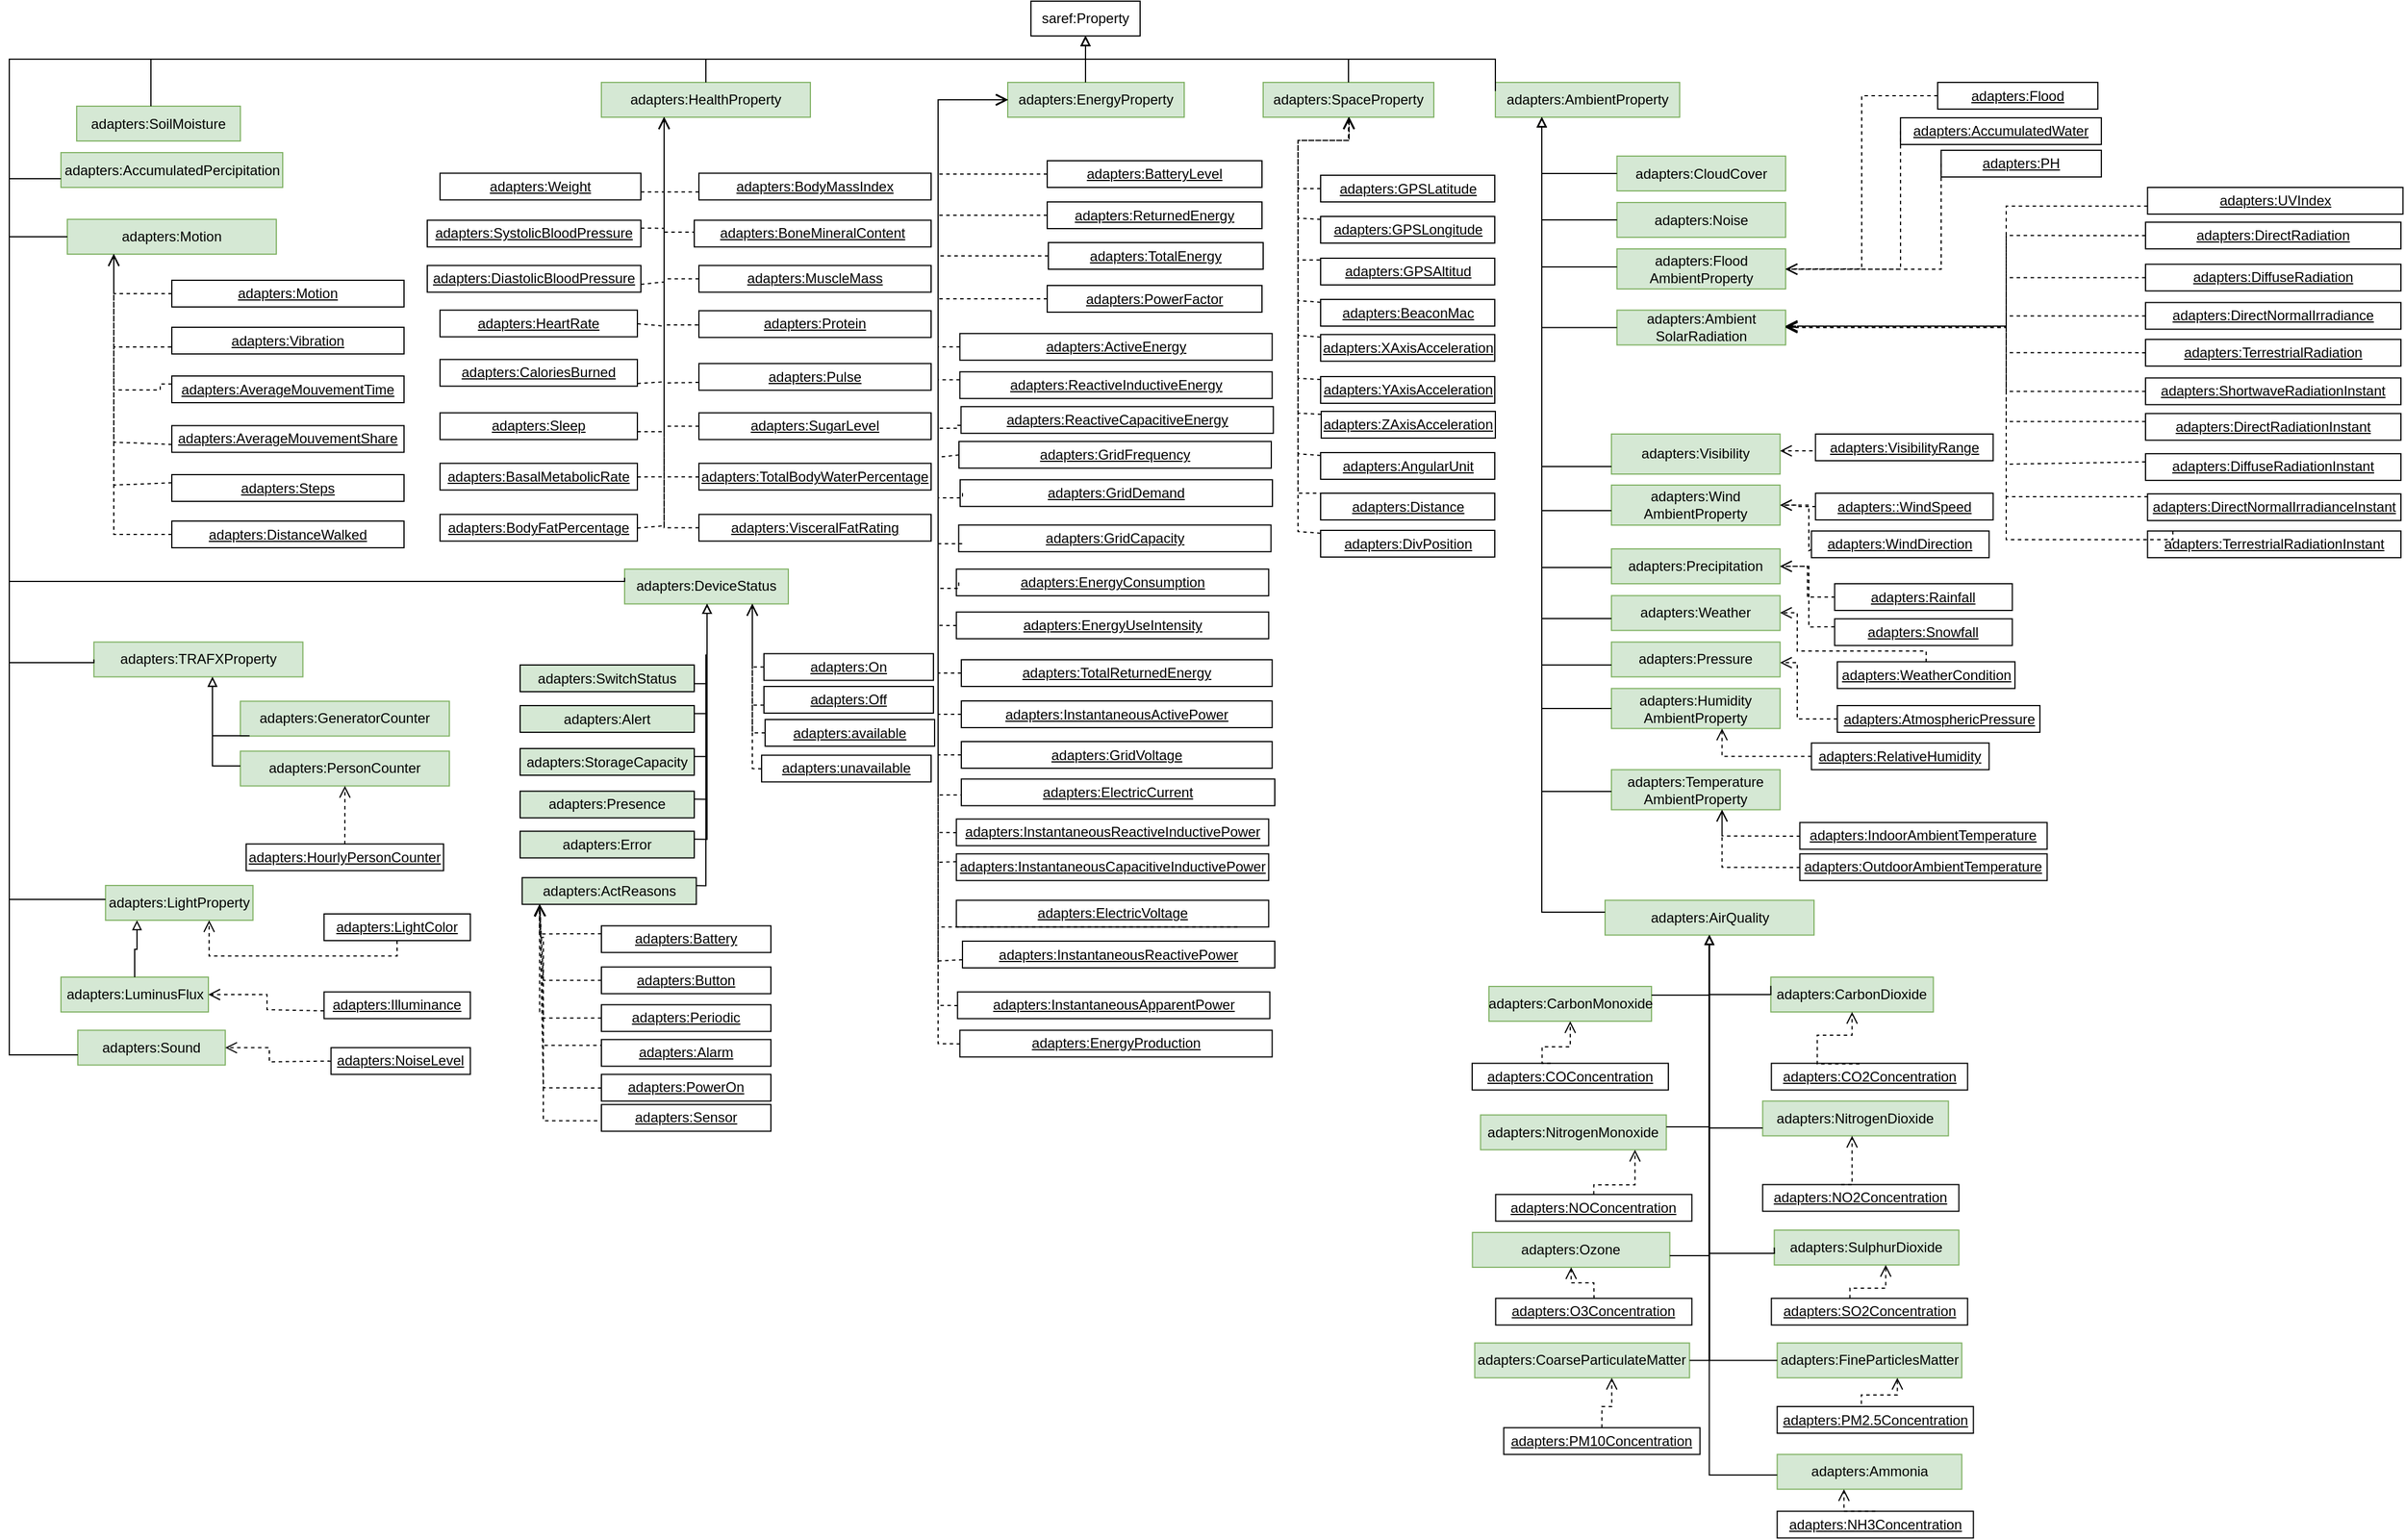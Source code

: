 <mxfile version="13.9.9" type="device"><diagram id="obiKMJ8CqMo3xRCFQMb5" name="Page-1"><mxGraphModel dx="2176" dy="626" grid="1" gridSize="10" guides="1" tooltips="1" connect="1" arrows="1" fold="1" page="1" pageScale="1" pageWidth="850" pageHeight="1100" math="0" shadow="0"><root><mxCell id="0"/><mxCell id="1" parent="0"/><mxCell id="S2yTtaICxEiza2klLoan-1" value="saref:Property" style="rounded=0;whiteSpace=wrap;html=1;points=[[0.1,0],[0.2,0],[0.3,0],[0.4,0],[0.5,0],[0.6,0],[0.7,0],[0.8,0],[0.9,0],[0,0.1],[0,0.3],[0,0.5],[0,0.7],[0,0.9],[0.1,1],[0.2,1],[0.3,1],[0.4,1],[0.5,1],[0.6,1],[0.7,1],[0.8,1],[0.9,1],[1,0.1],[1,0.3],[1,0.5],[1,0.7],[1,0.9]];" parent="1" vertex="1"><mxGeometry x="280" y="10" width="94" height="30" as="geometry"/></mxCell><mxCell id="S2yTtaICxEiza2klLoan-2" value="adapters:AmbientProperty" style="rounded=0;whiteSpace=wrap;html=1;fillColor=#d5e8d4;strokeColor=#82b366;" parent="1" vertex="1"><mxGeometry x="680" y="80" width="158.75" height="30" as="geometry"/></mxCell><mxCell id="S2yTtaICxEiza2klLoan-3" value="adapters:SpaceProperty" style="rounded=0;whiteSpace=wrap;html=1;fillColor=#d5e8d4;strokeColor=#82b366;" parent="1" vertex="1"><mxGeometry x="480" y="80" width="147" height="30" as="geometry"/></mxCell><mxCell id="S2yTtaICxEiza2klLoan-4" value="adapters:HealthProperty" style="rounded=0;whiteSpace=wrap;html=1;fillColor=#d5e8d4;strokeColor=#82b366;" parent="1" vertex="1"><mxGeometry x="-90" y="80" width="180" height="30" as="geometry"/></mxCell><mxCell id="S2yTtaICxEiza2klLoan-5" value="adapters:TRAFXProperty" style="rounded=0;whiteSpace=wrap;html=1;fillColor=#d5e8d4;strokeColor=#82b366;" parent="1" vertex="1"><mxGeometry x="-527.13" y="562.25" width="180" height="30" as="geometry"/></mxCell><mxCell id="S2yTtaICxEiza2klLoan-6" value="adapters:DeviceStatus" style="rounded=0;whiteSpace=wrap;html=1;fillColor=#D5E8D4;strokeColor=#82b366;" parent="1" vertex="1"><mxGeometry x="-70" y="499.38" width="141" height="30" as="geometry"/></mxCell><mxCell id="S2yTtaICxEiza2klLoan-7" value="adapters:EnergyProperty" style="rounded=0;whiteSpace=wrap;html=1;fillColor=#d5e8d4;strokeColor=#82b366;" parent="1" vertex="1"><mxGeometry x="260" y="80" width="152" height="30" as="geometry"/></mxCell><mxCell id="S2yTtaICxEiza2klLoan-8" value="adapters:Temperature&lt;br&gt;AmbientProperty" style="rounded=0;html=1;fillColor=#d5e8d4;strokeColor=#82b366;verticalAlign=middle;whiteSpace=wrap;" parent="1" vertex="1"><mxGeometry x="780" y="672.25" width="145.25" height="34.5" as="geometry"/></mxCell><mxCell id="S2yTtaICxEiza2klLoan-9" value="adapters:Flood&lt;br&gt;AmbientProperty" style="rounded=0;html=1;fillColor=#d5e8d4;strokeColor=#82b366;verticalAlign=middle;whiteSpace=wrap;" parent="1" vertex="1"><mxGeometry x="784.75" y="223.5" width="145.25" height="34.5" as="geometry"/></mxCell><mxCell id="S2yTtaICxEiza2klLoan-10" value="adapters:Humidity&lt;br&gt;AmbientProperty" style="rounded=0;html=1;fillColor=#d5e8d4;strokeColor=#82b366;verticalAlign=middle;whiteSpace=wrap;" parent="1" vertex="1"><mxGeometry x="780" y="602.25" width="145.25" height="34.5" as="geometry"/></mxCell><mxCell id="S2yTtaICxEiza2klLoan-11" value="adapters:Wind&lt;br&gt;AmbientProperty" style="rounded=0;html=1;fillColor=#d5e8d4;strokeColor=#82b366;verticalAlign=middle;whiteSpace=wrap;" parent="1" vertex="1"><mxGeometry x="780" y="427" width="145.25" height="34.5" as="geometry"/></mxCell><mxCell id="S2yTtaICxEiza2klLoan-12" value="adapters:Ambient&lt;br&gt;SolarRadiation" style="rounded=0;whiteSpace=wrap;html=1;fillColor=#d5e8d4;strokeColor=#82b366;" parent="1" vertex="1"><mxGeometry x="784.75" y="276.25" width="145.25" height="30" as="geometry"/></mxCell><mxCell id="S2yTtaICxEiza2klLoan-13" value="adapters:Visibility" style="rounded=0;html=1;fillColor=#d5e8d4;strokeColor=#82b366;verticalAlign=middle;whiteSpace=wrap;" parent="1" vertex="1"><mxGeometry x="780" y="383" width="145.25" height="34.5" as="geometry"/></mxCell><mxCell id="S2yTtaICxEiza2klLoan-14" value="adapters:Precipitation" style="rounded=0;whiteSpace=wrap;html=1;fillColor=#d5e8d4;strokeColor=#82b366;" parent="1" vertex="1"><mxGeometry x="780" y="482" width="145.25" height="30" as="geometry"/></mxCell><mxCell id="S2yTtaICxEiza2klLoan-15" value="adapters:Weather" style="rounded=0;whiteSpace=wrap;html=1;fillColor=#d5e8d4;strokeColor=#82b366;" parent="1" vertex="1"><mxGeometry x="780" y="522.25" width="145.25" height="30" as="geometry"/></mxCell><mxCell id="S2yTtaICxEiza2klLoan-16" value="adapters:Noise" style="rounded=0;whiteSpace=wrap;html=1;fillColor=#d5e8d4;strokeColor=#82b366;" parent="1" vertex="1"><mxGeometry x="784.75" y="183.5" width="145.25" height="30" as="geometry"/></mxCell><mxCell id="S2yTtaICxEiza2klLoan-17" value="adapters:Pressure" style="rounded=0;whiteSpace=wrap;html=1;fillColor=#d5e8d4;strokeColor=#82b366;" parent="1" vertex="1"><mxGeometry x="780" y="562.25" width="145.25" height="30" as="geometry"/></mxCell><mxCell id="S2yTtaICxEiza2klLoan-18" value="adapters:CloudCover" style="rounded=0;whiteSpace=wrap;html=1;fillColor=#d5e8d4;strokeColor=#82b366;" parent="1" vertex="1"><mxGeometry x="784.75" y="143.5" width="145.25" height="30" as="geometry"/></mxCell><mxCell id="S2yTtaICxEiza2klLoan-19" value="&lt;u&gt;adapters:IndoorAmbientTemperature&lt;/u&gt;" style="rounded=0;whiteSpace=wrap;html=1;snapToPoint=1;points=[[0.1,0],[0.2,0],[0.3,0],[0.4,0],[0.5,0],[0.6,0],[0.7,0],[0.8,0],[0.9,0],[0,0.1],[0,0.3],[0,0.5],[0,0.7],[0,0.9],[0.1,1],[0.2,1],[0.3,1],[0.4,1],[0.5,1],[0.6,1],[0.7,1],[0.8,1],[0.9,1],[1,0.1],[1,0.3],[1,0.5],[1,0.7],[1,0.9]];" parent="1" vertex="1"><mxGeometry x="942.25" y="717.75" width="213" height="23" as="geometry"/></mxCell><mxCell id="S2yTtaICxEiza2klLoan-20" value="&lt;u&gt;adapters:OutdoorAmbientTemperature&lt;/u&gt;" style="rounded=0;whiteSpace=wrap;html=1;snapToPoint=1;points=[[0.1,0],[0.2,0],[0.3,0],[0.4,0],[0.5,0],[0.6,0],[0.7,0],[0.8,0],[0.9,0],[0,0.1],[0,0.3],[0,0.5],[0,0.7],[0,0.9],[0.1,1],[0.2,1],[0.3,1],[0.4,1],[0.5,1],[0.6,1],[0.7,1],[0.8,1],[0.9,1],[1,0.1],[1,0.3],[1,0.5],[1,0.7],[1,0.9]];" parent="1" vertex="1"><mxGeometry x="942.25" y="744.75" width="213" height="23" as="geometry"/></mxCell><mxCell id="S2yTtaICxEiza2klLoan-21" value="" style="endArrow=open;html=1;fontColor=#000099;endFill=0;dashed=1;endSize=8;edgeStyle=orthogonalEdgeStyle;arcSize=0;" parent="1" source="S2yTtaICxEiza2klLoan-20" target="S2yTtaICxEiza2klLoan-8" edge="1"><mxGeometry width="50" height="50" relative="1" as="geometry"><mxPoint x="937.47" y="757.75" as="sourcePoint"/><mxPoint x="875.25" y="712.25" as="targetPoint"/><Array as="points"><mxPoint x="875.25" y="756.25"/></Array></mxGeometry></mxCell><mxCell id="S2yTtaICxEiza2klLoan-22" value="" style="endArrow=open;html=1;fontColor=#000099;endFill=0;dashed=1;endSize=8;edgeStyle=orthogonalEdgeStyle;arcSize=0;" parent="1" source="S2yTtaICxEiza2klLoan-19" target="S2yTtaICxEiza2klLoan-8" edge="1"><mxGeometry width="50" height="50" relative="1" as="geometry"><mxPoint x="942.25" y="728.5" as="sourcePoint"/><mxPoint x="875.25" y="712.25" as="targetPoint"/><Array as="points"><mxPoint x="875.25" y="729.25"/></Array></mxGeometry></mxCell><mxCell id="S2yTtaICxEiza2klLoan-23" value="&lt;u&gt;adapters:RelativeHumidity&lt;/u&gt;" style="rounded=0;whiteSpace=wrap;html=1;snapToPoint=1;points=[[0.1,0],[0.2,0],[0.3,0],[0.4,0],[0.5,0],[0.6,0],[0.7,0],[0.8,0],[0.9,0],[0,0.1],[0,0.3],[0,0.5],[0,0.7],[0,0.9],[0.1,1],[0.2,1],[0.3,1],[0.4,1],[0.5,1],[0.6,1],[0.7,1],[0.8,1],[0.9,1],[1,0.1],[1,0.3],[1,0.5],[1,0.7],[1,0.9]];" parent="1" vertex="1"><mxGeometry x="952.25" y="649.25" width="153" height="23" as="geometry"/></mxCell><mxCell id="S2yTtaICxEiza2klLoan-24" value="" style="endArrow=open;html=1;fontColor=#000099;endFill=0;dashed=1;endSize=8;edgeStyle=orthogonalEdgeStyle;arcSize=0;exitX=0;exitY=0.5;exitDx=0;exitDy=0;" parent="1" source="S2yTtaICxEiza2klLoan-23" target="S2yTtaICxEiza2klLoan-10" edge="1"><mxGeometry width="50" height="50" relative="1" as="geometry"><mxPoint x="942.25" y="661.25" as="sourcePoint"/><mxPoint x="875.25" y="642.5" as="targetPoint"/><Array as="points"><mxPoint x="875.25" y="661.25"/></Array></mxGeometry></mxCell><mxCell id="S2yTtaICxEiza2klLoan-25" value="" style="endArrow=open;html=1;fontColor=#000099;endFill=0;dashed=1;endSize=8;exitX=0;exitY=0.5;exitDx=0;exitDy=0;edgeStyle=orthogonalEdgeStyle;arcSize=0;entryX=1;entryY=0.5;entryDx=0;entryDy=0;" parent="1" source="S2yTtaICxEiza2klLoan-26" target="S2yTtaICxEiza2klLoan-9" edge="1"><mxGeometry width="50" height="50" relative="1" as="geometry"><mxPoint x="851.7" y="100.5" as="sourcePoint"/><mxPoint x="955.75" y="140.5" as="targetPoint"/></mxGeometry></mxCell><mxCell id="S2yTtaICxEiza2klLoan-26" value="&lt;u&gt;adapters:Flood&lt;/u&gt;" style="rounded=0;whiteSpace=wrap;html=1;snapToPoint=1;points=[[0.1,0],[0.2,0],[0.3,0],[0.4,0],[0.5,0],[0.6,0],[0.7,0],[0.8,0],[0.9,0],[0,0.1],[0,0.3],[0,0.5],[0,0.7],[0,0.9],[0.1,1],[0.2,1],[0.3,1],[0.4,1],[0.5,1],[0.6,1],[0.7,1],[0.8,1],[0.9,1],[1,0.1],[1,0.3],[1,0.5],[1,0.7],[1,0.9]];" parent="1" vertex="1"><mxGeometry x="1060.95" y="80" width="138" height="23" as="geometry"/></mxCell><mxCell id="S2yTtaICxEiza2klLoan-27" value="&lt;u&gt;adapters:&lt;/u&gt;&lt;u&gt;AccumulatedWater&lt;/u&gt;" style="rounded=0;whiteSpace=wrap;html=1;snapToPoint=1;points=[[0.1,0],[0.2,0],[0.3,0],[0.4,0],[0.5,0],[0.6,0],[0.7,0],[0.8,0],[0.9,0],[0,0.1],[0,0.3],[0,0.5],[0,0.7],[0,0.9],[0.1,1],[0.2,1],[0.3,1],[0.4,1],[0.5,1],[0.6,1],[0.7,1],[0.8,1],[0.9,1],[1,0.1],[1,0.3],[1,0.5],[1,0.7],[1,0.9]];" parent="1" vertex="1"><mxGeometry x="1028.95" y="110.5" width="173" height="23" as="geometry"/></mxCell><mxCell id="S2yTtaICxEiza2klLoan-28" value="" style="endArrow=open;html=1;fontColor=#000099;endFill=0;dashed=1;endSize=8;exitX=0;exitY=0.5;exitDx=0;exitDy=0;edgeStyle=orthogonalEdgeStyle;arcSize=0;" parent="1" source="S2yTtaICxEiza2klLoan-27" target="S2yTtaICxEiza2klLoan-9" edge="1"><mxGeometry width="50" height="50" relative="1" as="geometry"><mxPoint x="1073.95" y="175.5" as="sourcePoint"/><mxPoint x="955.75" y="140.5" as="targetPoint"/><Array as="points"><mxPoint x="1029" y="241"/></Array></mxGeometry></mxCell><mxCell id="S2yTtaICxEiza2klLoan-29" value="&lt;u&gt;adapters:PH&lt;/u&gt;" style="rounded=0;whiteSpace=wrap;html=1;snapToPoint=1;points=[[0.1,0],[0.2,0],[0.3,0],[0.4,0],[0.5,0],[0.6,0],[0.7,0],[0.8,0],[0.9,0],[0,0.1],[0,0.3],[0,0.5],[0,0.7],[0,0.9],[0.1,1],[0.2,1],[0.3,1],[0.4,1],[0.5,1],[0.6,1],[0.7,1],[0.8,1],[0.9,1],[1,0.1],[1,0.3],[1,0.5],[1,0.7],[1,0.9]];" parent="1" vertex="1"><mxGeometry x="1063.95" y="138.5" width="138" height="23" as="geometry"/></mxCell><mxCell id="S2yTtaICxEiza2klLoan-30" value="" style="endArrow=open;html=1;fontColor=#000099;endFill=0;dashed=1;endSize=8;edgeStyle=orthogonalEdgeStyle;arcSize=0;exitX=0;exitY=0.5;exitDx=0;exitDy=0;" parent="1" source="S2yTtaICxEiza2klLoan-29" target="S2yTtaICxEiza2klLoan-9" edge="1"><mxGeometry width="50" height="50" relative="1" as="geometry"><mxPoint x="1064" y="229" as="sourcePoint"/><mxPoint x="858" y="235.5" as="targetPoint"/><Array as="points"><mxPoint x="1064" y="241"/></Array></mxGeometry></mxCell><mxCell id="S2yTtaICxEiza2klLoan-31" value="" style="endArrow=open;html=1;fontColor=#000099;endFill=0;dashed=1;endSize=8;exitX=0;exitY=0.5;exitDx=0;exitDy=0;edgeStyle=orthogonalEdgeStyle;arcSize=0;" parent="1" source="S2yTtaICxEiza2klLoan-32" target="S2yTtaICxEiza2klLoan-13" edge="1"><mxGeometry width="50" height="50" relative="1" as="geometry"><mxPoint x="1000.2" y="422" as="sourcePoint"/><mxPoint x="909.75" y="397.5" as="targetPoint"/><Array as="points"><mxPoint x="995" y="397.5"/></Array></mxGeometry></mxCell><mxCell id="S2yTtaICxEiza2klLoan-32" value="&lt;u&gt;adapters:&lt;/u&gt;&lt;u&gt;VisibilityRange&lt;/u&gt;" style="rounded=0;whiteSpace=wrap;html=1;snapToPoint=1;points=[[0.1,0],[0.2,0],[0.3,0],[0.4,0],[0.5,0],[0.6,0],[0.7,0],[0.8,0],[0.9,0],[0,0.1],[0,0.3],[0,0.5],[0,0.7],[0,0.9],[0.1,1],[0.2,1],[0.3,1],[0.4,1],[0.5,1],[0.6,1],[0.7,1],[0.8,1],[0.9,1],[1,0.1],[1,0.3],[1,0.5],[1,0.7],[1,0.9]];" parent="1" vertex="1"><mxGeometry x="955.75" y="383" width="153" height="23" as="geometry"/></mxCell><mxCell id="S2yTtaICxEiza2klLoan-33" value="" style="endArrow=open;html=1;fontColor=#000099;endFill=0;dashed=1;endSize=8;edgeStyle=orthogonalEdgeStyle;arcSize=0;" parent="1" source="S2yTtaICxEiza2klLoan-34" target="S2yTtaICxEiza2klLoan-3" edge="1"><mxGeometry width="50" height="50" relative="1" as="geometry"><mxPoint x="301.44" y="129.63" as="sourcePoint"/><mxPoint x="608" y="137" as="targetPoint"/><Array as="points"><mxPoint x="510" y="172"/><mxPoint x="510" y="130"/><mxPoint x="554" y="130"/></Array></mxGeometry></mxCell><mxCell id="S2yTtaICxEiza2klLoan-34" value="&lt;u&gt;adapters:GPSLatitude&lt;/u&gt;" style="rounded=0;whiteSpace=wrap;html=1;snapToPoint=1;points=[[0.1,0],[0.2,0],[0.3,0],[0.4,0],[0.5,0],[0.6,0],[0.7,0],[0.8,0],[0.9,0],[0,0.1],[0,0.3],[0,0.5],[0,0.7],[0,0.9],[0.1,1],[0.2,1],[0.3,1],[0.4,1],[0.5,1],[0.6,1],[0.7,1],[0.8,1],[0.9,1],[1,0.1],[1,0.3],[1,0.5],[1,0.7],[1,0.9]];" parent="1" vertex="1"><mxGeometry x="529.5" y="160" width="150" height="23" as="geometry"/></mxCell><mxCell id="S2yTtaICxEiza2klLoan-35" value="&lt;u&gt;adapters:GPSLongitude&lt;/u&gt;" style="rounded=0;whiteSpace=wrap;html=1;snapToPoint=1;points=[[0.1,0],[0.2,0],[0.3,0],[0.4,0],[0.5,0],[0.6,0],[0.7,0],[0.8,0],[0.9,0],[0,0.1],[0,0.3],[0,0.5],[0,0.7],[0,0.9],[0.1,1],[0.2,1],[0.3,1],[0.4,1],[0.5,1],[0.6,1],[0.7,1],[0.8,1],[0.9,1],[1,0.1],[1,0.3],[1,0.5],[1,0.7],[1,0.9]];" parent="1" vertex="1"><mxGeometry x="529.5" y="195.5" width="150" height="23" as="geometry"/></mxCell><mxCell id="S2yTtaICxEiza2klLoan-36" value="" style="endArrow=open;html=1;fontColor=#000099;endFill=0;dashed=1;endSize=8;edgeStyle=orthogonalEdgeStyle;arcSize=0;" parent="1" source="S2yTtaICxEiza2klLoan-35" target="S2yTtaICxEiza2klLoan-3" edge="1"><mxGeometry width="50" height="50" relative="1" as="geometry"><mxPoint x="589" y="168.13" as="sourcePoint"/><mxPoint x="608" y="137" as="targetPoint"/><Array as="points"><mxPoint x="510" y="197"/><mxPoint x="510" y="130"/><mxPoint x="554" y="130"/></Array></mxGeometry></mxCell><mxCell id="S2yTtaICxEiza2klLoan-37" value="&lt;u&gt;adapters:GPSAltitud&lt;/u&gt;" style="rounded=0;whiteSpace=wrap;html=1;snapToPoint=1;points=[[0.1,0],[0.2,0],[0.3,0],[0.4,0],[0.5,0],[0.6,0],[0.7,0],[0.8,0],[0.9,0],[0,0.1],[0,0.3],[0,0.5],[0,0.7],[0,0.9],[0.1,1],[0.2,1],[0.3,1],[0.4,1],[0.5,1],[0.6,1],[0.7,1],[0.8,1],[0.9,1],[1,0.1],[1,0.3],[1,0.5],[1,0.7],[1,0.9]];" parent="1" vertex="1"><mxGeometry x="529.5" y="231.5" width="150" height="23" as="geometry"/></mxCell><mxCell id="S2yTtaICxEiza2klLoan-38" value="&lt;u&gt;adapters:BeaconMac&lt;/u&gt;" style="rounded=0;whiteSpace=wrap;html=1;snapToPoint=1;points=[[0.1,0],[0.2,0],[0.3,0],[0.4,0],[0.5,0],[0.6,0],[0.7,0],[0.8,0],[0.9,0],[0,0.1],[0,0.3],[0,0.5],[0,0.7],[0,0.9],[0.1,1],[0.2,1],[0.3,1],[0.4,1],[0.5,1],[0.6,1],[0.7,1],[0.8,1],[0.9,1],[1,0.1],[1,0.3],[1,0.5],[1,0.7],[1,0.9]];" parent="1" vertex="1"><mxGeometry x="529.5" y="267" width="150" height="23" as="geometry"/></mxCell><mxCell id="S2yTtaICxEiza2klLoan-39" value="&lt;u&gt;adapters:XAxisAcceleration&lt;/u&gt;" style="rounded=0;whiteSpace=wrap;html=1;snapToPoint=1;points=[[0.1,0],[0.2,0],[0.3,0],[0.4,0],[0.5,0],[0.6,0],[0.7,0],[0.8,0],[0.9,0],[0,0.1],[0,0.3],[0,0.5],[0,0.7],[0,0.9],[0.1,1],[0.2,1],[0.3,1],[0.4,1],[0.5,1],[0.6,1],[0.7,1],[0.8,1],[0.9,1],[1,0.1],[1,0.3],[1,0.5],[1,0.7],[1,0.9]];" parent="1" vertex="1"><mxGeometry x="529.5" y="297.25" width="150" height="23" as="geometry"/></mxCell><mxCell id="S2yTtaICxEiza2klLoan-40" value="&lt;u&gt;adapters:YAxisAcceleration&lt;/u&gt;" style="rounded=0;whiteSpace=wrap;html=1;snapToPoint=1;points=[[0.1,0],[0.2,0],[0.3,0],[0.4,0],[0.5,0],[0.6,0],[0.7,0],[0.8,0],[0.9,0],[0,0.1],[0,0.3],[0,0.5],[0,0.7],[0,0.9],[0.1,1],[0.2,1],[0.3,1],[0.4,1],[0.5,1],[0.6,1],[0.7,1],[0.8,1],[0.9,1],[1,0.1],[1,0.3],[1,0.5],[1,0.7],[1,0.9]];" parent="1" vertex="1"><mxGeometry x="529.5" y="333.5" width="150" height="23" as="geometry"/></mxCell><mxCell id="S2yTtaICxEiza2klLoan-41" value="&lt;u&gt;adapters:ZAxisAcceleration&lt;/u&gt;" style="rounded=0;whiteSpace=wrap;html=1;snapToPoint=1;points=[[0.1,0],[0.2,0],[0.3,0],[0.4,0],[0.5,0],[0.6,0],[0.7,0],[0.8,0],[0.9,0],[0,0.1],[0,0.3],[0,0.5],[0,0.7],[0,0.9],[0.1,1],[0.2,1],[0.3,1],[0.4,1],[0.5,1],[0.6,1],[0.7,1],[0.8,1],[0.9,1],[1,0.1],[1,0.3],[1,0.5],[1,0.7],[1,0.9]];" parent="1" vertex="1"><mxGeometry x="530" y="363.5" width="150" height="23" as="geometry"/></mxCell><mxCell id="S2yTtaICxEiza2klLoan-42" value="" style="endArrow=open;html=1;fontColor=#000099;endFill=0;dashed=1;endSize=8;exitX=0;exitY=0.3;exitDx=0;exitDy=0;edgeStyle=orthogonalEdgeStyle;arcSize=0;" parent="1" source="S2yTtaICxEiza2klLoan-37" target="S2yTtaICxEiza2klLoan-3" edge="1"><mxGeometry width="50" height="50" relative="1" as="geometry"><mxPoint x="590" y="206.5" as="sourcePoint"/><mxPoint x="608" y="137" as="targetPoint"/><Array as="points"><mxPoint x="530" y="233"/><mxPoint x="510" y="233"/><mxPoint x="510" y="130"/><mxPoint x="554" y="130"/></Array></mxGeometry></mxCell><mxCell id="S2yTtaICxEiza2klLoan-43" value="" style="endArrow=open;html=1;fontColor=#000099;endFill=0;dashed=1;endSize=8;edgeStyle=orthogonalEdgeStyle;arcSize=0;" parent="1" source="S2yTtaICxEiza2klLoan-38" target="S2yTtaICxEiza2klLoan-3" edge="1"><mxGeometry width="50" height="50" relative="1" as="geometry"><mxPoint x="600" y="216.5" as="sourcePoint"/><mxPoint x="608" y="137" as="targetPoint"/><Array as="points"><mxPoint x="510" y="268"/><mxPoint x="510" y="130"/><mxPoint x="554" y="130"/></Array></mxGeometry></mxCell><mxCell id="S2yTtaICxEiza2klLoan-44" value="" style="endArrow=open;html=1;fontColor=#000099;endFill=0;dashed=1;endSize=8;edgeStyle=orthogonalEdgeStyle;arcSize=0;" parent="1" source="S2yTtaICxEiza2klLoan-39" target="S2yTtaICxEiza2klLoan-3" edge="1"><mxGeometry width="50" height="50" relative="1" as="geometry"><mxPoint x="610" y="226.5" as="sourcePoint"/><mxPoint x="608" y="137" as="targetPoint"/><Array as="points"><mxPoint x="510" y="298"/><mxPoint x="510" y="130"/><mxPoint x="554" y="130"/></Array></mxGeometry></mxCell><mxCell id="S2yTtaICxEiza2klLoan-45" value="" style="endArrow=open;html=1;fontColor=#000099;endFill=0;dashed=1;endSize=8;edgeStyle=orthogonalEdgeStyle;arcSize=0;" parent="1" source="S2yTtaICxEiza2klLoan-40" target="S2yTtaICxEiza2klLoan-3" edge="1"><mxGeometry width="50" height="50" relative="1" as="geometry"><mxPoint x="620" y="236.5" as="sourcePoint"/><mxPoint x="608" y="137" as="targetPoint"/><Array as="points"><mxPoint x="510" y="335"/><mxPoint x="510" y="130"/><mxPoint x="554" y="130"/></Array></mxGeometry></mxCell><mxCell id="S2yTtaICxEiza2klLoan-46" value="" style="endArrow=open;html=1;fontColor=#000099;endFill=0;dashed=1;endSize=8;edgeStyle=orthogonalEdgeStyle;arcSize=0;" parent="1" source="S2yTtaICxEiza2klLoan-48" target="S2yTtaICxEiza2klLoan-3" edge="1"><mxGeometry width="50" height="50" relative="1" as="geometry"><mxPoint x="630" y="246.5" as="sourcePoint"/><mxPoint x="608" y="137" as="targetPoint"/><Array as="points"><mxPoint x="510" y="400"/><mxPoint x="510" y="130"/><mxPoint x="554" y="130"/></Array></mxGeometry></mxCell><mxCell id="S2yTtaICxEiza2klLoan-47" value="" style="endArrow=open;html=1;fontColor=#000099;endFill=0;dashed=1;endSize=8;edgeStyle=orthogonalEdgeStyle;arcSize=0;" parent="1" source="S2yTtaICxEiza2klLoan-41" target="S2yTtaICxEiza2klLoan-3" edge="1"><mxGeometry width="50" height="50" relative="1" as="geometry"><mxPoint x="640" y="256.5" as="sourcePoint"/><mxPoint x="608" y="137" as="targetPoint"/><Array as="points"><mxPoint x="510" y="365"/><mxPoint x="510" y="130"/><mxPoint x="554" y="130"/></Array></mxGeometry></mxCell><mxCell id="S2yTtaICxEiza2klLoan-48" value="&lt;u&gt;adapters:AngularUnit&lt;/u&gt;" style="rounded=0;whiteSpace=wrap;html=1;snapToPoint=1;points=[[0.1,0],[0.2,0],[0.3,0],[0.4,0],[0.5,0],[0.6,0],[0.7,0],[0.8,0],[0.9,0],[0,0.1],[0,0.3],[0,0.5],[0,0.7],[0,0.9],[0.1,1],[0.2,1],[0.3,1],[0.4,1],[0.5,1],[0.6,1],[0.7,1],[0.8,1],[0.9,1],[1,0.1],[1,0.3],[1,0.5],[1,0.7],[1,0.9]];" parent="1" vertex="1"><mxGeometry x="529.5" y="399" width="150" height="23" as="geometry"/></mxCell><mxCell id="S2yTtaICxEiza2klLoan-49" value="&lt;u&gt;adapters:Distance&lt;/u&gt;" style="rounded=0;whiteSpace=wrap;html=1;snapToPoint=1;points=[[0.1,0],[0.2,0],[0.3,0],[0.4,0],[0.5,0],[0.6,0],[0.7,0],[0.8,0],[0.9,0],[0,0.1],[0,0.3],[0,0.5],[0,0.7],[0,0.9],[0.1,1],[0.2,1],[0.3,1],[0.4,1],[0.5,1],[0.6,1],[0.7,1],[0.8,1],[0.9,1],[1,0.1],[1,0.3],[1,0.5],[1,0.7],[1,0.9]];" parent="1" vertex="1"><mxGeometry x="529.5" y="434" width="150" height="23" as="geometry"/></mxCell><mxCell id="S2yTtaICxEiza2klLoan-50" value="&lt;u&gt;adapters:DivPosition&lt;/u&gt;" style="rounded=0;whiteSpace=wrap;html=1;snapToPoint=1;points=[[0.1,0],[0.2,0],[0.3,0],[0.4,0],[0.5,0],[0.6,0],[0.7,0],[0.8,0],[0.9,0],[0,0.1],[0,0.3],[0,0.5],[0,0.7],[0,0.9],[0.1,1],[0.2,1],[0.3,1],[0.4,1],[0.5,1],[0.6,1],[0.7,1],[0.8,1],[0.9,1],[1,0.1],[1,0.3],[1,0.5],[1,0.7],[1,0.9]];" parent="1" vertex="1"><mxGeometry x="529.5" y="466" width="150" height="23" as="geometry"/></mxCell><mxCell id="S2yTtaICxEiza2klLoan-51" value="" style="endArrow=open;html=1;fontColor=#000099;endFill=0;dashed=1;endSize=8;edgeStyle=orthogonalEdgeStyle;arcSize=0;exitX=0;exitY=0.1;exitDx=0;exitDy=0;" parent="1" source="S2yTtaICxEiza2klLoan-49" target="S2yTtaICxEiza2klLoan-3" edge="1"><mxGeometry width="50" height="50" relative="1" as="geometry"><mxPoint x="600" y="430" as="sourcePoint"/><mxPoint x="608.5" y="137" as="targetPoint"/><Array as="points"><mxPoint x="530" y="434"/><mxPoint x="510" y="434"/><mxPoint x="510" y="130"/><mxPoint x="554" y="130"/></Array></mxGeometry></mxCell><mxCell id="S2yTtaICxEiza2klLoan-52" value="" style="endArrow=open;html=1;fontColor=#000099;endFill=0;dashed=1;endSize=8;edgeStyle=orthogonalEdgeStyle;arcSize=0;entryX=0.5;entryY=1;entryDx=0;entryDy=0;" parent="1" source="S2yTtaICxEiza2klLoan-50" target="S2yTtaICxEiza2klLoan-3" edge="1"><mxGeometry width="50" height="50" relative="1" as="geometry"><mxPoint x="580" y="432" as="sourcePoint"/><mxPoint x="608.5" y="136" as="targetPoint"/><Array as="points"><mxPoint x="510" y="467"/><mxPoint x="510" y="130"/><mxPoint x="554" y="130"/></Array></mxGeometry></mxCell><mxCell id="S2yTtaICxEiza2klLoan-53" value="&lt;u&gt;adapters:&lt;/u&gt;&lt;u&gt;:WindSpeed&lt;/u&gt;" style="rounded=0;whiteSpace=wrap;html=1;snapToPoint=1;points=[[0.1,0],[0.2,0],[0.3,0],[0.4,0],[0.5,0],[0.6,0],[0.7,0],[0.8,0],[0.9,0],[0,0.1],[0,0.3],[0,0.5],[0,0.7],[0,0.9],[0.1,1],[0.2,1],[0.3,1],[0.4,1],[0.5,1],[0.6,1],[0.7,1],[0.8,1],[0.9,1],[1,0.1],[1,0.3],[1,0.5],[1,0.7],[1,0.9]];" parent="1" vertex="1"><mxGeometry x="955.75" y="434" width="153" height="23" as="geometry"/></mxCell><mxCell id="S2yTtaICxEiza2klLoan-54" value="&lt;u&gt;adapters:&lt;/u&gt;&lt;u&gt;WindDirection&lt;/u&gt;" style="rounded=0;whiteSpace=wrap;html=1;snapToPoint=1;points=[[0.1,0],[0.2,0],[0.3,0],[0.4,0],[0.5,0],[0.6,0],[0.7,0],[0.8,0],[0.9,0],[0,0.1],[0,0.3],[0,0.5],[0,0.7],[0,0.9],[0.1,1],[0.2,1],[0.3,1],[0.4,1],[0.5,1],[0.6,1],[0.7,1],[0.8,1],[0.9,1],[1,0.1],[1,0.3],[1,0.5],[1,0.7],[1,0.9]];" parent="1" vertex="1"><mxGeometry x="952.25" y="466.56" width="153" height="23" as="geometry"/></mxCell><mxCell id="S2yTtaICxEiza2klLoan-55" value="" style="endArrow=open;html=1;fontColor=#000099;endFill=0;dashed=1;endSize=8;edgeStyle=orthogonalEdgeStyle;arcSize=0;" parent="1" source="S2yTtaICxEiza2klLoan-53" target="S2yTtaICxEiza2klLoan-11" edge="1"><mxGeometry width="50" height="50" relative="1" as="geometry"><mxPoint x="974.55" y="438.5" as="sourcePoint"/><mxPoint x="906.863" y="406" as="targetPoint"/><Array as="points"/></mxGeometry></mxCell><mxCell id="S2yTtaICxEiza2klLoan-56" value="" style="endArrow=open;html=1;fontColor=#000099;endFill=0;dashed=1;endSize=8;edgeStyle=orthogonalEdgeStyle;arcSize=0;entryX=1;entryY=0.5;entryDx=0;entryDy=0;" parent="1" source="S2yTtaICxEiza2klLoan-54" target="S2yTtaICxEiza2klLoan-11" edge="1"><mxGeometry width="50" height="50" relative="1" as="geometry"><mxPoint x="988.85" y="475.25" as="sourcePoint"/><mxPoint x="906.863" y="406" as="targetPoint"/><Array as="points"><mxPoint x="950" y="483.5"/><mxPoint x="950" y="444.5"/></Array></mxGeometry></mxCell><mxCell id="S2yTtaICxEiza2klLoan-57" value="" style="endArrow=open;html=1;fontColor=#000099;endFill=0;dashed=1;endSize=8;exitX=0;exitY=0.5;exitDx=0;exitDy=0;edgeStyle=orthogonalEdgeStyle;arcSize=0;" parent="1" source="S2yTtaICxEiza2klLoan-58" target="S2yTtaICxEiza2klLoan-7" edge="1"><mxGeometry width="50" height="50" relative="1" as="geometry"><mxPoint x="124.75" y="270.5" as="sourcePoint"/><mxPoint x="275.25" y="140" as="targetPoint"/><Array as="points"><mxPoint x="200" y="159"/><mxPoint x="200" y="95"/></Array></mxGeometry></mxCell><mxCell id="S2yTtaICxEiza2klLoan-58" value="&lt;u&gt;adapters:BatteryLevel&lt;/u&gt;" style="rounded=0;whiteSpace=wrap;html=1;snapToPoint=1;points=[[0.1,0],[0.2,0],[0.3,0],[0.4,0],[0.5,0],[0.6,0],[0.7,0],[0.8,0],[0.9,0],[0,0.1],[0,0.3],[0,0.5],[0,0.7],[0,0.9],[0.1,1],[0.2,1],[0.3,1],[0.4,1],[0.5,1],[0.6,1],[0.7,1],[0.8,1],[0.9,1],[1,0.1],[1,0.3],[1,0.5],[1,0.7],[1,0.9]];" parent="1" vertex="1"><mxGeometry x="294" y="147.5" width="185" height="23" as="geometry"/></mxCell><mxCell id="S2yTtaICxEiza2klLoan-59" value="" style="endArrow=open;html=1;fontColor=#000099;endFill=0;dashed=1;endSize=8;exitX=0;exitY=0.5;exitDx=0;exitDy=0;edgeStyle=orthogonalEdgeStyle;arcSize=0;entryX=0;entryY=0.5;entryDx=0;entryDy=0;" parent="1" source="S2yTtaICxEiza2klLoan-60" target="S2yTtaICxEiza2klLoan-7" edge="1"><mxGeometry width="50" height="50" relative="1" as="geometry"><mxPoint x="135.75" y="474" as="sourcePoint"/><mxPoint x="275.25" y="140" as="targetPoint"/><Array as="points"><mxPoint x="200" y="230"/><mxPoint x="200" y="95"/></Array></mxGeometry></mxCell><mxCell id="S2yTtaICxEiza2klLoan-60" value="&lt;u&gt;adapters:TotalEnergy&lt;/u&gt;" style="rounded=0;whiteSpace=wrap;html=1;snapToPoint=1;points=[[0.1,0],[0.2,0],[0.3,0],[0.4,0],[0.5,0],[0.6,0],[0.7,0],[0.8,0],[0.9,0],[0,0.1],[0,0.3],[0,0.5],[0,0.7],[0,0.9],[0.1,1],[0.2,1],[0.3,1],[0.4,1],[0.5,1],[0.6,1],[0.7,1],[0.8,1],[0.9,1],[1,0.1],[1,0.3],[1,0.5],[1,0.7],[1,0.9]];" parent="1" vertex="1"><mxGeometry x="295" y="218" width="185" height="23" as="geometry"/></mxCell><mxCell id="S2yTtaICxEiza2klLoan-61" value="" style="endArrow=open;html=1;fontColor=#000099;endFill=0;dashed=1;endSize=8;exitX=0;exitY=0.5;exitDx=0;exitDy=0;edgeStyle=orthogonalEdgeStyle;arcSize=0;" parent="1" source="S2yTtaICxEiza2klLoan-62" target="S2yTtaICxEiza2klLoan-7" edge="1"><mxGeometry width="50" height="50" relative="1" as="geometry"><mxPoint x="171.75" y="396" as="sourcePoint"/><mxPoint x="275.25" y="140" as="targetPoint"/><Array as="points"><mxPoint x="200" y="195"/><mxPoint x="200" y="95"/></Array></mxGeometry></mxCell><mxCell id="S2yTtaICxEiza2klLoan-62" value="&lt;u&gt;adapters:ReturnedEnergy&lt;/u&gt;" style="rounded=0;whiteSpace=wrap;html=1;snapToPoint=1;points=[[0.1,0],[0.2,0],[0.3,0],[0.4,0],[0.5,0],[0.6,0],[0.7,0],[0.8,0],[0.9,0],[0,0.1],[0,0.3],[0,0.5],[0,0.7],[0,0.9],[0.1,1],[0.2,1],[0.3,1],[0.4,1],[0.5,1],[0.6,1],[0.7,1],[0.8,1],[0.9,1],[1,0.1],[1,0.3],[1,0.5],[1,0.7],[1,0.9]];" parent="1" vertex="1"><mxGeometry x="294" y="183" width="185" height="23" as="geometry"/></mxCell><mxCell id="S2yTtaICxEiza2klLoan-63" value="&lt;u&gt;adapters:PowerFactor&lt;/u&gt;" style="rounded=0;whiteSpace=wrap;html=1;snapToPoint=1;points=[[0.1,0],[0.2,0],[0.3,0],[0.4,0],[0.5,0],[0.6,0],[0.7,0],[0.8,0],[0.9,0],[0,0.1],[0,0.3],[0,0.5],[0,0.7],[0,0.9],[0.1,1],[0.2,1],[0.3,1],[0.4,1],[0.5,1],[0.6,1],[0.7,1],[0.8,1],[0.9,1],[1,0.1],[1,0.3],[1,0.5],[1,0.7],[1,0.9]];" parent="1" vertex="1"><mxGeometry x="294" y="255" width="185" height="23" as="geometry"/></mxCell><mxCell id="S2yTtaICxEiza2klLoan-64" value="" style="endArrow=open;html=1;fontColor=#000099;endFill=0;dashed=1;endSize=8;exitX=0;exitY=0.5;exitDx=0;exitDy=0;edgeStyle=orthogonalEdgeStyle;arcSize=0;" parent="1" source="S2yTtaICxEiza2klLoan-63" target="S2yTtaICxEiza2klLoan-7" edge="1"><mxGeometry width="50" height="50" relative="1" as="geometry"><mxPoint x="305" y="245.5" as="sourcePoint"/><mxPoint x="275.25" y="140" as="targetPoint"/><Array as="points"><mxPoint x="200" y="267"/><mxPoint x="200" y="95"/></Array></mxGeometry></mxCell><mxCell id="S2yTtaICxEiza2klLoan-65" value="&lt;u&gt;adapters:ActiveEnergy&lt;/u&gt;" style="rounded=0;whiteSpace=wrap;html=1;snapToPoint=1;points=[[0.1,0],[0.2,0],[0.3,0],[0.4,0],[0.5,0],[0.6,0],[0.7,0],[0.8,0],[0.9,0],[0,0.1],[0,0.3],[0,0.5],[0,0.7],[0,0.9],[0.1,1],[0.2,1],[0.3,1],[0.4,1],[0.5,1],[0.6,1],[0.7,1],[0.8,1],[0.9,1],[1,0.1],[1,0.3],[1,0.5],[1,0.7],[1,0.9]];" parent="1" vertex="1"><mxGeometry x="218.75" y="296.38" width="269" height="23" as="geometry"/></mxCell><mxCell id="S2yTtaICxEiza2klLoan-66" value="&lt;u&gt;adapters:ReactiveInductiveEnergy&lt;/u&gt;" style="rounded=0;whiteSpace=wrap;html=1;snapToPoint=1;points=[[0.1,0],[0.2,0],[0.3,0],[0.4,0],[0.5,0],[0.6,0],[0.7,0],[0.8,0],[0.9,0],[0,0.1],[0,0.3],[0,0.5],[0,0.7],[0,0.9],[0.1,1],[0.2,1],[0.3,1],[0.4,1],[0.5,1],[0.6,1],[0.7,1],[0.8,1],[0.9,1],[1,0.1],[1,0.3],[1,0.5],[1,0.7],[1,0.9]];" parent="1" vertex="1"><mxGeometry x="218.75" y="329.38" width="269" height="23" as="geometry"/></mxCell><mxCell id="S2yTtaICxEiza2klLoan-67" value="&lt;u&gt;adapters:ReactiveCapacitiveEnergy&lt;/u&gt;" style="rounded=0;whiteSpace=wrap;html=1;snapToPoint=1;points=[[0.1,0],[0.2,0],[0.3,0],[0.4,0],[0.5,0],[0.6,0],[0.7,0],[0.8,0],[0.9,0],[0,0.1],[0,0.3],[0,0.5],[0,0.7],[0,0.9],[0.1,1],[0.2,1],[0.3,1],[0.4,1],[0.5,1],[0.6,1],[0.7,1],[0.8,1],[0.9,1],[1,0.1],[1,0.3],[1,0.5],[1,0.7],[1,0.9]];" parent="1" vertex="1"><mxGeometry x="219.75" y="359.38" width="269" height="23" as="geometry"/></mxCell><mxCell id="S2yTtaICxEiza2klLoan-68" value="" style="endArrow=open;html=1;fontColor=#000099;endFill=0;dashed=1;endSize=8;edgeStyle=orthogonalEdgeStyle;arcSize=0;exitX=0;exitY=0.5;exitDx=0;exitDy=0;" parent="1" source="S2yTtaICxEiza2klLoan-65" target="S2yTtaICxEiza2klLoan-7" edge="1"><mxGeometry width="50" height="50" relative="1" as="geometry"><mxPoint x="216" y="308.38" as="sourcePoint"/><mxPoint x="181" y="144.63" as="targetPoint"/><Array as="points"><mxPoint x="200" y="308"/><mxPoint x="200" y="95"/></Array></mxGeometry></mxCell><mxCell id="S2yTtaICxEiza2klLoan-69" value="" style="endArrow=open;html=1;fontColor=#000099;endFill=0;dashed=1;endSize=8;edgeStyle=orthogonalEdgeStyle;arcSize=0;exitX=0;exitY=0.3;exitDx=0;exitDy=0;entryX=0;entryY=0.5;entryDx=0;entryDy=0;" parent="1" source="S2yTtaICxEiza2klLoan-66" target="S2yTtaICxEiza2klLoan-7" edge="1"><mxGeometry width="50" height="50" relative="1" as="geometry"><mxPoint x="218.75" y="349.38" as="sourcePoint"/><mxPoint x="181" y="144.63" as="targetPoint"/><Array as="points"><mxPoint x="200" y="336"/><mxPoint x="200" y="95"/></Array></mxGeometry></mxCell><mxCell id="S2yTtaICxEiza2klLoan-70" value="" style="endArrow=open;html=1;fontColor=#000099;endFill=0;dashed=1;endSize=8;edgeStyle=orthogonalEdgeStyle;arcSize=0;exitX=0;exitY=0.7;exitDx=0;exitDy=0;" parent="1" source="S2yTtaICxEiza2klLoan-67" target="S2yTtaICxEiza2klLoan-7" edge="1"><mxGeometry width="50" height="50" relative="1" as="geometry"><mxPoint x="217" y="380.38" as="sourcePoint"/><mxPoint x="181" y="144.63" as="targetPoint"/><Array as="points"><mxPoint x="217" y="376"/><mxPoint x="217" y="378"/><mxPoint x="200" y="378"/><mxPoint x="200" y="95"/></Array></mxGeometry></mxCell><mxCell id="S2yTtaICxEiza2klLoan-71" value="&lt;u&gt;adapters:GridFrequency&lt;/u&gt;" style="rounded=0;whiteSpace=wrap;html=1;snapToPoint=1;points=[[0.1,0],[0.2,0],[0.3,0],[0.4,0],[0.5,0],[0.6,0],[0.7,0],[0.8,0],[0.9,0],[0,0.1],[0,0.3],[0,0.5],[0,0.7],[0,0.9],[0.1,1],[0.2,1],[0.3,1],[0.4,1],[0.5,1],[0.6,1],[0.7,1],[0.8,1],[0.9,1],[1,0.1],[1,0.3],[1,0.5],[1,0.7],[1,0.9]];" parent="1" vertex="1"><mxGeometry x="218" y="389.38" width="269" height="23" as="geometry"/></mxCell><mxCell id="S2yTtaICxEiza2klLoan-72" value="&lt;u&gt;adapters:GridDemand&lt;/u&gt;" style="rounded=0;whiteSpace=wrap;html=1;snapToPoint=1;points=[[0.1,0],[0.2,0],[0.3,0],[0.4,0],[0.5,0],[0.6,0],[0.7,0],[0.8,0],[0.9,0],[0,0.1],[0,0.3],[0,0.5],[0,0.7],[0,0.9],[0.1,1],[0.2,1],[0.3,1],[0.4,1],[0.5,1],[0.6,1],[0.7,1],[0.8,1],[0.9,1],[1,0.1],[1,0.3],[1,0.5],[1,0.7],[1,0.9]];" parent="1" vertex="1"><mxGeometry x="219" y="422.38" width="269" height="23" as="geometry"/></mxCell><mxCell id="S2yTtaICxEiza2klLoan-73" value="&lt;u&gt;adapters:GridCapacity&lt;/u&gt;" style="rounded=0;whiteSpace=wrap;html=1;snapToPoint=1;points=[[0.1,0],[0.2,0],[0.3,0],[0.4,0],[0.5,0],[0.6,0],[0.7,0],[0.8,0],[0.9,0],[0,0.1],[0,0.3],[0,0.5],[0,0.7],[0,0.9],[0.1,1],[0.2,1],[0.3,1],[0.4,1],[0.5,1],[0.6,1],[0.7,1],[0.8,1],[0.9,1],[1,0.1],[1,0.3],[1,0.5],[1,0.7],[1,0.9]];" parent="1" vertex="1"><mxGeometry x="217.75" y="461.38" width="269" height="23" as="geometry"/></mxCell><mxCell id="S2yTtaICxEiza2klLoan-74" value="&lt;u&gt;adapters:EnergyConsumption&lt;/u&gt;" style="rounded=0;whiteSpace=wrap;html=1;snapToPoint=1;points=[[0.1,0],[0.2,0],[0.3,0],[0.4,0],[0.5,0],[0.6,0],[0.7,0],[0.8,0],[0.9,0],[0,0.1],[0,0.3],[0,0.5],[0,0.7],[0,0.9],[0.1,1],[0.2,1],[0.3,1],[0.4,1],[0.5,1],[0.6,1],[0.7,1],[0.8,1],[0.9,1],[1,0.1],[1,0.3],[1,0.5],[1,0.7],[1,0.9]];" parent="1" vertex="1"><mxGeometry x="215.75" y="499.38" width="269" height="23" as="geometry"/></mxCell><mxCell id="S2yTtaICxEiza2klLoan-75" value="" style="endArrow=open;html=1;fontColor=#000099;endFill=0;dashed=1;endSize=8;edgeStyle=orthogonalEdgeStyle;arcSize=0;" parent="1" source="S2yTtaICxEiza2klLoan-71" target="S2yTtaICxEiza2klLoan-7" edge="1"><mxGeometry width="50" height="50" relative="1" as="geometry"><mxPoint x="220" y="400.88" as="sourcePoint"/><mxPoint x="180" y="144.63" as="targetPoint"/><Array as="points"><mxPoint x="200" y="403"/><mxPoint x="200" y="95"/></Array></mxGeometry></mxCell><mxCell id="S2yTtaICxEiza2klLoan-76" value="" style="endArrow=open;html=1;fontColor=#000099;endFill=0;dashed=1;endSize=8;edgeStyle=orthogonalEdgeStyle;arcSize=0;exitX=0;exitY=0.5;exitDx=0;exitDy=0;" parent="1" target="S2yTtaICxEiza2klLoan-7" edge="1"><mxGeometry width="50" height="50" relative="1" as="geometry"><mxPoint x="221" y="433.88" as="sourcePoint"/><mxPoint x="180" y="144.63" as="targetPoint"/><Array as="points"><mxPoint x="221" y="438"/><mxPoint x="200" y="438"/><mxPoint x="200" y="95"/></Array></mxGeometry></mxCell><mxCell id="S2yTtaICxEiza2klLoan-77" value="" style="endArrow=open;html=1;fontColor=#000099;endFill=0;dashed=1;endSize=8;edgeStyle=orthogonalEdgeStyle;arcSize=0;exitX=0;exitY=0.7;exitDx=0;exitDy=0;" parent="1" target="S2yTtaICxEiza2klLoan-7" edge="1"><mxGeometry width="50" height="50" relative="1" as="geometry"><mxPoint x="220.75" y="477.48" as="sourcePoint"/><mxPoint x="181" y="144.63" as="targetPoint"/><Array as="points"><mxPoint x="200" y="478"/><mxPoint x="200" y="95"/></Array></mxGeometry></mxCell><mxCell id="S2yTtaICxEiza2klLoan-78" value="" style="endArrow=open;html=1;fontColor=#000099;endFill=0;dashed=1;endSize=8;edgeStyle=orthogonalEdgeStyle;arcSize=0;exitX=0;exitY=0.5;exitDx=0;exitDy=0;" parent="1" target="S2yTtaICxEiza2klLoan-7" edge="1"><mxGeometry width="50" height="50" relative="1" as="geometry"><mxPoint x="217.75" y="510.88" as="sourcePoint"/><mxPoint x="180" y="144.63" as="targetPoint"/><Array as="points"><mxPoint x="218" y="516"/><mxPoint x="200" y="516"/><mxPoint x="200" y="95"/></Array></mxGeometry></mxCell><mxCell id="S2yTtaICxEiza2klLoan-79" value="&lt;u&gt;adapters:&lt;/u&gt;&lt;u&gt;EnergyUseIntensity&lt;/u&gt;" style="rounded=0;whiteSpace=wrap;html=1;snapToPoint=1;points=[[0.1,0],[0.2,0],[0.3,0],[0.4,0],[0.5,0],[0.6,0],[0.7,0],[0.8,0],[0.9,0],[0,0.1],[0,0.3],[0,0.5],[0,0.7],[0,0.9],[0.1,1],[0.2,1],[0.3,1],[0.4,1],[0.5,1],[0.6,1],[0.7,1],[0.8,1],[0.9,1],[1,0.1],[1,0.3],[1,0.5],[1,0.7],[1,0.9]];" parent="1" vertex="1"><mxGeometry x="215.75" y="536.38" width="269" height="23" as="geometry"/></mxCell><mxCell id="S2yTtaICxEiza2klLoan-80" value="" style="endArrow=open;html=1;fontColor=#000099;endFill=0;dashed=1;endSize=8;edgeStyle=orthogonalEdgeStyle;arcSize=0;" parent="1" source="S2yTtaICxEiza2klLoan-79" target="S2yTtaICxEiza2klLoan-7" edge="1"><mxGeometry width="50" height="50" relative="1" as="geometry"><mxPoint x="217.7" y="541.38" as="sourcePoint"/><mxPoint x="180" y="144.63" as="targetPoint"/><Array as="points"><mxPoint x="200" y="548"/><mxPoint x="200" y="95"/></Array></mxGeometry></mxCell><mxCell id="S2yTtaICxEiza2klLoan-81" value="" style="endArrow=open;html=1;fontColor=#000099;endFill=0;dashed=1;endSize=8;edgeStyle=orthogonalEdgeStyle;arcSize=0;" parent="1" source="S2yTtaICxEiza2klLoan-82" target="S2yTtaICxEiza2klLoan-7" edge="1"><mxGeometry width="50" height="50" relative="1" as="geometry"><mxPoint x="461.25" y="710.5" as="sourcePoint"/><mxPoint x="200" y="500" as="targetPoint"/><Array as="points"><mxPoint x="200" y="660"/><mxPoint x="200" y="95"/></Array></mxGeometry></mxCell><mxCell id="S2yTtaICxEiza2klLoan-82" value="&lt;u&gt;adapters:GridVoltage&lt;/u&gt;" style="rounded=0;whiteSpace=wrap;html=1;snapToPoint=1;points=[[0.1,0],[0.2,0],[0.3,0],[0.4,0],[0.5,0],[0.6,0],[0.7,0],[0.8,0],[0.9,0],[0,0.1],[0,0.3],[0,0.5],[0,0.7],[0,0.9],[0.1,1],[0.2,1],[0.3,1],[0.4,1],[0.5,1],[0.6,1],[0.7,1],[0.8,1],[0.9,1],[1,0.1],[1,0.3],[1,0.5],[1,0.7],[1,0.9]];" parent="1" vertex="1"><mxGeometry x="220" y="648" width="267.75" height="23" as="geometry"/></mxCell><mxCell id="S2yTtaICxEiza2klLoan-83" value="" style="endArrow=open;html=1;fontColor=#000099;endFill=0;dashed=1;endSize=8;edgeStyle=orthogonalEdgeStyle;arcSize=0;" parent="1" source="S2yTtaICxEiza2klLoan-84" target="S2yTtaICxEiza2klLoan-7" edge="1"><mxGeometry width="50" height="50" relative="1" as="geometry"><mxPoint x="471.25" y="720.5" as="sourcePoint"/><mxPoint x="200" y="550" as="targetPoint"/><Array as="points"><mxPoint x="200" y="625"/><mxPoint x="200" y="95"/></Array></mxGeometry></mxCell><mxCell id="S2yTtaICxEiza2klLoan-84" value="&lt;u&gt;adapters:InstantaneousActivePower&lt;/u&gt;" style="rounded=0;whiteSpace=wrap;html=1;snapToPoint=1;points=[[0.1,0],[0.2,0],[0.3,0],[0.4,0],[0.5,0],[0.6,0],[0.7,0],[0.8,0],[0.9,0],[0,0.1],[0,0.3],[0,0.5],[0,0.7],[0,0.9],[0.1,1],[0.2,1],[0.3,1],[0.4,1],[0.5,1],[0.6,1],[0.7,1],[0.8,1],[0.9,1],[1,0.1],[1,0.3],[1,0.5],[1,0.7],[1,0.9]];" parent="1" vertex="1"><mxGeometry x="220" y="613" width="267.75" height="23" as="geometry"/></mxCell><mxCell id="S2yTtaICxEiza2klLoan-85" value="" style="endArrow=open;html=1;fontColor=#000099;endFill=0;dashed=1;endSize=8;edgeStyle=orthogonalEdgeStyle;arcSize=0;" parent="1" source="S2yTtaICxEiza2klLoan-86" target="S2yTtaICxEiza2klLoan-7" edge="1"><mxGeometry width="50" height="50" relative="1" as="geometry"><mxPoint x="452.25" y="894" as="sourcePoint"/><mxPoint x="200" y="550" as="targetPoint"/><Array as="points"><mxPoint x="200" y="589"/><mxPoint x="200" y="95"/></Array></mxGeometry></mxCell><mxCell id="S2yTtaICxEiza2klLoan-86" value="&lt;u&gt;adapters:TotalReturnedEnergy&lt;/u&gt;" style="rounded=0;whiteSpace=wrap;html=1;snapToPoint=1;points=[[0.1,0],[0.2,0],[0.3,0],[0.4,0],[0.5,0],[0.6,0],[0.7,0],[0.8,0],[0.9,0],[0,0.1],[0,0.3],[0,0.5],[0,0.7],[0,0.9],[0.1,1],[0.2,1],[0.3,1],[0.4,1],[0.5,1],[0.6,1],[0.7,1],[0.8,1],[0.9,1],[1,0.1],[1,0.3],[1,0.5],[1,0.7],[1,0.9]];" parent="1" vertex="1"><mxGeometry x="220" y="577.5" width="267.75" height="23" as="geometry"/></mxCell><mxCell id="S2yTtaICxEiza2klLoan-89" value="&lt;u&gt;adapters:InstantaneousReactiveInductivePower&lt;/u&gt;" style="rounded=0;whiteSpace=wrap;html=1;snapToPoint=1;points=[[0.1,0],[0.2,0],[0.3,0],[0.4,0],[0.5,0],[0.6,0],[0.7,0],[0.8,0],[0.9,0],[0,0.1],[0,0.3],[0,0.5],[0,0.7],[0,0.9],[0.1,1],[0.2,1],[0.3,1],[0.4,1],[0.5,1],[0.6,1],[0.7,1],[0.8,1],[0.9,1],[1,0.1],[1,0.3],[1,0.5],[1,0.7],[1,0.9]];" parent="1" vertex="1"><mxGeometry x="215.75" y="714.75" width="269" height="23" as="geometry"/></mxCell><mxCell id="S2yTtaICxEiza2klLoan-90" value="&lt;u&gt;adapters:InstantaneousCapacitiveInductivePower&lt;/u&gt;" style="rounded=0;whiteSpace=wrap;html=1;snapToPoint=1;points=[[0.1,0],[0.2,0],[0.3,0],[0.4,0],[0.5,0],[0.6,0],[0.7,0],[0.8,0],[0.9,0],[0,0.1],[0,0.3],[0,0.5],[0,0.7],[0,0.9],[0.1,1],[0.2,1],[0.3,1],[0.4,1],[0.5,1],[0.6,1],[0.7,1],[0.8,1],[0.9,1],[1,0.1],[1,0.3],[1,0.5],[1,0.7],[1,0.9]];" parent="1" vertex="1"><mxGeometry x="215.75" y="744.75" width="269" height="23" as="geometry"/></mxCell><mxCell id="S2yTtaICxEiza2klLoan-91" value="" style="endArrow=open;html=1;fontColor=#000099;endFill=0;dashed=1;endSize=8;edgeStyle=orthogonalEdgeStyle;arcSize=0;" parent="1" source="S2yTtaICxEiza2klLoan-89" target="S2yTtaICxEiza2klLoan-7" edge="1"><mxGeometry width="50" height="50" relative="1" as="geometry"><mxPoint x="497.75" y="727" as="sourcePoint"/><mxPoint x="200" y="530" as="targetPoint"/><Array as="points"><mxPoint x="200" y="726"/><mxPoint x="200" y="95"/></Array></mxGeometry></mxCell><mxCell id="S2yTtaICxEiza2klLoan-92" value="" style="endArrow=open;html=1;fontColor=#000099;endFill=0;dashed=1;endSize=8;edgeStyle=orthogonalEdgeStyle;arcSize=0;" parent="1" source="S2yTtaICxEiza2klLoan-90" target="S2yTtaICxEiza2klLoan-7" edge="1"><mxGeometry width="50" height="50" relative="1" as="geometry"><mxPoint x="494.75" y="752.75" as="sourcePoint"/><mxPoint x="200" y="530" as="targetPoint"/><Array as="points"><mxPoint x="200" y="752"/><mxPoint x="200" y="95"/></Array></mxGeometry></mxCell><mxCell id="S2yTtaICxEiza2klLoan-93" value="&lt;u&gt;adapters:ElectricVoltage&lt;/u&gt;" style="rounded=0;whiteSpace=wrap;html=1;snapToPoint=1;points=[[0.1,0],[0.2,0],[0.3,0],[0.4,0],[0.5,0],[0.6,0],[0.7,0],[0.8,0],[0.9,0],[0,0.1],[0,0.3],[0,0.5],[0,0.7],[0,0.9],[0.1,1],[0.2,1],[0.3,1],[0.4,1],[0.5,1],[0.6,1],[0.7,1],[0.8,1],[0.9,1],[1,0.1],[1,0.3],[1,0.5],[1,0.7],[1,0.9]];" parent="1" vertex="1"><mxGeometry x="215.75" y="784.75" width="269" height="23" as="geometry"/></mxCell><mxCell id="S2yTtaICxEiza2klLoan-94" value="&lt;u&gt;adapters:InstantaneousApparentPower&lt;/u&gt;" style="rounded=0;whiteSpace=wrap;html=1;snapToPoint=1;points=[[0.1,0],[0.2,0],[0.3,0],[0.4,0],[0.5,0],[0.6,0],[0.7,0],[0.8,0],[0.9,0],[0,0.1],[0,0.3],[0,0.5],[0,0.7],[0,0.9],[0.1,1],[0.2,1],[0.3,1],[0.4,1],[0.5,1],[0.6,1],[0.7,1],[0.8,1],[0.9,1],[1,0.1],[1,0.3],[1,0.5],[1,0.7],[1,0.9]];" parent="1" vertex="1"><mxGeometry x="216.75" y="863.75" width="269" height="23" as="geometry"/></mxCell><mxCell id="S2yTtaICxEiza2klLoan-95" value="" style="endArrow=open;html=1;fontColor=#000099;endFill=0;dashed=1;endSize=8;exitX=0.9;exitY=1;exitDx=0;exitDy=0;edgeStyle=orthogonalEdgeStyle;arcSize=0;" parent="1" source="S2yTtaICxEiza2klLoan-93" target="S2yTtaICxEiza2klLoan-7" edge="1"><mxGeometry width="50" height="50" relative="1" as="geometry"><mxPoint x="495.5" y="794.65" as="sourcePoint"/><mxPoint x="200" y="440" as="targetPoint"/><Array as="points"><mxPoint x="200" y="808"/><mxPoint x="200" y="95"/></Array></mxGeometry></mxCell><mxCell id="S2yTtaICxEiza2klLoan-97" value="" style="endArrow=open;html=1;fontColor=#000099;endFill=0;dashed=1;endSize=8;edgeStyle=orthogonalEdgeStyle;arcSize=0;" parent="1" source="S2yTtaICxEiza2klLoan-94" target="S2yTtaICxEiza2klLoan-7" edge="1"><mxGeometry width="50" height="50" relative="1" as="geometry"><mxPoint x="420" y="880" as="sourcePoint"/><mxPoint x="200" y="480" as="targetPoint"/><Array as="points"><mxPoint x="200" y="875"/><mxPoint x="200" y="95"/></Array></mxGeometry></mxCell><mxCell id="S2yTtaICxEiza2klLoan-98" value="&lt;u&gt;adapters:EnergyProduction&lt;/u&gt;" style="rounded=0;whiteSpace=wrap;html=1;snapToPoint=1;points=[[0.1,0],[0.2,0],[0.3,0],[0.4,0],[0.5,0],[0.6,0],[0.7,0],[0.8,0],[0.9,0],[0,0.1],[0,0.3],[0,0.5],[0,0.7],[0,0.9],[0.1,1],[0.2,1],[0.3,1],[0.4,1],[0.5,1],[0.6,1],[0.7,1],[0.8,1],[0.9,1],[1,0.1],[1,0.3],[1,0.5],[1,0.7],[1,0.9]];" parent="1" vertex="1"><mxGeometry x="218.75" y="896.75" width="269" height="23" as="geometry"/></mxCell><mxCell id="S2yTtaICxEiza2klLoan-99" value="" style="endArrow=open;html=1;fontColor=#000099;endFill=0;dashed=1;endSize=8;edgeStyle=orthogonalEdgeStyle;arcSize=0;" parent="1" source="S2yTtaICxEiza2klLoan-98" target="S2yTtaICxEiza2klLoan-7" edge="1"><mxGeometry width="50" height="50" relative="1" as="geometry"><mxPoint x="498.5" y="909.66" as="sourcePoint"/><mxPoint x="200" y="570" as="targetPoint"/><Array as="points"><mxPoint x="200" y="908"/><mxPoint x="200" y="95"/></Array></mxGeometry></mxCell><mxCell id="S2yTtaICxEiza2klLoan-100" value="&lt;u&gt;adapters:ElectricCurrent&lt;/u&gt;" style="rounded=0;whiteSpace=wrap;html=1;snapToPoint=1;points=[[0.1,0],[0.2,0],[0.3,0],[0.4,0],[0.5,0],[0.6,0],[0.7,0],[0.8,0],[0.9,0],[0,0.1],[0,0.3],[0,0.5],[0,0.7],[0,0.9],[0.1,1],[0.2,1],[0.3,1],[0.4,1],[0.5,1],[0.6,1],[0.7,1],[0.8,1],[0.9,1],[1,0.1],[1,0.3],[1,0.5],[1,0.7],[1,0.9]];" parent="1" vertex="1"><mxGeometry x="220" y="680.25" width="270" height="23" as="geometry"/></mxCell><mxCell id="S2yTtaICxEiza2klLoan-101" value="" style="endArrow=open;html=1;fontColor=#000099;endFill=0;dashed=1;endSize=8;exitX=0;exitY=0.5;exitDx=0;exitDy=0;edgeStyle=orthogonalEdgeStyle;arcSize=0;" parent="1" source="S2yTtaICxEiza2klLoan-100" target="S2yTtaICxEiza2klLoan-7" edge="1"><mxGeometry width="50" height="50" relative="1" as="geometry"><mxPoint x="214" y="693.88" as="sourcePoint"/><mxPoint x="180" y="522.38" as="targetPoint"/><Array as="points"><mxPoint x="220" y="694"/><mxPoint x="200" y="694"/><mxPoint x="200" y="95"/></Array></mxGeometry></mxCell><mxCell id="S2yTtaICxEiza2klLoan-102" value="&lt;u&gt;adapters:InstantaneousReactivePower&lt;/u&gt;" style="rounded=0;whiteSpace=wrap;html=1;snapToPoint=1;points=[[0.1,0],[0.2,0],[0.3,0],[0.4,0],[0.5,0],[0.6,0],[0.7,0],[0.8,0],[0.9,0],[0,0.1],[0,0.3],[0,0.5],[0,0.7],[0,0.9],[0.1,1],[0.2,1],[0.3,1],[0.4,1],[0.5,1],[0.6,1],[0.7,1],[0.8,1],[0.9,1],[1,0.1],[1,0.3],[1,0.5],[1,0.7],[1,0.9]];" parent="1" vertex="1"><mxGeometry x="221" y="820" width="269" height="23" as="geometry"/></mxCell><mxCell id="S2yTtaICxEiza2klLoan-103" value="" style="endArrow=open;html=1;fontColor=#000099;endFill=0;dashed=1;endSize=8;edgeStyle=orthogonalEdgeStyle;arcSize=0;" parent="1" source="S2yTtaICxEiza2klLoan-102" target="S2yTtaICxEiza2klLoan-7" edge="1"><mxGeometry width="50" height="50" relative="1" as="geometry"><mxPoint x="220" y="834.5" as="sourcePoint"/><mxPoint x="260" y="237.75" as="targetPoint"/><Array as="points"><mxPoint x="200" y="837"/><mxPoint x="200" y="95"/></Array></mxGeometry></mxCell><mxCell id="S2yTtaICxEiza2klLoan-104" value="&lt;u&gt;adapters:Weight&lt;/u&gt;" style="rounded=0;whiteSpace=wrap;html=1;snapToPoint=1;points=[[0.1,0],[0.2,0],[0.3,0],[0.4,0],[0.5,0],[0.6,0],[0.7,0],[0.8,0],[0.9,0],[0,0.1],[0,0.3],[0,0.5],[0,0.7],[0,0.9],[0.1,1],[0.2,1],[0.3,1],[0.4,1],[0.5,1],[0.6,1],[0.7,1],[0.8,1],[0.9,1],[1,0.1],[1,0.3],[1,0.5],[1,0.7],[1,0.9]];" parent="1" vertex="1"><mxGeometry x="-229" y="158.25" width="173" height="23" as="geometry"/></mxCell><mxCell id="S2yTtaICxEiza2klLoan-105" value="&lt;u&gt;adapters:SystolicBloodPressure&lt;/u&gt;" style="rounded=0;whiteSpace=wrap;html=1;snapToPoint=1;points=[[0.1,0],[0.2,0],[0.3,0],[0.4,0],[0.5,0],[0.6,0],[0.7,0],[0.8,0],[0.9,0],[0,0.1],[0,0.3],[0,0.5],[0,0.7],[0,0.9],[0.1,1],[0.2,1],[0.3,1],[0.4,1],[0.5,1],[0.6,1],[0.7,1],[0.8,1],[0.9,1],[1,0.1],[1,0.3],[1,0.5],[1,0.7],[1,0.9]];" parent="1" vertex="1"><mxGeometry x="-240" y="198.75" width="184" height="23" as="geometry"/></mxCell><mxCell id="S2yTtaICxEiza2klLoan-106" value="&lt;u&gt;adapters:DiastolicBloodPressure&lt;/u&gt;" style="rounded=0;whiteSpace=wrap;html=1;snapToPoint=1;points=[[0.1,0],[0.2,0],[0.3,0],[0.4,0],[0.5,0],[0.6,0],[0.7,0],[0.8,0],[0.9,0],[0,0.1],[0,0.3],[0,0.5],[0,0.7],[0,0.9],[0.1,1],[0.2,1],[0.3,1],[0.4,1],[0.5,1],[0.6,1],[0.7,1],[0.8,1],[0.9,1],[1,0.1],[1,0.3],[1,0.5],[1,0.7],[1,0.9]];" parent="1" vertex="1"><mxGeometry x="-240" y="237.75" width="184" height="23" as="geometry"/></mxCell><mxCell id="S2yTtaICxEiza2klLoan-107" value="&lt;u&gt;adapters:HeartRate&lt;/u&gt;" style="rounded=0;whiteSpace=wrap;html=1;snapToPoint=1;points=[[0.1,0],[0.2,0],[0.3,0],[0.4,0],[0.5,0],[0.6,0],[0.7,0],[0.8,0],[0.9,0],[0,0.1],[0,0.3],[0,0.5],[0,0.7],[0,0.9],[0.1,1],[0.2,1],[0.3,1],[0.4,1],[0.5,1],[0.6,1],[0.7,1],[0.8,1],[0.9,1],[1,0.1],[1,0.3],[1,0.5],[1,0.7],[1,0.9]];" parent="1" vertex="1"><mxGeometry x="-229" y="276.25" width="170" height="23" as="geometry"/></mxCell><mxCell id="S2yTtaICxEiza2klLoan-108" value="&lt;u&gt;adapters:CaloriesBurned&lt;/u&gt;" style="rounded=0;whiteSpace=wrap;html=1;snapToPoint=1;points=[[0.1,0],[0.2,0],[0.3,0],[0.4,0],[0.5,0],[0.6,0],[0.7,0],[0.8,0],[0.9,0],[0,0.1],[0,0.3],[0,0.5],[0,0.7],[0,0.9],[0.1,1],[0.2,1],[0.3,1],[0.4,1],[0.5,1],[0.6,1],[0.7,1],[0.8,1],[0.9,1],[1,0.1],[1,0.3],[1,0.5],[1,0.7],[1,0.9]];" parent="1" vertex="1"><mxGeometry x="-229" y="318.75" width="170" height="23" as="geometry"/></mxCell><mxCell id="S2yTtaICxEiza2klLoan-109" value="&lt;u&gt;adapters:Sleep&lt;/u&gt;" style="rounded=0;whiteSpace=wrap;html=1;snapToPoint=1;points=[[0.1,0],[0.2,0],[0.3,0],[0.4,0],[0.5,0],[0.6,0],[0.7,0],[0.8,0],[0.9,0],[0,0.1],[0,0.3],[0,0.5],[0,0.7],[0,0.9],[0.1,1],[0.2,1],[0.3,1],[0.4,1],[0.5,1],[0.6,1],[0.7,1],[0.8,1],[0.9,1],[1,0.1],[1,0.3],[1,0.5],[1,0.7],[1,0.9]];" parent="1" vertex="1"><mxGeometry x="-229" y="364.75" width="170" height="23" as="geometry"/></mxCell><mxCell id="S2yTtaICxEiza2klLoan-110" value="&lt;u&gt;adapters:BasalMetabolicRate&lt;/u&gt;" style="rounded=0;whiteSpace=wrap;html=1;snapToPoint=1;points=[[0.1,0],[0.2,0],[0.3,0],[0.4,0],[0.5,0],[0.6,0],[0.7,0],[0.8,0],[0.9,0],[0,0.1],[0,0.3],[0,0.5],[0,0.7],[0,0.9],[0.1,1],[0.2,1],[0.3,1],[0.4,1],[0.5,1],[0.6,1],[0.7,1],[0.8,1],[0.9,1],[1,0.1],[1,0.3],[1,0.5],[1,0.7],[1,0.9]];" parent="1" vertex="1"><mxGeometry x="-229" y="408.25" width="170" height="23" as="geometry"/></mxCell><mxCell id="S2yTtaICxEiza2klLoan-111" value="&lt;u&gt;adapters:BodyFatPercentage&lt;/u&gt;" style="rounded=0;whiteSpace=wrap;html=1;snapToPoint=1;points=[[0.1,0],[0.2,0],[0.3,0],[0.4,0],[0.5,0],[0.6,0],[0.7,0],[0.8,0],[0.9,0],[0,0.1],[0,0.3],[0,0.5],[0,0.7],[0,0.9],[0.1,1],[0.2,1],[0.3,1],[0.4,1],[0.5,1],[0.6,1],[0.7,1],[0.8,1],[0.9,1],[1,0.1],[1,0.3],[1,0.5],[1,0.7],[1,0.9]];" parent="1" vertex="1"><mxGeometry x="-229" y="452.25" width="170" height="23" as="geometry"/></mxCell><mxCell id="S2yTtaICxEiza2klLoan-112" value="&lt;u&gt;adapters:BodyMassIndex&lt;/u&gt;" style="rounded=0;whiteSpace=wrap;html=1;snapToPoint=1;points=[[0.1,0],[0.2,0],[0.3,0],[0.4,0],[0.5,0],[0.6,0],[0.7,0],[0.8,0],[0.9,0],[0,0.1],[0,0.3],[0,0.5],[0,0.7],[0,0.9],[0.1,1],[0.2,1],[0.3,1],[0.4,1],[0.5,1],[0.6,1],[0.7,1],[0.8,1],[0.9,1],[1,0.1],[1,0.3],[1,0.5],[1,0.7],[1,0.9]];" parent="1" vertex="1"><mxGeometry x="-6" y="158.25" width="200" height="23" as="geometry"/></mxCell><mxCell id="S2yTtaICxEiza2klLoan-113" value="&lt;u&gt;adapters:BoneMineralContent&lt;/u&gt;" style="rounded=0;whiteSpace=wrap;html=1;snapToPoint=1;points=[[0.1,0],[0.2,0],[0.3,0],[0.4,0],[0.5,0],[0.6,0],[0.7,0],[0.8,0],[0.9,0],[0,0.1],[0,0.3],[0,0.5],[0,0.7],[0,0.9],[0.1,1],[0.2,1],[0.3,1],[0.4,1],[0.5,1],[0.6,1],[0.7,1],[0.8,1],[0.9,1],[1,0.1],[1,0.3],[1,0.5],[1,0.7],[1,0.9]];" parent="1" vertex="1"><mxGeometry x="-10" y="198.75" width="204" height="23" as="geometry"/></mxCell><mxCell id="S2yTtaICxEiza2klLoan-114" value="&lt;u&gt;adapters:MuscleMass&lt;/u&gt;" style="rounded=0;whiteSpace=wrap;html=1;snapToPoint=1;points=[[0.1,0],[0.2,0],[0.3,0],[0.4,0],[0.5,0],[0.6,0],[0.7,0],[0.8,0],[0.9,0],[0,0.1],[0,0.3],[0,0.5],[0,0.7],[0,0.9],[0.1,1],[0.2,1],[0.3,1],[0.4,1],[0.5,1],[0.6,1],[0.7,1],[0.8,1],[0.9,1],[1,0.1],[1,0.3],[1,0.5],[1,0.7],[1,0.9]];" parent="1" vertex="1"><mxGeometry x="-6" y="237.75" width="200" height="23" as="geometry"/></mxCell><mxCell id="S2yTtaICxEiza2klLoan-115" value="&lt;u&gt;adapters:Protein&lt;/u&gt;" style="rounded=0;whiteSpace=wrap;html=1;snapToPoint=1;points=[[0.1,0],[0.2,0],[0.3,0],[0.4,0],[0.5,0],[0.6,0],[0.7,0],[0.8,0],[0.9,0],[0,0.1],[0,0.3],[0,0.5],[0,0.7],[0,0.9],[0.1,1],[0.2,1],[0.3,1],[0.4,1],[0.5,1],[0.6,1],[0.7,1],[0.8,1],[0.9,1],[1,0.1],[1,0.3],[1,0.5],[1,0.7],[1,0.9]];" parent="1" vertex="1"><mxGeometry x="-6" y="276.75" width="200" height="23" as="geometry"/></mxCell><mxCell id="S2yTtaICxEiza2klLoan-116" value="&lt;u&gt;adapters:SugarLevel&lt;/u&gt;" style="rounded=0;whiteSpace=wrap;html=1;snapToPoint=1;points=[[0.1,0],[0.2,0],[0.3,0],[0.4,0],[0.5,0],[0.6,0],[0.7,0],[0.8,0],[0.9,0],[0,0.1],[0,0.3],[0,0.5],[0,0.7],[0,0.9],[0.1,1],[0.2,1],[0.3,1],[0.4,1],[0.5,1],[0.6,1],[0.7,1],[0.8,1],[0.9,1],[1,0.1],[1,0.3],[1,0.5],[1,0.7],[1,0.9]];" parent="1" vertex="1"><mxGeometry x="-6" y="364.75" width="200" height="23" as="geometry"/></mxCell><mxCell id="S2yTtaICxEiza2klLoan-117" value="&lt;u&gt;adapters:Pulse&lt;/u&gt;" style="rounded=0;whiteSpace=wrap;html=1;snapToPoint=1;points=[[0.1,0],[0.2,0],[0.3,0],[0.4,0],[0.5,0],[0.6,0],[0.7,0],[0.8,0],[0.9,0],[0,0.1],[0,0.3],[0,0.5],[0,0.7],[0,0.9],[0.1,1],[0.2,1],[0.3,1],[0.4,1],[0.5,1],[0.6,1],[0.7,1],[0.8,1],[0.9,1],[1,0.1],[1,0.3],[1,0.5],[1,0.7],[1,0.9]];" parent="1" vertex="1"><mxGeometry x="-6" y="322.25" width="200" height="23" as="geometry"/></mxCell><mxCell id="S2yTtaICxEiza2klLoan-118" value="&lt;u&gt;adapters:TotalBodyWaterPercentage&lt;/u&gt;" style="rounded=0;whiteSpace=wrap;html=1;snapToPoint=1;points=[[0.1,0],[0.2,0],[0.3,0],[0.4,0],[0.5,0],[0.6,0],[0.7,0],[0.8,0],[0.9,0],[0,0.1],[0,0.3],[0,0.5],[0,0.7],[0,0.9],[0.1,1],[0.2,1],[0.3,1],[0.4,1],[0.5,1],[0.6,1],[0.7,1],[0.8,1],[0.9,1],[1,0.1],[1,0.3],[1,0.5],[1,0.7],[1,0.9]];" parent="1" vertex="1"><mxGeometry x="-6" y="408.25" width="200" height="23" as="geometry"/></mxCell><mxCell id="S2yTtaICxEiza2klLoan-119" value="&lt;u&gt;adapters:VisceralFatRating&lt;/u&gt;" style="rounded=0;whiteSpace=wrap;html=1;snapToPoint=1;points=[[0.1,0],[0.2,0],[0.3,0],[0.4,0],[0.5,0],[0.6,0],[0.7,0],[0.8,0],[0.9,0],[0,0.1],[0,0.3],[0,0.5],[0,0.7],[0,0.9],[0.1,1],[0.2,1],[0.3,1],[0.4,1],[0.5,1],[0.6,1],[0.7,1],[0.8,1],[0.9,1],[1,0.1],[1,0.3],[1,0.5],[1,0.7],[1,0.9]];" parent="1" vertex="1"><mxGeometry x="-6" y="452.25" width="200" height="23" as="geometry"/></mxCell><mxCell id="S2yTtaICxEiza2klLoan-120" value="" style="endArrow=open;html=1;fontColor=#000099;endFill=0;dashed=1;endSize=8;edgeStyle=orthogonalEdgeStyle;arcSize=0;exitX=0;exitY=0.7;exitDx=0;exitDy=0;" parent="1" source="S2yTtaICxEiza2klLoan-112" target="S2yTtaICxEiza2klLoan-4" edge="1"><mxGeometry width="50" height="50" relative="1" as="geometry"><mxPoint x="-17" y="172.25" as="sourcePoint"/><mxPoint x="-36" y="135.75" as="targetPoint"/><Array as="points"><mxPoint x="-36" y="174"/></Array></mxGeometry></mxCell><mxCell id="S2yTtaICxEiza2klLoan-121" value="" style="endArrow=open;html=1;fontColor=#000099;endFill=0;dashed=1;endSize=8;edgeStyle=orthogonalEdgeStyle;arcSize=0;exitX=1;exitY=0.7;exitDx=0;exitDy=0;" parent="1" source="S2yTtaICxEiza2klLoan-104" target="S2yTtaICxEiza2klLoan-4" edge="1"><mxGeometry width="50" height="50" relative="1" as="geometry"><mxPoint x="-56" y="153.75" as="sourcePoint"/><mxPoint x="-36" y="135.75" as="targetPoint"/><Array as="points"><mxPoint x="-36" y="174"/></Array></mxGeometry></mxCell><mxCell id="S2yTtaICxEiza2klLoan-122" value="" style="endArrow=open;html=1;fontColor=#000099;endFill=0;dashed=1;endSize=8;edgeStyle=orthogonalEdgeStyle;arcSize=0;exitX=1;exitY=0.3;exitDx=0;exitDy=0;" parent="1" source="S2yTtaICxEiza2klLoan-105" target="S2yTtaICxEiza2klLoan-4" edge="1"><mxGeometry width="50" height="50" relative="1" as="geometry"><mxPoint x="-46" y="184.35" as="sourcePoint"/><mxPoint x="-36" y="135.75" as="targetPoint"/><Array as="points"><mxPoint x="-36" y="206"/></Array></mxGeometry></mxCell><mxCell id="S2yTtaICxEiza2klLoan-123" value="" style="endArrow=open;html=1;fontColor=#000099;endFill=0;dashed=1;endSize=8;edgeStyle=orthogonalEdgeStyle;arcSize=0;exitX=0;exitY=0.5;exitDx=0;exitDy=0;" parent="1" source="S2yTtaICxEiza2klLoan-113" target="S2yTtaICxEiza2klLoan-4" edge="1"><mxGeometry width="50" height="50" relative="1" as="geometry"><mxPoint x="-46" y="215.65" as="sourcePoint"/><mxPoint x="-36" y="135.75" as="targetPoint"/><Array as="points"><mxPoint x="-10" y="209"/><mxPoint x="-36" y="209"/></Array></mxGeometry></mxCell><mxCell id="S2yTtaICxEiza2klLoan-124" value="" style="endArrow=open;html=1;fontColor=#000099;endFill=0;dashed=1;endSize=8;edgeStyle=orthogonalEdgeStyle;arcSize=0;" parent="1" source="S2yTtaICxEiza2klLoan-106" target="S2yTtaICxEiza2klLoan-4" edge="1"><mxGeometry width="50" height="50" relative="1" as="geometry"><mxPoint x="-56" y="251.75" as="sourcePoint"/><mxPoint x="-36" y="135.75" as="targetPoint"/><Array as="points"><mxPoint x="-36" y="252"/></Array></mxGeometry></mxCell><mxCell id="S2yTtaICxEiza2klLoan-125" value="" style="endArrow=open;html=1;fontColor=#000099;endFill=0;dashed=1;endSize=8;edgeStyle=orthogonalEdgeStyle;arcSize=0;exitX=0;exitY=0.5;exitDx=0;exitDy=0;" parent="1" source="S2yTtaICxEiza2klLoan-114" target="S2yTtaICxEiza2klLoan-4" edge="1"><mxGeometry width="50" height="50" relative="1" as="geometry"><mxPoint x="-46" y="259.75" as="sourcePoint"/><mxPoint x="-36" y="135.75" as="targetPoint"/><Array as="points"><mxPoint x="-36" y="249"/></Array></mxGeometry></mxCell><mxCell id="S2yTtaICxEiza2klLoan-126" value="" style="endArrow=open;html=1;fontColor=#000099;endFill=0;dashed=1;endSize=8;edgeStyle=orthogonalEdgeStyle;arcSize=0;" parent="1" source="S2yTtaICxEiza2klLoan-107" target="S2yTtaICxEiza2klLoan-4" edge="1"><mxGeometry width="50" height="50" relative="1" as="geometry"><mxPoint x="-49" y="288.85" as="sourcePoint"/><mxPoint x="-36" y="135.75" as="targetPoint"/><Array as="points"><mxPoint x="-36" y="290"/></Array></mxGeometry></mxCell><mxCell id="S2yTtaICxEiza2klLoan-127" value="" style="endArrow=open;html=1;fontColor=#000099;endFill=0;dashed=1;endSize=8;edgeStyle=orthogonalEdgeStyle;arcSize=0;exitX=0;exitY=0.3;exitDx=0;exitDy=0;fontStyle=1" parent="1" source="S2yTtaICxEiza2klLoan-115" target="S2yTtaICxEiza2klLoan-4" edge="1"><mxGeometry width="50" height="50" relative="1" as="geometry"><mxPoint x="-39" y="279.35" as="sourcePoint"/><mxPoint x="-36" y="135.75" as="targetPoint"/><Array as="points"><mxPoint x="-6" y="289"/><mxPoint x="-36" y="289"/></Array></mxGeometry></mxCell><mxCell id="S2yTtaICxEiza2klLoan-128" value="" style="endArrow=open;html=1;fontColor=#000099;endFill=0;dashed=1;endSize=8;edgeStyle=orthogonalEdgeStyle;arcSize=0;" parent="1" source="S2yTtaICxEiza2klLoan-117" target="S2yTtaICxEiza2klLoan-4" edge="1"><mxGeometry width="50" height="50" relative="1" as="geometry"><mxPoint x="-10" y="337.85" as="sourcePoint"/><mxPoint x="-36" y="135.75" as="targetPoint"/><Array as="points"><mxPoint x="-36" y="339"/></Array></mxGeometry></mxCell><mxCell id="S2yTtaICxEiza2klLoan-129" value="" style="endArrow=open;html=1;fontColor=#000099;endFill=0;dashed=1;endSize=8;edgeStyle=orthogonalEdgeStyle;arcSize=0;" parent="1" source="S2yTtaICxEiza2klLoan-108" target="S2yTtaICxEiza2klLoan-4" edge="1"><mxGeometry width="50" height="50" relative="1" as="geometry"><mxPoint x="-46" y="337.3" as="sourcePoint"/><mxPoint x="-36" y="135.75" as="targetPoint"/><Array as="points"><mxPoint x="-36" y="338"/></Array></mxGeometry></mxCell><mxCell id="S2yTtaICxEiza2klLoan-130" value="" style="endArrow=open;html=1;fontColor=#000099;endFill=0;dashed=1;endSize=8;edgeStyle=orthogonalEdgeStyle;arcSize=0;exitX=0;exitY=0.5;exitDx=0;exitDy=0;" parent="1" source="S2yTtaICxEiza2klLoan-116" target="S2yTtaICxEiza2klLoan-4" edge="1"><mxGeometry width="50" height="50" relative="1" as="geometry"><mxPoint x="4" y="184.35" as="sourcePoint"/><mxPoint x="-36" y="135.75" as="targetPoint"/><Array as="points"><mxPoint x="-36" y="376"/></Array></mxGeometry></mxCell><mxCell id="S2yTtaICxEiza2klLoan-131" value="" style="endArrow=open;html=1;fontColor=#000099;endFill=0;dashed=1;endSize=8;edgeStyle=orthogonalEdgeStyle;arcSize=0;" parent="1" source="S2yTtaICxEiza2klLoan-109" target="S2yTtaICxEiza2klLoan-4" edge="1"><mxGeometry width="50" height="50" relative="1" as="geometry"><mxPoint x="-56" y="380.35" as="sourcePoint"/><mxPoint x="-36" y="135.75" as="targetPoint"/><Array as="points"><mxPoint x="-36" y="381"/></Array></mxGeometry></mxCell><mxCell id="S2yTtaICxEiza2klLoan-132" value="" style="endArrow=open;html=1;fontColor=#000099;endFill=0;dashed=1;endSize=8;edgeStyle=orthogonalEdgeStyle;arcSize=0;" parent="1" source="S2yTtaICxEiza2klLoan-118" target="S2yTtaICxEiza2klLoan-4" edge="1"><mxGeometry width="50" height="50" relative="1" as="geometry"><mxPoint x="-9" y="419.35" as="sourcePoint"/><mxPoint x="-36" y="135.75" as="targetPoint"/><Array as="points"><mxPoint x="-36" y="420"/></Array></mxGeometry></mxCell><mxCell id="S2yTtaICxEiza2klLoan-133" value="" style="endArrow=open;html=1;fontColor=#000099;endFill=0;dashed=1;endSize=8;edgeStyle=orthogonalEdgeStyle;arcSize=0;" parent="1" source="S2yTtaICxEiza2klLoan-110" target="S2yTtaICxEiza2klLoan-4" edge="1"><mxGeometry width="50" height="50" relative="1" as="geometry"><mxPoint x="-56" y="419.35" as="sourcePoint"/><mxPoint x="-36" y="135.75" as="targetPoint"/><Array as="points"><mxPoint x="-36" y="420"/></Array></mxGeometry></mxCell><mxCell id="S2yTtaICxEiza2klLoan-134" value="" style="endArrow=open;html=1;fontColor=#000099;endFill=0;dashed=1;endSize=8;edgeStyle=orthogonalEdgeStyle;arcSize=0;" parent="1" source="S2yTtaICxEiza2klLoan-111" target="S2yTtaICxEiza2klLoan-4" edge="1"><mxGeometry width="50" height="50" relative="1" as="geometry"><mxPoint x="-56" y="460.85" as="sourcePoint"/><mxPoint x="-36" y="135.75" as="targetPoint"/><Array as="points"><mxPoint x="-36" y="462"/></Array></mxGeometry></mxCell><mxCell id="S2yTtaICxEiza2klLoan-135" value="" style="endArrow=open;html=1;fontColor=#000099;endFill=0;dashed=1;endSize=8;edgeStyle=orthogonalEdgeStyle;arcSize=0;exitX=0;exitY=0.5;exitDx=0;exitDy=0;" parent="1" source="S2yTtaICxEiza2klLoan-119" target="S2yTtaICxEiza2klLoan-4" edge="1"><mxGeometry width="50" height="50" relative="1" as="geometry"><mxPoint x="-49" y="473.75" as="sourcePoint"/><mxPoint x="-36" y="135.75" as="targetPoint"/><Array as="points"><mxPoint x="-36" y="464"/></Array></mxGeometry></mxCell><mxCell id="S2yTtaICxEiza2klLoan-136" value="adapters:SwitchStatus" style="rounded=0;whiteSpace=wrap;html=1;snapToPoint=1;points=[[0.1,0],[0.2,0],[0.3,0],[0.4,0],[0.5,0],[0.6,0],[0.7,0],[0.8,0],[0.9,0],[0,0.1],[0,0.3],[0,0.5],[0,0.7],[0,0.9],[0.1,1],[0.2,1],[0.3,1],[0.4,1],[0.5,1],[0.6,1],[0.7,1],[0.8,1],[0.9,1],[1,0.1],[1,0.3],[1,0.5],[1,0.7],[1,0.9]];fillColor=#D5E8D4;" parent="1" vertex="1"><mxGeometry x="-160" y="582.01" width="150" height="23" as="geometry"/></mxCell><mxCell id="S2yTtaICxEiza2klLoan-137" value="adapters:Alert" style="rounded=0;whiteSpace=wrap;html=1;snapToPoint=1;points=[[0.1,0],[0.2,0],[0.3,0],[0.4,0],[0.5,0],[0.6,0],[0.7,0],[0.8,0],[0.9,0],[0,0.1],[0,0.3],[0,0.5],[0,0.7],[0,0.9],[0.1,1],[0.2,1],[0.3,1],[0.4,1],[0.5,1],[0.6,1],[0.7,1],[0.8,1],[0.9,1],[1,0.1],[1,0.3],[1,0.5],[1,0.7],[1,0.9]];fillColor=#D5E8D4;" parent="1" vertex="1"><mxGeometry x="-160" y="617.01" width="150" height="23" as="geometry"/></mxCell><mxCell id="S2yTtaICxEiza2klLoan-138" value="adapters:StorageCapacity" style="rounded=0;whiteSpace=wrap;html=1;snapToPoint=1;points=[[0.1,0],[0.2,0],[0.3,0],[0.4,0],[0.5,0],[0.6,0],[0.7,0],[0.8,0],[0.9,0],[0,0.1],[0,0.3],[0,0.5],[0,0.7],[0,0.9],[0.1,1],[0.2,1],[0.3,1],[0.4,1],[0.5,1],[0.6,1],[0.7,1],[0.8,1],[0.9,1],[1,0.1],[1,0.3],[1,0.5],[1,0.7],[1,0.9]];fillColor=#D5E8D4;" parent="1" vertex="1"><mxGeometry x="-160" y="654.01" width="150" height="23" as="geometry"/></mxCell><mxCell id="S2yTtaICxEiza2klLoan-139" value="adapters:Presence" style="rounded=0;whiteSpace=wrap;html=1;snapToPoint=1;points=[[0.1,0],[0.2,0],[0.3,0],[0.4,0],[0.5,0],[0.6,0],[0.7,0],[0.8,0],[0.9,0],[0,0.1],[0,0.3],[0,0.5],[0,0.7],[0,0.9],[0.1,1],[0.2,1],[0.3,1],[0.4,1],[0.5,1],[0.6,1],[0.7,1],[0.8,1],[0.9,1],[1,0.1],[1,0.3],[1,0.5],[1,0.7],[1,0.9]];fillColor=#D5E8D4;" parent="1" vertex="1"><mxGeometry x="-160" y="690.76" width="150" height="23" as="geometry"/></mxCell><mxCell id="S2yTtaICxEiza2klLoan-140" style="edgeStyle=orthogonalEdgeStyle;rounded=0;orthogonalLoop=1;jettySize=auto;html=1;fontSize=11;endArrow=block;endFill=0;exitX=1;exitY=0.7;exitDx=0;exitDy=0;" parent="1" source="S2yTtaICxEiza2klLoan-136" target="S2yTtaICxEiza2klLoan-6" edge="1"><mxGeometry relative="1" as="geometry"><mxPoint x="41.7" y="581.96" as="sourcePoint"/><mxPoint x="3.75" y="542.51" as="targetPoint"/><Array as="points"><mxPoint x="1" y="598.38"/></Array></mxGeometry></mxCell><mxCell id="S2yTtaICxEiza2klLoan-141" style="edgeStyle=orthogonalEdgeStyle;rounded=0;orthogonalLoop=1;jettySize=auto;html=1;fontSize=11;endArrow=block;endFill=0;exitX=1;exitY=0.3;exitDx=0;exitDy=0;" parent="1" source="S2yTtaICxEiza2klLoan-137" target="S2yTtaICxEiza2klLoan-6" edge="1"><mxGeometry relative="1" as="geometry"><mxPoint y="608.11" as="sourcePoint"/><mxPoint x="3.75" y="542.51" as="targetPoint"/><Array as="points"><mxPoint y="624.38"/><mxPoint y="573.38"/><mxPoint x="1" y="573.38"/></Array></mxGeometry></mxCell><mxCell id="S2yTtaICxEiza2klLoan-142" style="edgeStyle=orthogonalEdgeStyle;rounded=0;orthogonalLoop=1;jettySize=auto;html=1;fontSize=11;endArrow=block;endFill=0;exitX=1;exitY=0.3;exitDx=0;exitDy=0;" parent="1" source="S2yTtaICxEiza2klLoan-138" target="S2yTtaICxEiza2klLoan-6" edge="1"><mxGeometry relative="1" as="geometry"><mxPoint y="633.91" as="sourcePoint"/><mxPoint x="3.75" y="542.51" as="targetPoint"/><Array as="points"><mxPoint x="1" y="661.38"/></Array></mxGeometry></mxCell><mxCell id="S2yTtaICxEiza2klLoan-143" style="edgeStyle=orthogonalEdgeStyle;rounded=0;orthogonalLoop=1;jettySize=auto;html=1;fontSize=11;endArrow=block;endFill=0;exitX=1;exitY=0.3;exitDx=0;exitDy=0;" parent="1" source="S2yTtaICxEiza2klLoan-139" target="S2yTtaICxEiza2klLoan-6" edge="1"><mxGeometry relative="1" as="geometry"><mxPoint y="670.91" as="sourcePoint"/><mxPoint x="3.75" y="542.51" as="targetPoint"/><Array as="points"><mxPoint y="697.38"/><mxPoint y="610.38"/><mxPoint x="1" y="610.38"/></Array></mxGeometry></mxCell><mxCell id="S2yTtaICxEiza2klLoan-144" value="adapters:Error" style="rounded=0;whiteSpace=wrap;html=1;snapToPoint=1;points=[[0.1,0],[0.2,0],[0.3,0],[0.4,0],[0.5,0],[0.6,0],[0.7,0],[0.8,0],[0.9,0],[0,0.1],[0,0.3],[0,0.5],[0,0.7],[0,0.9],[0.1,1],[0.2,1],[0.3,1],[0.4,1],[0.5,1],[0.6,1],[0.7,1],[0.8,1],[0.9,1],[1,0.1],[1,0.3],[1,0.5],[1,0.7],[1,0.9]];fillColor=#D5E8D4;" parent="1" vertex="1"><mxGeometry x="-160" y="725.26" width="150" height="23" as="geometry"/></mxCell><mxCell id="S2yTtaICxEiza2klLoan-145" style="edgeStyle=orthogonalEdgeStyle;rounded=0;orthogonalLoop=1;jettySize=auto;html=1;fontSize=11;endArrow=block;endFill=0;exitX=1;exitY=0.3;exitDx=0;exitDy=0;" parent="1" source="S2yTtaICxEiza2klLoan-144" target="S2yTtaICxEiza2klLoan-6" edge="1"><mxGeometry relative="1" as="geometry"><mxPoint y="707.66" as="sourcePoint"/><mxPoint x="3.75" y="542.51" as="targetPoint"/><Array as="points"><mxPoint x="1" y="732.38"/></Array></mxGeometry></mxCell><mxCell id="S2yTtaICxEiza2klLoan-146" value="adapters:ActReasons" style="rounded=0;whiteSpace=wrap;html=1;snapToPoint=1;points=[[0.1,0],[0.2,0],[0.3,0],[0.4,0],[0.5,0],[0.6,0],[0.7,0],[0.8,0],[0.9,0],[0,0.1],[0,0.3],[0,0.5],[0,0.7],[0,0.9],[0.1,1],[0.2,1],[0.3,1],[0.4,1],[0.5,1],[0.6,1],[0.7,1],[0.8,1],[0.9,1],[1,0.1],[1,0.3],[1,0.5],[1,0.7],[1,0.9]];fillColor=#D5E8D4;" parent="1" vertex="1"><mxGeometry x="-158.25" y="765.26" width="150" height="23" as="geometry"/></mxCell><mxCell id="S2yTtaICxEiza2klLoan-147" style="edgeStyle=orthogonalEdgeStyle;rounded=0;orthogonalLoop=1;jettySize=auto;html=1;fontSize=11;endArrow=block;endFill=0;exitX=1;exitY=0.3;exitDx=0;exitDy=0;" parent="1" source="S2yTtaICxEiza2klLoan-146" target="S2yTtaICxEiza2klLoan-6" edge="1"><mxGeometry relative="1" as="geometry"><mxPoint y="742.16" as="sourcePoint"/><mxPoint x="3.75" y="542.51" as="targetPoint"/><Array as="points"><mxPoint y="772.38"/><mxPoint y="647.38"/><mxPoint x="1" y="647.38"/></Array></mxGeometry></mxCell><mxCell id="S2yTtaICxEiza2klLoan-148" value="&lt;u&gt;adapters:Battery&lt;/u&gt;" style="rounded=0;whiteSpace=wrap;html=1;snapToPoint=1;points=[[0.1,0],[0.2,0],[0.3,0],[0.4,0],[0.5,0],[0.6,0],[0.7,0],[0.8,0],[0.9,0],[0,0.1],[0,0.3],[0,0.5],[0,0.7],[0,0.9],[0.1,1],[0.2,1],[0.3,1],[0.4,1],[0.5,1],[0.6,1],[0.7,1],[0.8,1],[0.9,1],[1,0.1],[1,0.3],[1,0.5],[1,0.7],[1,0.9]];" parent="1" vertex="1"><mxGeometry x="-90" y="806.76" width="146" height="23" as="geometry"/></mxCell><mxCell id="S2yTtaICxEiza2klLoan-149" value="&lt;u&gt;adapters:Button&lt;/u&gt;" style="rounded=0;whiteSpace=wrap;html=1;snapToPoint=1;points=[[0.1,0],[0.2,0],[0.3,0],[0.4,0],[0.5,0],[0.6,0],[0.7,0],[0.8,0],[0.9,0],[0,0.1],[0,0.3],[0,0.5],[0,0.7],[0,0.9],[0.1,1],[0.2,1],[0.3,1],[0.4,1],[0.5,1],[0.6,1],[0.7,1],[0.8,1],[0.9,1],[1,0.1],[1,0.3],[1,0.5],[1,0.7],[1,0.9]];" parent="1" vertex="1"><mxGeometry x="-90" y="842.26" width="146" height="23" as="geometry"/></mxCell><mxCell id="S2yTtaICxEiza2klLoan-150" value="&lt;u&gt;adapters:Periodic&lt;/u&gt;" style="rounded=0;whiteSpace=wrap;html=1;snapToPoint=1;points=[[0.1,0],[0.2,0],[0.3,0],[0.4,0],[0.5,0],[0.6,0],[0.7,0],[0.8,0],[0.9,0],[0,0.1],[0,0.3],[0,0.5],[0,0.7],[0,0.9],[0.1,1],[0.2,1],[0.3,1],[0.4,1],[0.5,1],[0.6,1],[0.7,1],[0.8,1],[0.9,1],[1,0.1],[1,0.3],[1,0.5],[1,0.7],[1,0.9]];" parent="1" vertex="1"><mxGeometry x="-90" y="874.76" width="146" height="23" as="geometry"/></mxCell><mxCell id="S2yTtaICxEiza2klLoan-151" value="&lt;u&gt;adapters:Alarm&lt;/u&gt;" style="rounded=0;whiteSpace=wrap;html=1;snapToPoint=1;points=[[0.1,0],[0.2,0],[0.3,0],[0.4,0],[0.5,0],[0.6,0],[0.7,0],[0.8,0],[0.9,0],[0,0.1],[0,0.3],[0,0.5],[0,0.7],[0,0.9],[0.1,1],[0.2,1],[0.3,1],[0.4,1],[0.5,1],[0.6,1],[0.7,1],[0.8,1],[0.9,1],[1,0.1],[1,0.3],[1,0.5],[1,0.7],[1,0.9]];" parent="1" vertex="1"><mxGeometry x="-90" y="904.76" width="146" height="23" as="geometry"/></mxCell><mxCell id="S2yTtaICxEiza2klLoan-152" value="&lt;u&gt;adapters:PowerOn&lt;/u&gt;" style="rounded=0;whiteSpace=wrap;html=1;snapToPoint=1;points=[[0.1,0],[0.2,0],[0.3,0],[0.4,0],[0.5,0],[0.6,0],[0.7,0],[0.8,0],[0.9,0],[0,0.1],[0,0.3],[0,0.5],[0,0.7],[0,0.9],[0.1,1],[0.2,1],[0.3,1],[0.4,1],[0.5,1],[0.6,1],[0.7,1],[0.8,1],[0.9,1],[1,0.1],[1,0.3],[1,0.5],[1,0.7],[1,0.9]];" parent="1" vertex="1"><mxGeometry x="-90" y="934.76" width="146" height="23" as="geometry"/></mxCell><mxCell id="S2yTtaICxEiza2klLoan-153" value="&lt;u&gt;adapters:Sensor&lt;/u&gt;" style="rounded=0;whiteSpace=wrap;html=1;snapToPoint=1;points=[[0.1,0],[0.2,0],[0.3,0],[0.4,0],[0.5,0],[0.6,0],[0.7,0],[0.8,0],[0.9,0],[0,0.1],[0,0.3],[0,0.5],[0,0.7],[0,0.9],[0.1,1],[0.2,1],[0.3,1],[0.4,1],[0.5,1],[0.6,1],[0.7,1],[0.8,1],[0.9,1],[1,0.1],[1,0.3],[1,0.5],[1,0.7],[1,0.9]];" parent="1" vertex="1"><mxGeometry x="-90" y="960.76" width="146" height="23" as="geometry"/></mxCell><mxCell id="S2yTtaICxEiza2klLoan-154" value="" style="endArrow=open;html=1;fontColor=#000099;endFill=0;dashed=1;endSize=8;exitX=0;exitY=0.3;exitDx=0;exitDy=0;edgeStyle=orthogonalEdgeStyle;arcSize=0;entryX=0.1;entryY=1;entryDx=0;entryDy=0;" parent="1" source="S2yTtaICxEiza2klLoan-148" target="S2yTtaICxEiza2klLoan-146" edge="1"><mxGeometry width="50" height="50" relative="1" as="geometry"><mxPoint x="-8.25" y="802.76" as="sourcePoint"/><mxPoint x="29.75" y="783.76" as="targetPoint"/><Array as="points"><mxPoint x="-143" y="813.76"/></Array></mxGeometry></mxCell><mxCell id="S2yTtaICxEiza2klLoan-155" value="" style="endArrow=open;html=1;fontColor=#000099;endFill=0;dashed=1;endSize=8;exitX=0;exitY=0.5;exitDx=0;exitDy=0;edgeStyle=orthogonalEdgeStyle;arcSize=0;" parent="1" source="S2yTtaICxEiza2klLoan-149" target="S2yTtaICxEiza2klLoan-146" edge="1"><mxGeometry width="50" height="50" relative="1" as="geometry"><mxPoint x="-173.25" y="847.26" as="sourcePoint"/><mxPoint x="-135.25" y="828.26" as="targetPoint"/><Array as="points"><mxPoint x="-140" y="853.76"/></Array></mxGeometry></mxCell><mxCell id="S2yTtaICxEiza2klLoan-156" value="" style="endArrow=open;html=1;fontColor=#000099;endFill=0;dashed=1;endSize=8;exitX=0;exitY=0.5;exitDx=0;exitDy=0;edgeStyle=orthogonalEdgeStyle;arcSize=0;" parent="1" source="S2yTtaICxEiza2klLoan-150" target="S2yTtaICxEiza2klLoan-146" edge="1"><mxGeometry width="50" height="50" relative="1" as="geometry"><mxPoint x="-188" y="884.26" as="sourcePoint"/><mxPoint x="-150" y="865.26" as="targetPoint"/><Array as="points"><mxPoint x="-140" y="886.76"/></Array></mxGeometry></mxCell><mxCell id="S2yTtaICxEiza2klLoan-157" value="" style="endArrow=open;html=1;fontColor=#000099;endFill=0;dashed=1;endSize=8;edgeStyle=orthogonalEdgeStyle;arcSize=0;" parent="1" source="S2yTtaICxEiza2klLoan-152" target="S2yTtaICxEiza2klLoan-146" edge="1"><mxGeometry width="50" height="50" relative="1" as="geometry"><mxPoint x="-106.75" y="946.16" as="sourcePoint"/><mxPoint x="-160" y="920.76" as="targetPoint"/><Array as="points"><mxPoint x="-140" y="946.76"/></Array></mxGeometry></mxCell><mxCell id="S2yTtaICxEiza2klLoan-158" value="" style="endArrow=open;html=1;fontColor=#000099;endFill=0;dashed=1;endSize=8;edgeStyle=orthogonalEdgeStyle;arcSize=0;exitX=0;exitY=0.5;exitDx=0;exitDy=0;entryX=0.1;entryY=1;entryDx=0;entryDy=0;" parent="1" source="S2yTtaICxEiza2klLoan-153" target="S2yTtaICxEiza2klLoan-146" edge="1"><mxGeometry width="50" height="50" relative="1" as="geometry"><mxPoint x="-105.25" y="974.76" as="sourcePoint"/><mxPoint x="-158.25" y="816.76" as="targetPoint"/><Array as="points"><mxPoint x="-90" y="974.76"/><mxPoint x="-140" y="974.76"/><mxPoint x="-140" y="816.76"/><mxPoint x="-143" y="816.76"/></Array></mxGeometry></mxCell><mxCell id="S2yTtaICxEiza2klLoan-159" value="" style="endArrow=open;html=1;fontColor=#000099;endFill=0;dashed=1;endSize=8;exitX=0;exitY=0.3;exitDx=0;exitDy=0;edgeStyle=orthogonalEdgeStyle;arcSize=0;entryX=0.1;entryY=1;entryDx=0;entryDy=0;" parent="1" source="S2yTtaICxEiza2klLoan-151" target="S2yTtaICxEiza2klLoan-146" edge="1"><mxGeometry width="50" height="50" relative="1" as="geometry"><mxPoint x="-108.65" y="910.01" as="sourcePoint"/><mxPoint x="-200.0" y="880.76" as="targetPoint"/><Array as="points"><mxPoint x="-90" y="909.76"/><mxPoint x="-140" y="909.76"/><mxPoint x="-140" y="880.76"/><mxPoint x="-143" y="880.76"/></Array></mxGeometry></mxCell><mxCell id="S2yTtaICxEiza2klLoan-160" value="adapters:SoilMoisture" style="rounded=0;whiteSpace=wrap;html=1;fillColor=#d5e8d4;strokeColor=#82b366;" parent="1" vertex="1"><mxGeometry x="-541.95" y="100.5" width="141" height="30" as="geometry"/></mxCell><mxCell id="S2yTtaICxEiza2klLoan-161" value="adapters:AccumulatedPercipitation" style="rounded=0;whiteSpace=wrap;html=1;fillColor=#d5e8d4;strokeColor=#82b366;" parent="1" vertex="1"><mxGeometry x="-555.5" y="140.5" width="191" height="30" as="geometry"/></mxCell><mxCell id="S2yTtaICxEiza2klLoan-162" value="adapters:Motion" style="rounded=0;whiteSpace=wrap;html=1;fillColor=#d5e8d4;strokeColor=#82b366;" parent="1" vertex="1"><mxGeometry x="-550" y="198" width="180" height="30" as="geometry"/></mxCell><mxCell id="S2yTtaICxEiza2klLoan-163" value="&lt;u&gt;adapters:Motion&lt;/u&gt;" style="rounded=0;whiteSpace=wrap;html=1;snapToPoint=1;points=[[0.1,0],[0.2,0],[0.3,0],[0.4,0],[0.5,0],[0.6,0],[0.7,0],[0.8,0],[0.9,0],[0,0.1],[0,0.3],[0,0.5],[0,0.7],[0,0.9],[0.1,1],[0.2,1],[0.3,1],[0.4,1],[0.5,1],[0.6,1],[0.7,1],[0.8,1],[0.9,1],[1,0.1],[1,0.3],[1,0.5],[1,0.7],[1,0.9]];" parent="1" vertex="1"><mxGeometry x="-460" y="250.5" width="200" height="23" as="geometry"/></mxCell><mxCell id="S2yTtaICxEiza2klLoan-164" value="&lt;u&gt;adapters:Vibration&lt;/u&gt;" style="rounded=0;whiteSpace=wrap;html=1;snapToPoint=1;points=[[0.1,0],[0.2,0],[0.3,0],[0.4,0],[0.5,0],[0.6,0],[0.7,0],[0.8,0],[0.9,0],[0,0.1],[0,0.3],[0,0.5],[0,0.7],[0,0.9],[0.1,1],[0.2,1],[0.3,1],[0.4,1],[0.5,1],[0.6,1],[0.7,1],[0.8,1],[0.9,1],[1,0.1],[1,0.3],[1,0.5],[1,0.7],[1,0.9]];" parent="1" vertex="1"><mxGeometry x="-460" y="291" width="200" height="23" as="geometry"/></mxCell><mxCell id="S2yTtaICxEiza2klLoan-165" value="&lt;u&gt;adapters:AverageMouvementTime&lt;/u&gt;" style="rounded=0;whiteSpace=wrap;html=1;snapToPoint=1;points=[[0.1,0],[0.2,0],[0.3,0],[0.4,0],[0.5,0],[0.6,0],[0.7,0],[0.8,0],[0.9,0],[0,0.1],[0,0.3],[0,0.5],[0,0.7],[0,0.9],[0.1,1],[0.2,1],[0.3,1],[0.4,1],[0.5,1],[0.6,1],[0.7,1],[0.8,1],[0.9,1],[1,0.1],[1,0.3],[1,0.5],[1,0.7],[1,0.9]];" parent="1" vertex="1"><mxGeometry x="-460" y="333" width="200" height="23" as="geometry"/></mxCell><mxCell id="S2yTtaICxEiza2klLoan-166" value="&lt;u&gt;adapters:AverageMouvementShare&lt;/u&gt;" style="rounded=0;whiteSpace=wrap;html=1;snapToPoint=1;points=[[0.1,0],[0.2,0],[0.3,0],[0.4,0],[0.5,0],[0.6,0],[0.7,0],[0.8,0],[0.9,0],[0,0.1],[0,0.3],[0,0.5],[0,0.7],[0,0.9],[0.1,1],[0.2,1],[0.3,1],[0.4,1],[0.5,1],[0.6,1],[0.7,1],[0.8,1],[0.9,1],[1,0.1],[1,0.3],[1,0.5],[1,0.7],[1,0.9]];" parent="1" vertex="1"><mxGeometry x="-460" y="375.75" width="200" height="23" as="geometry"/></mxCell><mxCell id="S2yTtaICxEiza2klLoan-167" value="&lt;u&gt;adapters:Steps&lt;/u&gt;" style="rounded=0;whiteSpace=wrap;html=1;snapToPoint=1;points=[[0.1,0],[0.2,0],[0.3,0],[0.4,0],[0.5,0],[0.6,0],[0.7,0],[0.8,0],[0.9,0],[0,0.1],[0,0.3],[0,0.5],[0,0.7],[0,0.9],[0.1,1],[0.2,1],[0.3,1],[0.4,1],[0.5,1],[0.6,1],[0.7,1],[0.8,1],[0.9,1],[1,0.1],[1,0.3],[1,0.5],[1,0.7],[1,0.9]];" parent="1" vertex="1"><mxGeometry x="-460" y="418" width="200" height="23" as="geometry"/></mxCell><mxCell id="S2yTtaICxEiza2klLoan-168" value="&lt;u&gt;adapters:DistanceWalked&lt;/u&gt;" style="rounded=0;whiteSpace=wrap;html=1;snapToPoint=1;points=[[0.1,0],[0.2,0],[0.3,0],[0.4,0],[0.5,0],[0.6,0],[0.7,0],[0.8,0],[0.9,0],[0,0.1],[0,0.3],[0,0.5],[0,0.7],[0,0.9],[0.1,1],[0.2,1],[0.3,1],[0.4,1],[0.5,1],[0.6,1],[0.7,1],[0.8,1],[0.9,1],[1,0.1],[1,0.3],[1,0.5],[1,0.7],[1,0.9]];" parent="1" vertex="1"><mxGeometry x="-460" y="458" width="200" height="23" as="geometry"/></mxCell><mxCell id="S2yTtaICxEiza2klLoan-169" value="" style="endArrow=open;html=1;fontColor=#000099;endFill=0;dashed=1;endSize=8;edgeStyle=orthogonalEdgeStyle;arcSize=0;" parent="1" source="S2yTtaICxEiza2klLoan-163" target="S2yTtaICxEiza2klLoan-162" edge="1"><mxGeometry width="50" height="50" relative="1" as="geometry"><mxPoint x="-480" y="261.5" as="sourcePoint"/><mxPoint x="-500" y="221" as="targetPoint"/><Array as="points"><mxPoint x="-510" y="262"/></Array></mxGeometry></mxCell><mxCell id="S2yTtaICxEiza2klLoan-170" value="" style="endArrow=open;html=1;fontColor=#000099;endFill=0;dashed=1;endSize=8;edgeStyle=orthogonalEdgeStyle;arcSize=0;exitX=0;exitY=0.5;exitDx=0;exitDy=0;" parent="1" source="S2yTtaICxEiza2klLoan-164" target="S2yTtaICxEiza2klLoan-162" edge="1"><mxGeometry width="50" height="50" relative="1" as="geometry"><mxPoint x="-465.75" y="307.5" as="sourcePoint"/><mxPoint x="-515.75" y="273.5" as="targetPoint"/><Array as="points"><mxPoint x="-460" y="308"/><mxPoint x="-510" y="308"/></Array></mxGeometry></mxCell><mxCell id="S2yTtaICxEiza2klLoan-171" value="" style="endArrow=open;html=1;fontColor=#000099;endFill=0;dashed=1;endSize=8;edgeStyle=orthogonalEdgeStyle;arcSize=0;exitX=0;exitY=0.3;exitDx=0;exitDy=0;" parent="1" source="S2yTtaICxEiza2klLoan-165" target="S2yTtaICxEiza2klLoan-162" edge="1"><mxGeometry width="50" height="50" relative="1" as="geometry"><mxPoint x="-470" y="339.5" as="sourcePoint"/><mxPoint x="-520" y="265" as="targetPoint"/><Array as="points"><mxPoint x="-470" y="340"/><mxPoint x="-470" y="345"/><mxPoint x="-510" y="345"/></Array></mxGeometry></mxCell><mxCell id="S2yTtaICxEiza2klLoan-172" value="" style="endArrow=open;html=1;fontColor=#000099;endFill=0;dashed=1;endSize=8;edgeStyle=orthogonalEdgeStyle;arcSize=0;" parent="1" source="S2yTtaICxEiza2klLoan-166" target="S2yTtaICxEiza2klLoan-162" edge="1"><mxGeometry width="50" height="50" relative="1" as="geometry"><mxPoint x="-470" y="390" as="sourcePoint"/><mxPoint x="-520" y="356" as="targetPoint"/><Array as="points"><mxPoint x="-510" y="390"/></Array></mxGeometry></mxCell><mxCell id="S2yTtaICxEiza2klLoan-173" value="" style="endArrow=open;html=1;fontColor=#000099;endFill=0;dashed=1;endSize=8;edgeStyle=orthogonalEdgeStyle;arcSize=0;" parent="1" source="S2yTtaICxEiza2klLoan-167" target="S2yTtaICxEiza2klLoan-162" edge="1"><mxGeometry width="50" height="50" relative="1" as="geometry"><mxPoint x="-465.75" y="429" as="sourcePoint"/><mxPoint x="-515.75" y="265" as="targetPoint"/><Array as="points"><mxPoint x="-510" y="427"/></Array></mxGeometry></mxCell><mxCell id="S2yTtaICxEiza2klLoan-174" value="" style="endArrow=open;html=1;fontColor=#000099;endFill=0;dashed=1;endSize=8;edgeStyle=orthogonalEdgeStyle;arcSize=0;" parent="1" source="S2yTtaICxEiza2klLoan-168" target="S2yTtaICxEiza2klLoan-162" edge="1"><mxGeometry width="50" height="50" relative="1" as="geometry"><mxPoint x="-470" y="469.5" as="sourcePoint"/><mxPoint x="-520" y="435.5" as="targetPoint"/><Array as="points"><mxPoint x="-510" y="470"/></Array></mxGeometry></mxCell><mxCell id="S2yTtaICxEiza2klLoan-175" value="adapters:CarbonDioxide" style="rounded=0;whiteSpace=wrap;html=1;fillColor=#d5e8d4;strokeColor=#82b366;" parent="1" vertex="1"><mxGeometry x="917.25" y="851" width="140" height="30" as="geometry"/></mxCell><mxCell id="S2yTtaICxEiza2klLoan-176" value="&lt;u&gt;adapters:CO2Concentration&lt;/u&gt;" style="rounded=0;whiteSpace=wrap;html=1;snapToPoint=1;points=[[0.1,0],[0.2,0],[0.3,0],[0.4,0],[0.5,0],[0.6,0],[0.7,0],[0.8,0],[0.9,0],[0,0.1],[0,0.3],[0,0.5],[0,0.7],[0,0.9],[0.1,1],[0.2,1],[0.3,1],[0.4,1],[0.5,1],[0.6,1],[0.7,1],[0.8,1],[0.9,1],[1,0.1],[1,0.3],[1,0.5],[1,0.7],[1,0.9]];" parent="1" vertex="1"><mxGeometry x="917.75" y="925.25" width="169" height="23" as="geometry"/></mxCell><mxCell id="S2yTtaICxEiza2klLoan-177" value="" style="endArrow=open;html=1;fontColor=#000099;endFill=0;dashed=1;endSize=8;edgeStyle=orthogonalEdgeStyle;arcSize=0;exitX=0.449;exitY=0.022;exitDx=0;exitDy=0;exitPerimeter=0;" parent="1" source="S2yTtaICxEiza2klLoan-176" target="S2yTtaICxEiza2klLoan-175" edge="1"><mxGeometry width="50" height="50" relative="1" as="geometry"><mxPoint x="990" y="906.5" as="sourcePoint"/><mxPoint x="949.309" y="869.5" as="targetPoint"/><Array as="points"><mxPoint x="957.25" y="901"/><mxPoint x="987.25" y="901"/></Array></mxGeometry></mxCell><mxCell id="S2yTtaICxEiza2klLoan-178" value="adapters:AirQuality" style="rounded=0;whiteSpace=wrap;html=1;fillColor=#d5e8d4;strokeColor=#82b366;" parent="1" vertex="1"><mxGeometry x="774.5" y="784.75" width="180" height="30" as="geometry"/></mxCell><mxCell id="S2yTtaICxEiza2klLoan-179" value="adapters:CarbonMonoxide" style="rounded=0;whiteSpace=wrap;html=1;fillColor=#d5e8d4;strokeColor=#82b366;" parent="1" vertex="1"><mxGeometry x="674.5" y="859" width="140" height="30" as="geometry"/></mxCell><mxCell id="S2yTtaICxEiza2klLoan-180" value="adapters:NitrogenMonoxide" style="rounded=0;whiteSpace=wrap;html=1;fillColor=#d5e8d4;strokeColor=#82b366;" parent="1" vertex="1"><mxGeometry x="667.25" y="969.75" width="160" height="30" as="geometry"/></mxCell><mxCell id="S2yTtaICxEiza2klLoan-181" value="&lt;u&gt;adapters:COConcentration&lt;/u&gt;" style="rounded=0;whiteSpace=wrap;html=1;snapToPoint=1;points=[[0.1,0],[0.2,0],[0.3,0],[0.4,0],[0.5,0],[0.6,0],[0.7,0],[0.8,0],[0.9,0],[0,0.1],[0,0.3],[0,0.5],[0,0.7],[0,0.9],[0.1,1],[0.2,1],[0.3,1],[0.4,1],[0.5,1],[0.6,1],[0.7,1],[0.8,1],[0.9,1],[1,0.1],[1,0.3],[1,0.5],[1,0.7],[1,0.9]];" parent="1" vertex="1"><mxGeometry x="660" y="925.25" width="169" height="23" as="geometry"/></mxCell><mxCell id="S2yTtaICxEiza2klLoan-182" value="&lt;u&gt;adapters:NOConcentration&lt;/u&gt;" style="rounded=0;whiteSpace=wrap;html=1;snapToPoint=1;points=[[0.1,0],[0.2,0],[0.3,0],[0.4,0],[0.5,0],[0.6,0],[0.7,0],[0.8,0],[0.9,0],[0,0.1],[0,0.3],[0,0.5],[0,0.7],[0,0.9],[0.1,1],[0.2,1],[0.3,1],[0.4,1],[0.5,1],[0.6,1],[0.7,1],[0.8,1],[0.9,1],[1,0.1],[1,0.3],[1,0.5],[1,0.7],[1,0.9]];" parent="1" vertex="1"><mxGeometry x="680.25" y="1038.25" width="169" height="23" as="geometry"/></mxCell><mxCell id="S2yTtaICxEiza2klLoan-183" value="adapters:NitrogenDioxide" style="rounded=0;whiteSpace=wrap;html=1;fillColor=#d5e8d4;strokeColor=#82b366;" parent="1" vertex="1"><mxGeometry x="910.25" y="957.75" width="160" height="30" as="geometry"/></mxCell><mxCell id="S2yTtaICxEiza2klLoan-184" value="&lt;u&gt;adapters:NO2Concentration&lt;/u&gt;" style="rounded=0;whiteSpace=wrap;html=1;snapToPoint=1;points=[[0.1,0],[0.2,0],[0.3,0],[0.4,0],[0.5,0],[0.6,0],[0.7,0],[0.8,0],[0.9,0],[0,0.1],[0,0.3],[0,0.5],[0,0.7],[0,0.9],[0.1,1],[0.2,1],[0.3,1],[0.4,1],[0.5,1],[0.6,1],[0.7,1],[0.8,1],[0.9,1],[1,0.1],[1,0.3],[1,0.5],[1,0.7],[1,0.9]];" parent="1" vertex="1"><mxGeometry x="910.25" y="1029.75" width="169" height="23" as="geometry"/></mxCell><mxCell id="S2yTtaICxEiza2klLoan-185" value="" style="endArrow=open;html=1;fontColor=#000099;endFill=0;dashed=1;endSize=8;edgeStyle=orthogonalEdgeStyle;arcSize=0;exitX=0.4;exitY=0;exitDx=0;exitDy=0;" parent="1" source="S2yTtaICxEiza2klLoan-184" target="S2yTtaICxEiza2klLoan-183" edge="1"><mxGeometry width="50" height="50" relative="1" as="geometry"><mxPoint x="987.29" y="1017.75" as="sourcePoint"/><mxPoint x="1017.219" y="953.68" as="targetPoint"/><Array as="points"><mxPoint x="987.25" y="1030"/></Array></mxGeometry></mxCell><mxCell id="S2yTtaICxEiza2klLoan-186" value="" style="endArrow=open;html=1;fontColor=#000099;endFill=0;dashed=1;endSize=8;edgeStyle=orthogonalEdgeStyle;arcSize=0;exitX=0.4;exitY=0;exitDx=0;exitDy=0;entryX=0.5;entryY=1;entryDx=0;entryDy=0;" parent="1" source="S2yTtaICxEiza2klLoan-181" target="S2yTtaICxEiza2klLoan-179" edge="1"><mxGeometry width="50" height="50" relative="1" as="geometry"><mxPoint x="750.02" y="913.93" as="sourcePoint"/><mxPoint x="759.479" y="871.93" as="targetPoint"/><Array as="points"><mxPoint x="720.25" y="925"/><mxPoint x="720.25" y="911"/><mxPoint x="744.25" y="911"/></Array></mxGeometry></mxCell><mxCell id="S2yTtaICxEiza2klLoan-187" value="" style="endArrow=open;html=1;fontColor=#000099;endFill=0;dashed=1;endSize=8;edgeStyle=orthogonalEdgeStyle;arcSize=0;exitX=0.5;exitY=0;exitDx=0;exitDy=0;" parent="1" source="S2yTtaICxEiza2klLoan-182" target="S2yTtaICxEiza2klLoan-180" edge="1"><mxGeometry width="50" height="50" relative="1" as="geometry"><mxPoint x="814.5" y="1029.68" as="sourcePoint"/><mxPoint x="823.959" y="987.68" as="targetPoint"/><Array as="points"><mxPoint x="764.25" y="1030"/><mxPoint x="800.25" y="1030"/></Array></mxGeometry></mxCell><mxCell id="S2yTtaICxEiza2klLoan-188" value="adapters:SulphurDioxide" style="rounded=0;whiteSpace=wrap;html=1;fillColor=#d5e8d4;strokeColor=#82b366;" parent="1" vertex="1"><mxGeometry x="920.25" y="1069" width="159" height="30" as="geometry"/></mxCell><mxCell id="S2yTtaICxEiza2klLoan-189" value="adapters:Ozone" style="rounded=0;whiteSpace=wrap;html=1;fillColor=#d5e8d4;strokeColor=#82b366;" parent="1" vertex="1"><mxGeometry x="660.25" y="1071" width="170" height="30" as="geometry"/></mxCell><mxCell id="S2yTtaICxEiza2klLoan-190" value="&lt;u&gt;adapters:SO2Concentration&lt;/u&gt;" style="rounded=0;whiteSpace=wrap;html=1;snapToPoint=1;points=[[0.1,0],[0.2,0],[0.3,0],[0.4,0],[0.5,0],[0.6,0],[0.7,0],[0.8,0],[0.9,0],[0,0.1],[0,0.3],[0,0.5],[0,0.7],[0,0.9],[0.1,1],[0.2,1],[0.3,1],[0.4,1],[0.5,1],[0.6,1],[0.7,1],[0.8,1],[0.9,1],[1,0.1],[1,0.3],[1,0.5],[1,0.7],[1,0.9]];" parent="1" vertex="1"><mxGeometry x="917.75" y="1127.75" width="169" height="23" as="geometry"/></mxCell><mxCell id="S2yTtaICxEiza2klLoan-191" value="&lt;u&gt;adapters:O3Concentration&lt;/u&gt;" style="rounded=0;whiteSpace=wrap;html=1;snapToPoint=1;points=[[0.1,0],[0.2,0],[0.3,0],[0.4,0],[0.5,0],[0.6,0],[0.7,0],[0.8,0],[0.9,0],[0,0.1],[0,0.3],[0,0.5],[0,0.7],[0,0.9],[0.1,1],[0.2,1],[0.3,1],[0.4,1],[0.5,1],[0.6,1],[0.7,1],[0.8,1],[0.9,1],[1,0.1],[1,0.3],[1,0.5],[1,0.7],[1,0.9]];" parent="1" vertex="1"><mxGeometry x="680.25" y="1127.75" width="169" height="23" as="geometry"/></mxCell><mxCell id="S2yTtaICxEiza2klLoan-192" value="adapters:FineParticlesMatter" style="rounded=0;whiteSpace=wrap;html=1;fillColor=#d5e8d4;strokeColor=#82b366;" parent="1" vertex="1"><mxGeometry x="922.75" y="1166.25" width="159" height="30" as="geometry"/></mxCell><mxCell id="S2yTtaICxEiza2klLoan-193" value="adapters:CoarseParticulateMatter" style="rounded=0;whiteSpace=wrap;html=1;fillColor=#d5e8d4;strokeColor=#82b366;" parent="1" vertex="1"><mxGeometry x="662.25" y="1166.25" width="185" height="30" as="geometry"/></mxCell><mxCell id="S2yTtaICxEiza2klLoan-194" value="" style="endArrow=open;html=1;fontColor=#000099;endFill=0;dashed=1;endSize=8;edgeStyle=orthogonalEdgeStyle;arcSize=0;exitX=0.4;exitY=0;exitDx=0;exitDy=0;" parent="1" source="S2yTtaICxEiza2klLoan-190" target="S2yTtaICxEiza2klLoan-188" edge="1"><mxGeometry width="50" height="50" relative="1" as="geometry"><mxPoint x="1007.25" y="1118.93" as="sourcePoint"/><mxPoint x="1010.25" y="1101" as="targetPoint"/><Array as="points"><mxPoint x="985.25" y="1119"/><mxPoint x="1016.25" y="1119"/></Array></mxGeometry></mxCell><mxCell id="S2yTtaICxEiza2klLoan-195" value="" style="endArrow=open;html=1;fontColor=#000099;endFill=0;dashed=1;endSize=8;edgeStyle=orthogonalEdgeStyle;arcSize=0;" parent="1" source="S2yTtaICxEiza2klLoan-191" target="S2yTtaICxEiza2klLoan-189" edge="1"><mxGeometry width="50" height="50" relative="1" as="geometry"><mxPoint x="774.5" y="1127.68" as="sourcePoint"/><mxPoint x="783.959" y="1085.68" as="targetPoint"/><Array as="points"/></mxGeometry></mxCell><mxCell id="S2yTtaICxEiza2klLoan-196" value="&lt;u&gt;adapters:PM2.5Concentration&lt;/u&gt;" style="rounded=0;whiteSpace=wrap;html=1;snapToPoint=1;points=[[0.1,0],[0.2,0],[0.3,0],[0.4,0],[0.5,0],[0.6,0],[0.7,0],[0.8,0],[0.9,0],[0,0.1],[0,0.3],[0,0.5],[0,0.7],[0,0.9],[0.1,1],[0.2,1],[0.3,1],[0.4,1],[0.5,1],[0.6,1],[0.7,1],[0.8,1],[0.9,1],[1,0.1],[1,0.3],[1,0.5],[1,0.7],[1,0.9]];" parent="1" vertex="1"><mxGeometry x="922.75" y="1221" width="169" height="23" as="geometry"/></mxCell><mxCell id="S2yTtaICxEiza2klLoan-197" value="&lt;u&gt;adapters:PM10Concentration&lt;/u&gt;" style="rounded=0;whiteSpace=wrap;html=1;snapToPoint=1;points=[[0.1,0],[0.2,0],[0.3,0],[0.4,0],[0.5,0],[0.6,0],[0.7,0],[0.8,0],[0.9,0],[0,0.1],[0,0.3],[0,0.5],[0,0.7],[0,0.9],[0.1,1],[0.2,1],[0.3,1],[0.4,1],[0.5,1],[0.6,1],[0.7,1],[0.8,1],[0.9,1],[1,0.1],[1,0.3],[1,0.5],[1,0.7],[1,0.9]];" parent="1" vertex="1"><mxGeometry x="687.25" y="1239.25" width="169" height="23" as="geometry"/></mxCell><mxCell id="S2yTtaICxEiza2klLoan-198" value="adapters:Ammonia" style="rounded=0;whiteSpace=wrap;html=1;fillColor=#d5e8d4;strokeColor=#82b366;" parent="1" vertex="1"><mxGeometry x="922.75" y="1262.25" width="159" height="30" as="geometry"/></mxCell><mxCell id="S2yTtaICxEiza2klLoan-199" value="&lt;u&gt;adapters:NH3Concentration&lt;/u&gt;" style="rounded=0;whiteSpace=wrap;html=1;snapToPoint=1;points=[[0.1,0],[0.2,0],[0.3,0],[0.4,0],[0.5,0],[0.6,0],[0.7,0],[0.8,0],[0.9,0],[0,0.1],[0,0.3],[0,0.5],[0,0.7],[0,0.9],[0.1,1],[0.2,1],[0.3,1],[0.4,1],[0.5,1],[0.6,1],[0.7,1],[0.8,1],[0.9,1],[1,0.1],[1,0.3],[1,0.5],[1,0.7],[1,0.9]];" parent="1" vertex="1"><mxGeometry x="922.75" y="1311.25" width="169" height="23" as="geometry"/></mxCell><mxCell id="S2yTtaICxEiza2klLoan-200" value="" style="endArrow=open;html=1;fontColor=#000099;endFill=0;dashed=1;endSize=8;edgeStyle=orthogonalEdgeStyle;arcSize=0;exitX=0.5;exitY=0;exitDx=0;exitDy=0;" parent="1" source="S2yTtaICxEiza2klLoan-199" target="S2yTtaICxEiza2klLoan-198" edge="1"><mxGeometry width="50" height="50" relative="1" as="geometry"><mxPoint x="870.79" y="1292.18" as="sourcePoint"/><mxPoint x="880.249" y="1250.18" as="targetPoint"/><Array as="points"><mxPoint x="980.25" y="1301"/><mxPoint x="980.25" y="1301"/></Array></mxGeometry></mxCell><mxCell id="S2yTtaICxEiza2klLoan-201" value="" style="endArrow=open;html=1;fontColor=#000099;endFill=0;dashed=1;endSize=8;edgeStyle=orthogonalEdgeStyle;arcSize=0;exitX=0.3;exitY=0;exitDx=0;exitDy=0;" parent="1" source="S2yTtaICxEiza2klLoan-196" target="S2yTtaICxEiza2klLoan-192" edge="1"><mxGeometry width="50" height="50" relative="1" as="geometry"><mxPoint x="995.35" y="1137.75" as="sourcePoint"/><mxPoint x="1026.25" y="1109" as="targetPoint"/><Array as="points"><mxPoint x="995.25" y="1221"/><mxPoint x="995.25" y="1211"/><mxPoint x="1026.25" y="1211"/></Array></mxGeometry></mxCell><mxCell id="S2yTtaICxEiza2klLoan-202" value="" style="endArrow=open;html=1;fontColor=#000099;endFill=0;dashed=1;endSize=8;edgeStyle=orthogonalEdgeStyle;arcSize=0;exitX=0.5;exitY=0;exitDx=0;exitDy=0;" parent="1" source="S2yTtaICxEiza2klLoan-197" target="S2yTtaICxEiza2klLoan-193" edge="1"><mxGeometry width="50" height="50" relative="1" as="geometry"><mxPoint x="774.368" y="1137.588" as="sourcePoint"/><mxPoint x="775.309" y="1111" as="targetPoint"/><Array as="points"><mxPoint x="772.25" y="1221"/><mxPoint x="780.25" y="1221"/></Array></mxGeometry></mxCell><mxCell id="S2yTtaICxEiza2klLoan-203" style="edgeStyle=orthogonalEdgeStyle;rounded=0;orthogonalLoop=1;jettySize=auto;html=1;fontSize=11;endArrow=block;endFill=0;exitX=0;exitY=0.25;exitDx=0;exitDy=0;" parent="1" source="S2yTtaICxEiza2klLoan-175" target="S2yTtaICxEiza2klLoan-178" edge="1"><mxGeometry relative="1" as="geometry"><mxPoint x="891.06" y="1082.63" as="sourcePoint"/><mxPoint x="864.251" y="665.38" as="targetPoint"/><Array as="points"><mxPoint x="917.25" y="866"/><mxPoint x="864.25" y="866"/></Array></mxGeometry></mxCell><mxCell id="S2yTtaICxEiza2klLoan-204" style="edgeStyle=orthogonalEdgeStyle;rounded=0;orthogonalLoop=1;jettySize=auto;html=1;fontSize=11;endArrow=block;endFill=0;exitX=1;exitY=0.25;exitDx=0;exitDy=0;" parent="1" source="S2yTtaICxEiza2klLoan-179" target="S2yTtaICxEiza2klLoan-178" edge="1"><mxGeometry relative="1" as="geometry"><mxPoint x="927.25" y="868.5" as="sourcePoint"/><mxPoint x="874.25" y="824.75" as="targetPoint"/><Array as="points"><mxPoint x="864.25" y="867"/></Array></mxGeometry></mxCell><mxCell id="S2yTtaICxEiza2klLoan-205" style="edgeStyle=orthogonalEdgeStyle;rounded=0;orthogonalLoop=1;jettySize=auto;html=1;fontSize=11;endArrow=block;endFill=0;" parent="1" source="S2yTtaICxEiza2klLoan-180" target="S2yTtaICxEiza2klLoan-178" edge="1"><mxGeometry relative="1" as="geometry"><mxPoint x="850.25" y="979.97" as="sourcePoint"/><mxPoint x="900" y="928.22" as="targetPoint"/><Array as="points"><mxPoint x="864.25" y="980"/></Array></mxGeometry></mxCell><mxCell id="S2yTtaICxEiza2klLoan-206" style="edgeStyle=orthogonalEdgeStyle;rounded=0;orthogonalLoop=1;jettySize=auto;html=1;fontSize=11;endArrow=block;endFill=0;" parent="1" source="S2yTtaICxEiza2klLoan-183" target="S2yTtaICxEiza2klLoan-178" edge="1"><mxGeometry relative="1" as="geometry"><mxPoint x="910.25" y="981" as="sourcePoint"/><mxPoint x="874.25" y="824.75" as="targetPoint"/><Array as="points"><mxPoint x="910.25" y="981"/><mxPoint x="864.25" y="981"/></Array></mxGeometry></mxCell><mxCell id="S2yTtaICxEiza2klLoan-207" style="edgeStyle=orthogonalEdgeStyle;rounded=0;orthogonalLoop=1;jettySize=auto;html=1;fontSize=11;endArrow=block;endFill=0;" parent="1" source="S2yTtaICxEiza2klLoan-189" target="S2yTtaICxEiza2klLoan-178" edge="1"><mxGeometry relative="1" as="geometry"><mxPoint x="864.25" y="1078" as="sourcePoint"/><mxPoint x="864.25" y="821" as="targetPoint"/><Array as="points"><mxPoint x="864.25" y="1091"/></Array></mxGeometry></mxCell><mxCell id="S2yTtaICxEiza2klLoan-208" style="edgeStyle=orthogonalEdgeStyle;rounded=0;orthogonalLoop=1;jettySize=auto;html=1;fontSize=11;endArrow=block;endFill=0;exitX=0;exitY=0.5;exitDx=0;exitDy=0;" parent="1" source="S2yTtaICxEiza2klLoan-188" target="S2yTtaICxEiza2klLoan-178" edge="1"><mxGeometry relative="1" as="geometry"><mxPoint x="860.25" y="1089" as="sourcePoint"/><mxPoint x="874.25" y="824.75" as="targetPoint"/><Array as="points"><mxPoint x="920.25" y="1089"/><mxPoint x="864.25" y="1089"/></Array></mxGeometry></mxCell><mxCell id="S2yTtaICxEiza2klLoan-209" style="edgeStyle=orthogonalEdgeStyle;rounded=0;orthogonalLoop=1;jettySize=auto;html=1;fontSize=11;endArrow=block;endFill=0;entryX=0.5;entryY=1;entryDx=0;entryDy=0;" parent="1" source="S2yTtaICxEiza2klLoan-192" target="S2yTtaICxEiza2klLoan-178" edge="1"><mxGeometry relative="1" as="geometry"><mxPoint x="916.72" y="1144.85" as="sourcePoint"/><mxPoint x="863.72" y="1101.1" as="targetPoint"/><Array as="points"><mxPoint x="864.25" y="1181"/></Array></mxGeometry></mxCell><mxCell id="S2yTtaICxEiza2klLoan-210" style="edgeStyle=orthogonalEdgeStyle;rounded=0;orthogonalLoop=1;jettySize=auto;html=1;fontSize=11;endArrow=block;endFill=0;" parent="1" source="S2yTtaICxEiza2klLoan-198" target="S2yTtaICxEiza2klLoan-178" edge="1"><mxGeometry relative="1" as="geometry"><mxPoint x="914.5" y="1280.485" as="sourcePoint"/><mxPoint x="856.25" y="914" as="targetPoint"/><Array as="points"><mxPoint x="864.25" y="1280"/></Array></mxGeometry></mxCell><mxCell id="S2yTtaICxEiza2klLoan-211" style="edgeStyle=orthogonalEdgeStyle;rounded=0;orthogonalLoop=1;jettySize=auto;html=1;fontSize=11;endArrow=block;endFill=0;" parent="1" source="S2yTtaICxEiza2klLoan-193" target="S2yTtaICxEiza2klLoan-178" edge="1"><mxGeometry relative="1" as="geometry"><mxPoint x="932.75" y="1289.941" as="sourcePoint"/><mxPoint x="874.25" y="824.75" as="targetPoint"/><Array as="points"><mxPoint x="864.25" y="1181"/></Array></mxGeometry></mxCell><mxCell id="S2yTtaICxEiza2klLoan-212" style="edgeStyle=orthogonalEdgeStyle;rounded=0;orthogonalLoop=1;jettySize=auto;html=1;fontSize=11;endArrow=block;endFill=0;exitX=0;exitY=0.25;exitDx=0;exitDy=0;entryX=0.5;entryY=1;entryDx=0;entryDy=0;" parent="1" source="S2yTtaICxEiza2klLoan-2" target="S2yTtaICxEiza2klLoan-1" edge="1"><mxGeometry relative="1" as="geometry"><mxPoint x="602.95" y="43.75" as="sourcePoint"/><mxPoint x="550.0" as="targetPoint"/><Array as="points"><mxPoint x="680" y="60"/><mxPoint x="327" y="60"/></Array></mxGeometry></mxCell><mxCell id="S2yTtaICxEiza2klLoan-213" style="edgeStyle=orthogonalEdgeStyle;rounded=0;orthogonalLoop=1;jettySize=auto;html=1;fontSize=11;endArrow=block;endFill=0;" parent="1" source="S2yTtaICxEiza2klLoan-3" target="S2yTtaICxEiza2klLoan-1" edge="1"><mxGeometry relative="1" as="geometry"><mxPoint x="690" y="97.5" as="sourcePoint"/><mxPoint x="337" y="50" as="targetPoint"/><Array as="points"><mxPoint x="554" y="60"/><mxPoint x="327" y="60"/></Array></mxGeometry></mxCell><mxCell id="S2yTtaICxEiza2klLoan-215" style="edgeStyle=orthogonalEdgeStyle;rounded=0;orthogonalLoop=1;jettySize=auto;html=1;fontSize=11;endArrow=block;endFill=0;" parent="1" source="S2yTtaICxEiza2klLoan-7" target="S2yTtaICxEiza2klLoan-1" edge="1"><mxGeometry relative="1" as="geometry"><mxPoint x="327" y="80" as="sourcePoint"/><mxPoint x="327" y="40" as="targetPoint"/><Array as="points"><mxPoint x="327" y="70"/><mxPoint x="327" y="70"/></Array></mxGeometry></mxCell><mxCell id="S2yTtaICxEiza2klLoan-216" style="edgeStyle=orthogonalEdgeStyle;rounded=0;orthogonalLoop=1;jettySize=auto;html=1;fontSize=11;endArrow=block;endFill=0;" parent="1" source="S2yTtaICxEiza2klLoan-4" target="S2yTtaICxEiza2klLoan-1" edge="1"><mxGeometry relative="1" as="geometry"><mxPoint x="233" y="50" as="sourcePoint"/><mxPoint x="-120" y="2.5" as="targetPoint"/><Array as="points"><mxPoint y="60"/><mxPoint x="327" y="60"/></Array></mxGeometry></mxCell><mxCell id="S2yTtaICxEiza2klLoan-218" style="edgeStyle=orthogonalEdgeStyle;rounded=0;orthogonalLoop=1;jettySize=auto;html=1;fontSize=11;endArrow=block;endFill=0;entryX=0.5;entryY=1;entryDx=0;entryDy=0;" parent="1" source="S2yTtaICxEiza2klLoan-160" target="S2yTtaICxEiza2klLoan-1" edge="1"><mxGeometry relative="1" as="geometry"><mxPoint x="-478.5" y="90" as="sourcePoint"/><mxPoint x="-241.5" y="50" as="targetPoint"/><Array as="points"><mxPoint x="-478" y="60"/><mxPoint x="327" y="60"/></Array></mxGeometry></mxCell><mxCell id="S2yTtaICxEiza2klLoan-219" value="adapters:PersonCounter" style="rounded=0;whiteSpace=wrap;html=1;fillColor=#d5e8d4;strokeColor=#82b366;" parent="1" vertex="1"><mxGeometry x="-400.95" y="656.25" width="180" height="30" as="geometry"/></mxCell><mxCell id="S2yTtaICxEiza2klLoan-221" value="&lt;u&gt;adapters:HourlyPersonCounter&lt;/u&gt;" style="rounded=0;whiteSpace=wrap;html=1;snapToPoint=1;points=[[0.1,0],[0.2,0],[0.3,0],[0.4,0],[0.5,0],[0.6,0],[0.7,0],[0.8,0],[0.9,0],[0,0.1],[0,0.3],[0,0.5],[0,0.7],[0,0.9],[0.1,1],[0.2,1],[0.3,1],[0.4,1],[0.5,1],[0.6,1],[0.7,1],[0.8,1],[0.9,1],[1,0.1],[1,0.3],[1,0.5],[1,0.7],[1,0.9]];" parent="1" vertex="1"><mxGeometry x="-395.95" y="736.25" width="170" height="23" as="geometry"/></mxCell><mxCell id="S2yTtaICxEiza2klLoan-222" value="adapters:GeneratorCounter" style="rounded=0;whiteSpace=wrap;html=1;fillColor=#d5e8d4;strokeColor=#82b366;" parent="1" vertex="1"><mxGeometry x="-400.95" y="613.25" width="180" height="30" as="geometry"/></mxCell><mxCell id="S2yTtaICxEiza2klLoan-226" value="&lt;u&gt;adapters:&lt;/u&gt;&lt;u&gt;Rainfall&lt;/u&gt;" style="rounded=0;whiteSpace=wrap;html=1;snapToPoint=1;points=[[0.1,0],[0.2,0],[0.3,0],[0.4,0],[0.5,0],[0.6,0],[0.7,0],[0.8,0],[0.9,0],[0,0.1],[0,0.3],[0,0.5],[0,0.7],[0,0.9],[0.1,1],[0.2,1],[0.3,1],[0.4,1],[0.5,1],[0.6,1],[0.7,1],[0.8,1],[0.9,1],[1,0.1],[1,0.3],[1,0.5],[1,0.7],[1,0.9]];" parent="1" vertex="1"><mxGeometry x="972.25" y="512" width="153" height="23" as="geometry"/></mxCell><mxCell id="S2yTtaICxEiza2klLoan-227" value="&lt;u&gt;adapters:&lt;/u&gt;&lt;u&gt;Snowfall&lt;/u&gt;" style="rounded=0;whiteSpace=wrap;html=1;snapToPoint=1;points=[[0.1,0],[0.2,0],[0.3,0],[0.4,0],[0.5,0],[0.6,0],[0.7,0],[0.8,0],[0.9,0],[0,0.1],[0,0.3],[0,0.5],[0,0.7],[0,0.9],[0.1,1],[0.2,1],[0.3,1],[0.4,1],[0.5,1],[0.6,1],[0.7,1],[0.8,1],[0.9,1],[1,0.1],[1,0.3],[1,0.5],[1,0.7],[1,0.9]];" parent="1" vertex="1"><mxGeometry x="972.25" y="542.25" width="153" height="23" as="geometry"/></mxCell><mxCell id="S2yTtaICxEiza2klLoan-228" value="" style="endArrow=open;html=1;fontColor=#000099;endFill=0;dashed=1;endSize=8;edgeStyle=orthogonalEdgeStyle;arcSize=0;" parent="1" source="S2yTtaICxEiza2klLoan-226" target="S2yTtaICxEiza2klLoan-14" edge="1"><mxGeometry width="50" height="50" relative="1" as="geometry"><mxPoint x="965.7" y="522.38" as="sourcePoint"/><mxPoint x="861" y="490" as="targetPoint"/></mxGeometry></mxCell><mxCell id="S2yTtaICxEiza2klLoan-229" value="" style="endArrow=open;html=1;fontColor=#000099;endFill=0;dashed=1;endSize=8;edgeStyle=orthogonalEdgeStyle;arcSize=0;exitX=0;exitY=0.3;exitDx=0;exitDy=0;entryX=1;entryY=0.5;entryDx=0;entryDy=0;" parent="1" source="S2yTtaICxEiza2klLoan-227" target="S2yTtaICxEiza2klLoan-14" edge="1"><mxGeometry width="50" height="50" relative="1" as="geometry"><mxPoint x="982" y="534" as="sourcePoint"/><mxPoint x="935.25" y="507" as="targetPoint"/><Array as="points"><mxPoint x="950" y="549"/><mxPoint x="950" y="497"/></Array></mxGeometry></mxCell><mxCell id="S2yTtaICxEiza2klLoan-231" value="&lt;u&gt;adapters:&lt;/u&gt;&lt;u&gt;WeatherCondition&lt;/u&gt;" style="rounded=0;whiteSpace=wrap;html=1;snapToPoint=1;points=[[0.1,0],[0.2,0],[0.3,0],[0.4,0],[0.5,0],[0.6,0],[0.7,0],[0.8,0],[0.9,0],[0,0.1],[0,0.3],[0,0.5],[0,0.7],[0,0.9],[0.1,1],[0.2,1],[0.3,1],[0.4,1],[0.5,1],[0.6,1],[0.7,1],[0.8,1],[0.9,1],[1,0.1],[1,0.3],[1,0.5],[1,0.7],[1,0.9]];" parent="1" vertex="1"><mxGeometry x="974.55" y="579.25" width="153" height="23" as="geometry"/></mxCell><mxCell id="S2yTtaICxEiza2klLoan-232" value="" style="endArrow=open;html=1;fontColor=#000099;endFill=0;dashed=1;endSize=8;edgeStyle=orthogonalEdgeStyle;arcSize=0;" parent="1" source="S2yTtaICxEiza2klLoan-231" target="S2yTtaICxEiza2klLoan-15" edge="1"><mxGeometry width="50" height="50" relative="1" as="geometry"><mxPoint x="759.05" y="522.38" as="sourcePoint"/><mxPoint x="710" y="520.13" as="targetPoint"/><Array as="points"><mxPoint x="1051" y="570"/><mxPoint x="940" y="570"/><mxPoint x="940" y="537"/></Array></mxGeometry></mxCell><mxCell id="S2yTtaICxEiza2klLoan-233" value="&lt;u&gt;adapters:AtmosphericPressure&lt;/u&gt;" style="rounded=0;whiteSpace=wrap;html=1;snapToPoint=1;points=[[0.1,0],[0.2,0],[0.3,0],[0.4,0],[0.5,0],[0.6,0],[0.7,0],[0.8,0],[0.9,0],[0,0.1],[0,0.3],[0,0.5],[0,0.7],[0,0.9],[0.1,1],[0.2,1],[0.3,1],[0.4,1],[0.5,1],[0.6,1],[0.7,1],[0.8,1],[0.9,1],[1,0.1],[1,0.3],[1,0.5],[1,0.7],[1,0.9]];" parent="1" vertex="1"><mxGeometry x="974.55" y="617.01" width="174.5" height="23" as="geometry"/></mxCell><mxCell id="S2yTtaICxEiza2klLoan-234" value="" style="endArrow=open;html=1;fontColor=#000099;endFill=0;dashed=1;endSize=8;edgeStyle=orthogonalEdgeStyle;arcSize=0;" parent="1" source="S2yTtaICxEiza2klLoan-233" target="S2yTtaICxEiza2klLoan-17" edge="1"><mxGeometry width="50" height="50" relative="1" as="geometry"><mxPoint x="706.25" y="565.25" as="sourcePoint"/><mxPoint x="837.25" y="573.5" as="targetPoint"/><Array as="points"><mxPoint x="940" y="629"/><mxPoint x="940" y="580"/></Array></mxGeometry></mxCell><mxCell id="S2yTtaICxEiza2klLoan-235" style="edgeStyle=orthogonalEdgeStyle;rounded=0;orthogonalLoop=1;jettySize=auto;html=1;fontSize=11;endArrow=block;endFill=0;exitX=0;exitY=0.5;exitDx=0;exitDy=0;" parent="1" source="S2yTtaICxEiza2klLoan-18" target="S2yTtaICxEiza2klLoan-2" edge="1"><mxGeometry relative="1" as="geometry"><mxPoint x="693.7" y="147.5" as="sourcePoint"/><mxPoint x="930.7" y="107.5" as="targetPoint"/><Array as="points"><mxPoint x="720" y="159"/></Array></mxGeometry></mxCell><mxCell id="S2yTtaICxEiza2klLoan-236" style="edgeStyle=orthogonalEdgeStyle;rounded=0;orthogonalLoop=1;jettySize=auto;html=1;fontSize=11;endArrow=block;endFill=0;" parent="1" source="S2yTtaICxEiza2klLoan-16" target="S2yTtaICxEiza2klLoan-2" edge="1"><mxGeometry relative="1" as="geometry"><mxPoint x="780" y="198.75" as="sourcePoint"/><mxPoint x="715.25" y="150.25" as="targetPoint"/><Array as="points"><mxPoint x="720" y="199"/></Array></mxGeometry></mxCell><mxCell id="S2yTtaICxEiza2klLoan-237" style="edgeStyle=orthogonalEdgeStyle;rounded=0;orthogonalLoop=1;jettySize=auto;html=1;fontSize=11;endArrow=block;endFill=0;" parent="1" source="S2yTtaICxEiza2klLoan-9" target="S2yTtaICxEiza2klLoan-2" edge="1"><mxGeometry relative="1" as="geometry"><mxPoint x="780" y="238.75" as="sourcePoint"/><mxPoint x="715.25" y="150.25" as="targetPoint"/><Array as="points"><mxPoint x="720" y="239"/></Array></mxGeometry></mxCell><mxCell id="S2yTtaICxEiza2klLoan-238" style="edgeStyle=orthogonalEdgeStyle;rounded=0;orthogonalLoop=1;jettySize=auto;html=1;fontSize=11;endArrow=block;endFill=0;" parent="1" source="S2yTtaICxEiza2klLoan-12" target="S2yTtaICxEiza2klLoan-2" edge="1"><mxGeometry relative="1" as="geometry"><mxPoint x="774.5" y="357" as="sourcePoint"/><mxPoint x="709.75" y="228" as="targetPoint"/><Array as="points"><mxPoint x="720" y="291"/></Array></mxGeometry></mxCell><mxCell id="S2yTtaICxEiza2klLoan-239" style="edgeStyle=orthogonalEdgeStyle;rounded=0;orthogonalLoop=1;jettySize=auto;html=1;fontSize=11;endArrow=block;endFill=0;" parent="1" source="S2yTtaICxEiza2klLoan-13" target="S2yTtaICxEiza2klLoan-2" edge="1"><mxGeometry relative="1" as="geometry"><mxPoint x="780" y="411.25" as="sourcePoint"/><mxPoint x="720" y="164.25" as="targetPoint"/><Array as="points"><mxPoint x="720" y="411"/></Array></mxGeometry></mxCell><mxCell id="S2yTtaICxEiza2klLoan-240" style="edgeStyle=orthogonalEdgeStyle;rounded=0;orthogonalLoop=1;jettySize=auto;html=1;fontSize=11;endArrow=block;endFill=0;" parent="1" source="S2yTtaICxEiza2klLoan-11" target="S2yTtaICxEiza2klLoan-2" edge="1"><mxGeometry relative="1" as="geometry"><mxPoint x="780" y="448.5" as="sourcePoint"/><mxPoint x="720" y="147.5" as="targetPoint"/><Array as="points"><mxPoint x="720" y="449"/></Array></mxGeometry></mxCell><mxCell id="S2yTtaICxEiza2klLoan-241" style="edgeStyle=orthogonalEdgeStyle;rounded=0;orthogonalLoop=1;jettySize=auto;html=1;fontSize=11;endArrow=block;endFill=0;" parent="1" source="S2yTtaICxEiza2klLoan-14" target="S2yTtaICxEiza2klLoan-2" edge="1"><mxGeometry relative="1" as="geometry"><mxPoint x="777.25" y="498.25" as="sourcePoint"/><mxPoint x="717.25" y="159.25" as="targetPoint"/><Array as="points"><mxPoint x="720" y="498"/></Array></mxGeometry></mxCell><mxCell id="S2yTtaICxEiza2klLoan-242" style="edgeStyle=orthogonalEdgeStyle;rounded=0;orthogonalLoop=1;jettySize=auto;html=1;fontSize=11;endArrow=block;endFill=0;exitX=0.044;exitY=0.992;exitDx=0;exitDy=0;exitPerimeter=0;" parent="1" source="S2yTtaICxEiza2klLoan-222" target="S2yTtaICxEiza2klLoan-5" edge="1"><mxGeometry relative="1" as="geometry"><mxPoint x="-662" y="637.75" as="sourcePoint"/><mxPoint x="-425" y="597.75" as="targetPoint"/><Array as="points"><mxPoint x="-425" y="643"/></Array></mxGeometry></mxCell><mxCell id="S2yTtaICxEiza2klLoan-243" style="edgeStyle=orthogonalEdgeStyle;rounded=0;orthogonalLoop=1;jettySize=auto;html=1;fontSize=11;endArrow=block;endFill=0;" parent="1" source="S2yTtaICxEiza2klLoan-219" target="S2yTtaICxEiza2klLoan-5" edge="1"><mxGeometry relative="1" as="geometry"><mxPoint x="-393.03" y="669.01" as="sourcePoint"/><mxPoint x="-425" y="618.25" as="targetPoint"/><Array as="points"><mxPoint x="-425" y="669"/></Array></mxGeometry></mxCell><mxCell id="S2yTtaICxEiza2klLoan-245" value="" style="endArrow=open;html=1;fontColor=#000099;endFill=0;dashed=1;endSize=8;edgeStyle=orthogonalEdgeStyle;arcSize=0;" parent="1" source="S2yTtaICxEiza2klLoan-221" target="S2yTtaICxEiza2klLoan-219" edge="1"><mxGeometry width="50" height="50" relative="1" as="geometry"><mxPoint x="-310" y="720.65" as="sourcePoint"/><mxPoint x="-340" y="656.3" as="targetPoint"/><Array as="points"><mxPoint x="-311" y="736"/></Array></mxGeometry></mxCell><mxCell id="S2yTtaICxEiza2klLoan-246" style="edgeStyle=orthogonalEdgeStyle;rounded=0;orthogonalLoop=1;jettySize=auto;html=1;fontSize=11;endArrow=block;endFill=0;exitX=0;exitY=0.75;exitDx=0;exitDy=0;" parent="1" source="S2yTtaICxEiza2klLoan-161" target="S2yTtaICxEiza2klLoan-1" edge="1"><mxGeometry relative="1" as="geometry"><mxPoint x="-600" y="145.75" as="sourcePoint"/><mxPoint x="205" y="85.25" as="targetPoint"/><Array as="points"><mxPoint x="-600" y="163"/><mxPoint x="-600" y="60"/><mxPoint x="327" y="60"/></Array></mxGeometry></mxCell><mxCell id="S2yTtaICxEiza2klLoan-247" style="edgeStyle=orthogonalEdgeStyle;rounded=0;orthogonalLoop=1;jettySize=auto;html=1;fontSize=11;endArrow=block;endFill=0;" parent="1" source="S2yTtaICxEiza2klLoan-162" target="S2yTtaICxEiza2klLoan-1" edge="1"><mxGeometry relative="1" as="geometry"><mxPoint x="-555.5" y="213.5" as="sourcePoint"/><mxPoint x="327" y="90.5" as="targetPoint"/><Array as="points"><mxPoint x="-600" y="213"/><mxPoint x="-600" y="60"/><mxPoint x="327" y="60"/></Array></mxGeometry></mxCell><mxCell id="S2yTtaICxEiza2klLoan-248" style="edgeStyle=orthogonalEdgeStyle;rounded=0;orthogonalLoop=1;jettySize=auto;html=1;fontSize=11;endArrow=block;endFill=0;exitX=0;exitY=0.5;exitDx=0;exitDy=0;" parent="1" source="S2yTtaICxEiza2klLoan-5" target="S2yTtaICxEiza2klLoan-1" edge="1"><mxGeometry relative="1" as="geometry"><mxPoint x="-555.5" y="512" as="sourcePoint"/><mxPoint x="327" y="389" as="targetPoint"/><Array as="points"><mxPoint x="-527" y="580"/><mxPoint x="-600" y="580"/><mxPoint x="-600" y="60"/><mxPoint x="327" y="60"/></Array></mxGeometry></mxCell><mxCell id="S2yTtaICxEiza2klLoan-251" style="edgeStyle=orthogonalEdgeStyle;rounded=0;orthogonalLoop=1;jettySize=auto;html=1;fontSize=11;endArrow=block;endFill=0;" parent="1" source="S2yTtaICxEiza2klLoan-15" target="S2yTtaICxEiza2klLoan-2" edge="1"><mxGeometry relative="1" as="geometry"><mxPoint x="780" y="542.25" as="sourcePoint"/><mxPoint x="720" y="154.25" as="targetPoint"/><Array as="points"><mxPoint x="720" y="542"/></Array></mxGeometry></mxCell><mxCell id="S2yTtaICxEiza2klLoan-252" style="edgeStyle=orthogonalEdgeStyle;rounded=0;orthogonalLoop=1;jettySize=auto;html=1;fontSize=11;endArrow=block;endFill=0;" parent="1" source="S2yTtaICxEiza2klLoan-17" target="S2yTtaICxEiza2klLoan-2" edge="1"><mxGeometry relative="1" as="geometry"><mxPoint x="780" y="582.01" as="sourcePoint"/><mxPoint x="720" y="150.01" as="targetPoint"/><Array as="points"><mxPoint x="720" y="582"/></Array></mxGeometry></mxCell><mxCell id="S2yTtaICxEiza2klLoan-253" style="edgeStyle=orthogonalEdgeStyle;rounded=0;orthogonalLoop=1;jettySize=auto;html=1;fontSize=11;endArrow=block;endFill=0;" parent="1" source="S2yTtaICxEiza2klLoan-10" target="S2yTtaICxEiza2klLoan-2" edge="1"><mxGeometry relative="1" as="geometry"><mxPoint x="780" y="619.5" as="sourcePoint"/><mxPoint x="720" y="147.5" as="targetPoint"/><Array as="points"><mxPoint x="720" y="620"/></Array></mxGeometry></mxCell><mxCell id="S2yTtaICxEiza2klLoan-254" style="edgeStyle=orthogonalEdgeStyle;rounded=0;orthogonalLoop=1;jettySize=auto;html=1;fontSize=11;endArrow=block;endFill=0;" parent="1" source="S2yTtaICxEiza2klLoan-8" target="S2yTtaICxEiza2klLoan-2" edge="1"><mxGeometry relative="1" as="geometry"><mxPoint x="780" y="690.85" as="sourcePoint"/><mxPoint x="720" y="181.25" as="targetPoint"/><Array as="points"><mxPoint x="720" y="691"/></Array></mxGeometry></mxCell><mxCell id="S2yTtaICxEiza2klLoan-255" style="edgeStyle=orthogonalEdgeStyle;rounded=0;orthogonalLoop=1;jettySize=auto;html=1;fontSize=11;endArrow=block;endFill=0;" parent="1" source="S2yTtaICxEiza2klLoan-178" target="S2yTtaICxEiza2klLoan-2" edge="1"><mxGeometry relative="1" as="geometry"><mxPoint x="780" y="794.5" as="sourcePoint"/><mxPoint x="720" y="213.5" as="targetPoint"/><Array as="points"><mxPoint x="720" y="795"/></Array></mxGeometry></mxCell><mxCell id="S2yTtaICxEiza2klLoan-256" style="edgeStyle=orthogonalEdgeStyle;rounded=0;orthogonalLoop=1;jettySize=auto;html=1;fontSize=11;endArrow=block;endFill=0;exitX=0;exitY=0.25;exitDx=0;exitDy=0;" parent="1" source="S2yTtaICxEiza2klLoan-6" target="S2yTtaICxEiza2klLoan-1" edge="1"><mxGeometry relative="1" as="geometry"><mxPoint x="-507.13" y="537.25" as="sourcePoint"/><mxPoint x="347" as="targetPoint"/><Array as="points"><mxPoint x="-70" y="510"/><mxPoint x="-600" y="510"/><mxPoint x="-600" y="60"/><mxPoint x="327" y="60"/></Array></mxGeometry></mxCell><mxCell id="S2yTtaICxEiza2klLoan-257" value="adapters:LightProperty" style="rounded=0;whiteSpace=wrap;html=1;fillColor=#d5e8d4;strokeColor=#82b366;" parent="1" vertex="1"><mxGeometry x="-517.12" y="772" width="127" height="30" as="geometry"/></mxCell><mxCell id="S2yTtaICxEiza2klLoan-258" value="adapters:LuminusFlux" style="rounded=0;whiteSpace=wrap;html=1;fillColor=#d5e8d4;strokeColor=#82b366;" parent="1" vertex="1"><mxGeometry x="-555.5" y="851" width="127" height="30" as="geometry"/></mxCell><mxCell id="S2yTtaICxEiza2klLoan-259" value="" style="endArrow=open;html=1;fontColor=#000099;endFill=0;dashed=1;endSize=8;edgeStyle=orthogonalEdgeStyle;arcSize=0;" parent="1" source="S2yTtaICxEiza2klLoan-261" target="S2yTtaICxEiza2klLoan-258" edge="1"><mxGeometry width="50" height="50" relative="1" as="geometry"><mxPoint x="-601.57" y="974.25" as="sourcePoint"/><mxPoint x="-427.37" y="878.75" as="targetPoint"/><Array as="points"><mxPoint x="-378" y="879"/><mxPoint x="-378" y="866"/></Array></mxGeometry></mxCell><mxCell id="S2yTtaICxEiza2klLoan-260" style="edgeStyle=orthogonalEdgeStyle;rounded=0;orthogonalLoop=1;jettySize=auto;html=1;fontSize=11;endArrow=block;endFill=0;" parent="1" source="S2yTtaICxEiza2klLoan-258" target="S2yTtaICxEiza2klLoan-257" edge="1"><mxGeometry relative="1" as="geometry"><mxPoint x="-453.87" y="863.75" as="sourcePoint"/><mxPoint x="-518.12" y="875.5" as="targetPoint"/><Array as="points"><mxPoint x="-492" y="827"/><mxPoint x="-490" y="827"/></Array></mxGeometry></mxCell><mxCell id="S2yTtaICxEiza2klLoan-261" value="&lt;u&gt;adapters:Illuminance&lt;/u&gt;" style="rounded=0;whiteSpace=wrap;html=1;snapToPoint=1;points=[[0.1,0],[0.2,0],[0.3,0],[0.4,0],[0.5,0],[0.6,0],[0.7,0],[0.8,0],[0.9,0],[0,0.1],[0,0.3],[0,0.5],[0,0.7],[0,0.9],[0.1,1],[0.2,1],[0.3,1],[0.4,1],[0.5,1],[0.6,1],[0.7,1],[0.8,1],[0.9,1],[1,0.1],[1,0.3],[1,0.5],[1,0.7],[1,0.9]];" parent="1" vertex="1"><mxGeometry x="-328.87" y="863.75" width="126" height="23" as="geometry"/></mxCell><mxCell id="S2yTtaICxEiza2klLoan-262" value="&lt;u&gt;adapters:LightColor&lt;/u&gt;" style="rounded=0;whiteSpace=wrap;html=1;snapToPoint=1;points=[[0.1,0],[0.2,0],[0.3,0],[0.4,0],[0.5,0],[0.6,0],[0.7,0],[0.8,0],[0.9,0],[0,0.1],[0,0.3],[0,0.5],[0,0.7],[0,0.9],[0.1,1],[0.2,1],[0.3,1],[0.4,1],[0.5,1],[0.6,1],[0.7,1],[0.8,1],[0.9,1],[1,0.1],[1,0.3],[1,0.5],[1,0.7],[1,0.9]];" parent="1" vertex="1"><mxGeometry x="-328.87" y="796.51" width="126" height="23" as="geometry"/></mxCell><mxCell id="S2yTtaICxEiza2klLoan-263" value="" style="endArrow=open;html=1;fontColor=#000099;endFill=0;dashed=1;endSize=8;edgeStyle=orthogonalEdgeStyle;arcSize=0;" parent="1" source="S2yTtaICxEiza2klLoan-262" target="S2yTtaICxEiza2klLoan-257" edge="1"><mxGeometry width="50" height="50" relative="1" as="geometry"><mxPoint x="-384.82" y="946.88" as="sourcePoint"/><mxPoint x="-427.57" y="898" as="targetPoint"/><Array as="points"><mxPoint x="-265.87" y="832.75"/><mxPoint x="-427.87" y="832.75"/></Array></mxGeometry></mxCell><mxCell id="S2yTtaICxEiza2klLoan-264" style="edgeStyle=orthogonalEdgeStyle;rounded=0;orthogonalLoop=1;jettySize=auto;html=1;fontSize=11;endArrow=block;endFill=0;" parent="1" source="S2yTtaICxEiza2klLoan-257" target="S2yTtaICxEiza2klLoan-1" edge="1"><mxGeometry relative="1" as="geometry"><mxPoint x="-527.13" y="781.63" as="sourcePoint"/><mxPoint x="327" y="244.38" as="targetPoint"/><Array as="points"><mxPoint x="-600" y="784"/><mxPoint x="-600" y="60"/><mxPoint x="327" y="60"/></Array></mxGeometry></mxCell><mxCell id="S2yTtaICxEiza2klLoan-265" value="&lt;u&gt;adapters:NoiseLevel&lt;/u&gt;" style="rounded=0;whiteSpace=wrap;html=1;snapToPoint=1;points=[[0.1,0],[0.2,0],[0.3,0],[0.4,0],[0.5,0],[0.6,0],[0.7,0],[0.8,0],[0.9,0],[0,0.1],[0,0.3],[0,0.5],[0,0.7],[0,0.9],[0.1,1],[0.2,1],[0.3,1],[0.4,1],[0.5,1],[0.6,1],[0.7,1],[0.8,1],[0.9,1],[1,0.1],[1,0.3],[1,0.5],[1,0.7],[1,0.9]];" parent="1" vertex="1"><mxGeometry x="-322.87" y="911.76" width="120" height="23" as="geometry"/></mxCell><mxCell id="S2yTtaICxEiza2klLoan-266" value="adapters:Sound" style="rounded=0;whiteSpace=wrap;html=1;fillColor=#d5e8d4;strokeColor=#82b366;" parent="1" vertex="1"><mxGeometry x="-540.95" y="896.75" width="127" height="30" as="geometry"/></mxCell><mxCell id="S2yTtaICxEiza2klLoan-267" value="" style="endArrow=open;html=1;fontColor=#000099;endFill=0;dashed=1;endSize=8;edgeStyle=orthogonalEdgeStyle;arcSize=0;" parent="1" source="S2yTtaICxEiza2klLoan-265" target="S2yTtaICxEiza2klLoan-266" edge="1"><mxGeometry width="50" height="50" relative="1" as="geometry"><mxPoint x="-325.5" y="925.25" as="sourcePoint"/><mxPoint x="-425" y="911.25" as="targetPoint"/><Array as="points"><mxPoint x="-325" y="923"/><mxPoint x="-376" y="924"/><mxPoint x="-376" y="911"/></Array></mxGeometry></mxCell><mxCell id="S2yTtaICxEiza2klLoan-268" style="edgeStyle=orthogonalEdgeStyle;rounded=0;orthogonalLoop=1;jettySize=auto;html=1;fontSize=11;endArrow=block;endFill=0;entryX=0.5;entryY=1;entryDx=0;entryDy=0;" parent="1" source="S2yTtaICxEiza2klLoan-266" target="S2yTtaICxEiza2klLoan-1" edge="1"><mxGeometry relative="1" as="geometry"><mxPoint x="-549.12" y="917.5" as="sourcePoint"/><mxPoint x="295" y="173.5" as="targetPoint"/><Array as="points"><mxPoint x="-600" y="918"/><mxPoint x="-600" y="60"/><mxPoint x="327" y="60"/></Array></mxGeometry></mxCell><mxCell id="T8rYy7850H0HoNApbKH3-1" value="&lt;u&gt;adapters:DirectRadiation&lt;/u&gt;" style="rounded=0;whiteSpace=wrap;html=1;snapToPoint=1;points=[[0.1,0],[0.2,0],[0.3,0],[0.4,0],[0.5,0],[0.6,0],[0.7,0],[0.8,0],[0.9,0],[0,0.1],[0,0.3],[0,0.5],[0,0.7],[0,0.9],[0.1,1],[0.2,1],[0.3,1],[0.4,1],[0.5,1],[0.6,1],[0.7,1],[0.8,1],[0.9,1],[1,0.1],[1,0.3],[1,0.5],[1,0.7],[1,0.9]];" parent="1" vertex="1"><mxGeometry x="1240" y="200.44" width="220" height="23" as="geometry"/></mxCell><mxCell id="T8rYy7850H0HoNApbKH3-3" value="&lt;u&gt;adapters:DiffuseRadiation&lt;/u&gt;" style="rounded=0;whiteSpace=wrap;html=1;snapToPoint=1;points=[[0.1,0],[0.2,0],[0.3,0],[0.4,0],[0.5,0],[0.6,0],[0.7,0],[0.8,0],[0.9,0],[0,0.1],[0,0.3],[0,0.5],[0,0.7],[0,0.9],[0.1,1],[0.2,1],[0.3,1],[0.4,1],[0.5,1],[0.6,1],[0.7,1],[0.8,1],[0.9,1],[1,0.1],[1,0.3],[1,0.5],[1,0.7],[1,0.9]];" parent="1" vertex="1"><mxGeometry x="1240" y="236.69" width="220" height="23" as="geometry"/></mxCell><mxCell id="T8rYy7850H0HoNApbKH3-4" value="&lt;u&gt;adapters:DirectNormalIrradiance&lt;/u&gt;" style="rounded=0;whiteSpace=wrap;html=1;snapToPoint=1;points=[[0.1,0],[0.2,0],[0.3,0],[0.4,0],[0.5,0],[0.6,0],[0.7,0],[0.8,0],[0.9,0],[0,0.1],[0,0.3],[0,0.5],[0,0.7],[0,0.9],[0.1,1],[0.2,1],[0.3,1],[0.4,1],[0.5,1],[0.6,1],[0.7,1],[0.8,1],[0.9,1],[1,0.1],[1,0.3],[1,0.5],[1,0.7],[1,0.9]];" parent="1" vertex="1"><mxGeometry x="1240" y="269.69" width="220" height="23" as="geometry"/></mxCell><mxCell id="T8rYy7850H0HoNApbKH3-5" value="&lt;u&gt;adapters:TerrestrialRadiation&lt;/u&gt;" style="rounded=0;whiteSpace=wrap;html=1;snapToPoint=1;points=[[0.1,0],[0.2,0],[0.3,0],[0.4,0],[0.5,0],[0.6,0],[0.7,0],[0.8,0],[0.9,0],[0,0.1],[0,0.3],[0,0.5],[0,0.7],[0,0.9],[0.1,1],[0.2,1],[0.3,1],[0.4,1],[0.5,1],[0.6,1],[0.7,1],[0.8,1],[0.9,1],[1,0.1],[1,0.3],[1,0.5],[1,0.7],[1,0.9]];" parent="1" vertex="1"><mxGeometry x="1240" y="301.44" width="220" height="23" as="geometry"/></mxCell><mxCell id="T8rYy7850H0HoNApbKH3-7" value="&lt;u&gt;adapters:ShortwaveRadiationInstant&lt;/u&gt;" style="rounded=0;whiteSpace=wrap;html=1;snapToPoint=1;points=[[0.1,0],[0.2,0],[0.3,0],[0.4,0],[0.5,0],[0.6,0],[0.7,0],[0.8,0],[0.9,0],[0,0.1],[0,0.3],[0,0.5],[0,0.7],[0,0.9],[0.1,1],[0.2,1],[0.3,1],[0.4,1],[0.5,1],[0.6,1],[0.7,1],[0.8,1],[0.9,1],[1,0.1],[1,0.3],[1,0.5],[1,0.7],[1,0.9]];" parent="1" vertex="1"><mxGeometry x="1240" y="334.69" width="220" height="23" as="geometry"/></mxCell><mxCell id="T8rYy7850H0HoNApbKH3-8" value="&lt;u&gt;adapters:DirectRadiationInstant&lt;/u&gt;" style="rounded=0;whiteSpace=wrap;html=1;snapToPoint=1;points=[[0.1,0],[0.2,0],[0.3,0],[0.4,0],[0.5,0],[0.6,0],[0.7,0],[0.8,0],[0.9,0],[0,0.1],[0,0.3],[0,0.5],[0,0.7],[0,0.9],[0.1,1],[0.2,1],[0.3,1],[0.4,1],[0.5,1],[0.6,1],[0.7,1],[0.8,1],[0.9,1],[1,0.1],[1,0.3],[1,0.5],[1,0.7],[1,0.9]];" parent="1" vertex="1"><mxGeometry x="1240" y="365.31" width="220" height="23" as="geometry"/></mxCell><mxCell id="T8rYy7850H0HoNApbKH3-9" value="&lt;u&gt;adapters:DiffuseRadiationInstant&lt;/u&gt;" style="rounded=0;whiteSpace=wrap;html=1;snapToPoint=1;points=[[0.1,0],[0.2,0],[0.3,0],[0.4,0],[0.5,0],[0.6,0],[0.7,0],[0.8,0],[0.9,0],[0,0.1],[0,0.3],[0,0.5],[0,0.7],[0,0.9],[0.1,1],[0.2,1],[0.3,1],[0.4,1],[0.5,1],[0.6,1],[0.7,1],[0.8,1],[0.9,1],[1,0.1],[1,0.3],[1,0.5],[1,0.7],[1,0.9]];" parent="1" vertex="1"><mxGeometry x="1240" y="399.94" width="220" height="23" as="geometry"/></mxCell><mxCell id="T8rYy7850H0HoNApbKH3-10" value="&lt;u&gt;adapters:DirectNormalIrradianceInstant&lt;/u&gt;" style="rounded=0;whiteSpace=wrap;html=1;snapToPoint=1;points=[[0.1,0],[0.2,0],[0.3,0],[0.4,0],[0.5,0],[0.6,0],[0.7,0],[0.8,0],[0.9,0],[0,0.1],[0,0.3],[0,0.5],[0,0.7],[0,0.9],[0.1,1],[0.2,1],[0.3,1],[0.4,1],[0.5,1],[0.6,1],[0.7,1],[0.8,1],[0.9,1],[1,0.1],[1,0.3],[1,0.5],[1,0.7],[1,0.9]];" parent="1" vertex="1"><mxGeometry x="1241.75" y="434.56" width="218.25" height="23" as="geometry"/></mxCell><mxCell id="T8rYy7850H0HoNApbKH3-12" value="&lt;u&gt;adapters:TerrestrialRadiationInstant&lt;/u&gt;" style="rounded=0;whiteSpace=wrap;html=1;snapToPoint=1;points=[[0.1,0],[0.2,0],[0.3,0],[0.4,0],[0.5,0],[0.6,0],[0.7,0],[0.8,0],[0.9,0],[0,0.1],[0,0.3],[0,0.5],[0,0.7],[0,0.9],[0.1,1],[0.2,1],[0.3,1],[0.4,1],[0.5,1],[0.6,1],[0.7,1],[0.8,1],[0.9,1],[1,0.1],[1,0.3],[1,0.5],[1,0.7],[1,0.9]];" parent="1" vertex="1"><mxGeometry x="1241.75" y="466.56" width="218.25" height="23" as="geometry"/></mxCell><mxCell id="T8rYy7850H0HoNApbKH3-13" value="" style="endArrow=open;html=1;fontColor=#000099;endFill=0;dashed=1;endSize=8;edgeStyle=orthogonalEdgeStyle;arcSize=0;entryX=1;entryY=0.5;entryDx=0;entryDy=0;" parent="1" source="T8rYy7850H0HoNApbKH3-1" target="S2yTtaICxEiza2klLoan-12" edge="1"><mxGeometry width="50" height="50" relative="1" as="geometry"><mxPoint x="1073.95" y="160" as="sourcePoint"/><mxPoint x="940" y="251" as="targetPoint"/><Array as="points"><mxPoint x="1120" y="212"/><mxPoint x="1120" y="291"/></Array></mxGeometry></mxCell><mxCell id="T8rYy7850H0HoNApbKH3-14" value="" style="endArrow=open;html=1;fontColor=#000099;endFill=0;dashed=1;endSize=8;edgeStyle=orthogonalEdgeStyle;arcSize=0;exitX=0;exitY=0.5;exitDx=0;exitDy=0;" parent="1" source="T8rYy7850H0HoNApbKH3-3" target="S2yTtaICxEiza2klLoan-12" edge="1"><mxGeometry width="50" height="50" relative="1" as="geometry"><mxPoint x="1170" y="221" as="sourcePoint"/><mxPoint x="940" y="301.25" as="targetPoint"/><Array as="points"><mxPoint x="1120" y="248"/><mxPoint x="1120" y="290"/><mxPoint x="940" y="290"/><mxPoint x="940" y="291"/></Array></mxGeometry></mxCell><mxCell id="T8rYy7850H0HoNApbKH3-15" value="" style="endArrow=open;html=1;fontColor=#000099;endFill=0;dashed=1;endSize=8;edgeStyle=orthogonalEdgeStyle;arcSize=0;exitX=0;exitY=0.5;exitDx=0;exitDy=0;" parent="1" source="T8rYy7850H0HoNApbKH3-4" target="S2yTtaICxEiza2klLoan-12" edge="1"><mxGeometry width="50" height="50" relative="1" as="geometry"><mxPoint x="1170" y="257.63" as="sourcePoint"/><mxPoint x="940" y="301" as="targetPoint"/><Array as="points"><mxPoint x="1120" y="281"/><mxPoint x="1120" y="290"/></Array></mxGeometry></mxCell><mxCell id="T8rYy7850H0HoNApbKH3-16" value="" style="endArrow=open;html=1;fontColor=#000099;endFill=0;dashed=1;endSize=8;edgeStyle=orthogonalEdgeStyle;arcSize=0;exitX=0;exitY=0.5;exitDx=0;exitDy=0;" parent="1" source="T8rYy7850H0HoNApbKH3-5" target="S2yTtaICxEiza2klLoan-12" edge="1"><mxGeometry width="50" height="50" relative="1" as="geometry"><mxPoint x="1140.25" y="318.45" as="sourcePoint"/><mxPoint x="910.25" y="398.7" as="targetPoint"/><Array as="points"><mxPoint x="1120" y="313"/><mxPoint x="1120" y="290"/></Array></mxGeometry></mxCell><mxCell id="T8rYy7850H0HoNApbKH3-17" value="" style="endArrow=open;html=1;fontColor=#000099;endFill=0;dashed=1;endSize=8;edgeStyle=orthogonalEdgeStyle;arcSize=0;exitX=0;exitY=0.5;exitDx=0;exitDy=0;" parent="1" source="T8rYy7850H0HoNApbKH3-7" target="S2yTtaICxEiza2klLoan-12" edge="1"><mxGeometry width="50" height="50" relative="1" as="geometry"><mxPoint x="1170" y="322.38" as="sourcePoint"/><mxPoint x="940" y="300" as="targetPoint"/><Array as="points"><mxPoint x="1120" y="346"/><mxPoint x="1120" y="291"/></Array></mxGeometry></mxCell><mxCell id="T8rYy7850H0HoNApbKH3-18" value="" style="endArrow=open;html=1;fontColor=#000099;endFill=0;dashed=1;endSize=8;edgeStyle=orthogonalEdgeStyle;arcSize=0;exitX=0;exitY=0.3;exitDx=0;exitDy=0;" parent="1" source="T8rYy7850H0HoNApbKH3-8" target="S2yTtaICxEiza2klLoan-12" edge="1"><mxGeometry width="50" height="50" relative="1" as="geometry"><mxPoint x="1170" y="355.63" as="sourcePoint"/><mxPoint x="940" y="301" as="targetPoint"/><Array as="points"><mxPoint x="1120" y="372"/><mxPoint x="1120" y="290"/><mxPoint x="940" y="290"/><mxPoint x="940" y="291"/></Array></mxGeometry></mxCell><mxCell id="T8rYy7850H0HoNApbKH3-19" value="" style="endArrow=open;html=1;fontColor=#000099;endFill=0;dashed=1;endSize=8;edgeStyle=orthogonalEdgeStyle;arcSize=0;" parent="1" source="T8rYy7850H0HoNApbKH3-9" target="S2yTtaICxEiza2klLoan-12" edge="1"><mxGeometry width="50" height="50" relative="1" as="geometry"><mxPoint x="1155.25" y="408.25" as="sourcePoint"/><mxPoint x="925.25" y="353.62" as="targetPoint"/><Array as="points"><mxPoint x="1120" y="409"/><mxPoint x="1120" y="290"/></Array></mxGeometry></mxCell><mxCell id="T8rYy7850H0HoNApbKH3-20" value="" style="endArrow=open;html=1;fontColor=#000099;endFill=0;dashed=1;endSize=8;edgeStyle=orthogonalEdgeStyle;arcSize=0;" parent="1" source="T8rYy7850H0HoNApbKH3-10" target="S2yTtaICxEiza2klLoan-12" edge="1"><mxGeometry width="50" height="50" relative="1" as="geometry"><mxPoint x="1250" y="417" as="sourcePoint"/><mxPoint x="940" y="300" as="targetPoint"/><Array as="points"><mxPoint x="1120" y="437"/><mxPoint x="1120" y="290"/><mxPoint x="940" y="290"/><mxPoint x="940" y="291"/></Array></mxGeometry></mxCell><mxCell id="T8rYy7850H0HoNApbKH3-21" value="" style="endArrow=open;html=1;fontColor=#000099;endFill=0;dashed=1;endSize=8;edgeStyle=orthogonalEdgeStyle;arcSize=0;exitX=0.1;exitY=0;exitDx=0;exitDy=0;" parent="1" source="T8rYy7850H0HoNApbKH3-12" target="S2yTtaICxEiza2klLoan-12" edge="1"><mxGeometry width="50" height="50" relative="1" as="geometry"><mxPoint x="1242" y="473.75" as="sourcePoint"/><mxPoint x="930" y="327.75" as="targetPoint"/><Array as="points"><mxPoint x="1264" y="474"/><mxPoint x="1120" y="474"/><mxPoint x="1120" y="290"/></Array></mxGeometry></mxCell><mxCell id="TJjMA91M5E_74tcCG7R--1" value="&lt;u&gt;adapters:UVIndex&lt;/u&gt;" style="rounded=0;whiteSpace=wrap;html=1;snapToPoint=1;points=[[0.1,0],[0.2,0],[0.3,0],[0.4,0],[0.5,0],[0.6,0],[0.7,0],[0.8,0],[0.9,0],[0,0.1],[0,0.3],[0,0.5],[0,0.7],[0,0.9],[0.1,1],[0.2,1],[0.3,1],[0.4,1],[0.5,1],[0.6,1],[0.7,1],[0.8,1],[0.9,1],[1,0.1],[1,0.3],[1,0.5],[1,0.7],[1,0.9]];" parent="1" vertex="1"><mxGeometry x="1241.75" y="170.5" width="220" height="23" as="geometry"/></mxCell><mxCell id="TJjMA91M5E_74tcCG7R--2" value="" style="endArrow=open;html=1;fontColor=#000099;endFill=0;dashed=1;endSize=8;edgeStyle=orthogonalEdgeStyle;arcSize=0;exitX=0;exitY=0.7;exitDx=0;exitDy=0;" parent="1" source="TJjMA91M5E_74tcCG7R--1" target="S2yTtaICxEiza2klLoan-12" edge="1"><mxGeometry width="50" height="50" relative="1" as="geometry"><mxPoint x="1250" y="222" as="sourcePoint"/><mxPoint x="940" y="301.25" as="targetPoint"/><Array as="points"><mxPoint x="1120" y="187"/><mxPoint x="1120" y="290"/><mxPoint x="940" y="290"/><mxPoint x="940" y="291"/></Array></mxGeometry></mxCell><mxCell id="RRPiJrw65Izm6exMgmJe-1" value="&lt;u&gt;adapters:Off&lt;/u&gt;" style="rounded=0;whiteSpace=wrap;html=1;snapToPoint=1;points=[[0.1,0],[0.2,0],[0.3,0],[0.4,0],[0.5,0],[0.6,0],[0.7,0],[0.8,0],[0.9,0],[0,0.1],[0,0.3],[0,0.5],[0,0.7],[0,0.9],[0.1,1],[0.2,1],[0.3,1],[0.4,1],[0.5,1],[0.6,1],[0.7,1],[0.8,1],[0.9,1],[1,0.1],[1,0.3],[1,0.5],[1,0.7],[1,0.9]];" vertex="1" parent="1"><mxGeometry x="50" y="600.5" width="146" height="23" as="geometry"/></mxCell><mxCell id="RRPiJrw65Izm6exMgmJe-2" value="&lt;u&gt;adapters:On&lt;/u&gt;" style="rounded=0;whiteSpace=wrap;html=1;snapToPoint=1;points=[[0.1,0],[0.2,0],[0.3,0],[0.4,0],[0.5,0],[0.6,0],[0.7,0],[0.8,0],[0.9,0],[0,0.1],[0,0.3],[0,0.5],[0,0.7],[0,0.9],[0.1,1],[0.2,1],[0.3,1],[0.4,1],[0.5,1],[0.6,1],[0.7,1],[0.8,1],[0.9,1],[1,0.1],[1,0.3],[1,0.5],[1,0.7],[1,0.9]];" vertex="1" parent="1"><mxGeometry x="50" y="572.25" width="146" height="23" as="geometry"/></mxCell><mxCell id="RRPiJrw65Izm6exMgmJe-3" value="&lt;u&gt;adapters:available&lt;/u&gt;" style="rounded=0;whiteSpace=wrap;html=1;snapToPoint=1;points=[[0.1,0],[0.2,0],[0.3,0],[0.4,0],[0.5,0],[0.6,0],[0.7,0],[0.8,0],[0.9,0],[0,0.1],[0,0.3],[0,0.5],[0,0.7],[0,0.9],[0.1,1],[0.2,1],[0.3,1],[0.4,1],[0.5,1],[0.6,1],[0.7,1],[0.8,1],[0.9,1],[1,0.1],[1,0.3],[1,0.5],[1,0.7],[1,0.9]];" vertex="1" parent="1"><mxGeometry x="51" y="629.01" width="146" height="23" as="geometry"/></mxCell><mxCell id="RRPiJrw65Izm6exMgmJe-4" value="&lt;u&gt;adapters:unavailable&lt;/u&gt;" style="rounded=0;whiteSpace=wrap;html=1;snapToPoint=1;points=[[0.1,0],[0.2,0],[0.3,0],[0.4,0],[0.5,0],[0.6,0],[0.7,0],[0.8,0],[0.9,0],[0,0.1],[0,0.3],[0,0.5],[0,0.7],[0,0.9],[0.1,1],[0.2,1],[0.3,1],[0.4,1],[0.5,1],[0.6,1],[0.7,1],[0.8,1],[0.9,1],[1,0.1],[1,0.3],[1,0.5],[1,0.7],[1,0.9]];" vertex="1" parent="1"><mxGeometry x="48" y="659.75" width="146" height="23" as="geometry"/></mxCell><mxCell id="RRPiJrw65Izm6exMgmJe-5" value="" style="endArrow=open;html=1;fontColor=#000099;endFill=0;dashed=1;endSize=8;exitX=0;exitY=0.5;exitDx=0;exitDy=0;edgeStyle=orthogonalEdgeStyle;arcSize=0;" edge="1" parent="1" source="RRPiJrw65Izm6exMgmJe-2" target="S2yTtaICxEiza2klLoan-6"><mxGeometry width="50" height="50" relative="1" as="geometry"><mxPoint x="93.25" y="559.38" as="sourcePoint"/><mxPoint x="40" y="533.98" as="targetPoint"/><Array as="points"><mxPoint x="40" y="584"/></Array></mxGeometry></mxCell><mxCell id="RRPiJrw65Izm6exMgmJe-6" value="" style="endArrow=open;html=1;fontColor=#000099;endFill=0;dashed=1;endSize=8;exitX=0;exitY=0.7;exitDx=0;exitDy=0;edgeStyle=orthogonalEdgeStyle;arcSize=0;" edge="1" parent="1" source="RRPiJrw65Izm6exMgmJe-1" target="S2yTtaICxEiza2klLoan-6"><mxGeometry width="50" height="50" relative="1" as="geometry"><mxPoint x="60" y="593.75" as="sourcePoint"/><mxPoint x="50" y="539.38" as="targetPoint"/><Array as="points"><mxPoint x="40" y="617"/></Array></mxGeometry></mxCell><mxCell id="RRPiJrw65Izm6exMgmJe-7" value="" style="endArrow=open;html=1;fontColor=#000099;endFill=0;dashed=1;endSize=8;exitX=0;exitY=0.5;exitDx=0;exitDy=0;edgeStyle=orthogonalEdgeStyle;arcSize=0;" edge="1" parent="1" source="RRPiJrw65Izm6exMgmJe-3" target="S2yTtaICxEiza2klLoan-6"><mxGeometry width="50" height="50" relative="1" as="geometry"><mxPoint x="40" y="640.01" as="sourcePoint"/><mxPoint x="30" y="552.79" as="targetPoint"/><Array as="points"><mxPoint x="40" y="641"/></Array></mxGeometry></mxCell><mxCell id="RRPiJrw65Izm6exMgmJe-8" value="" style="endArrow=open;html=1;fontColor=#000099;endFill=0;dashed=1;endSize=8;edgeStyle=orthogonalEdgeStyle;arcSize=0;" edge="1" parent="1" source="RRPiJrw65Izm6exMgmJe-4" target="S2yTtaICxEiza2klLoan-6"><mxGeometry width="50" height="50" relative="1" as="geometry"><mxPoint x="41" y="670.51" as="sourcePoint"/><mxPoint x="30" y="559.38" as="targetPoint"/><Array as="points"><mxPoint x="40" y="671"/></Array></mxGeometry></mxCell></root></mxGraphModel></diagram></mxfile>